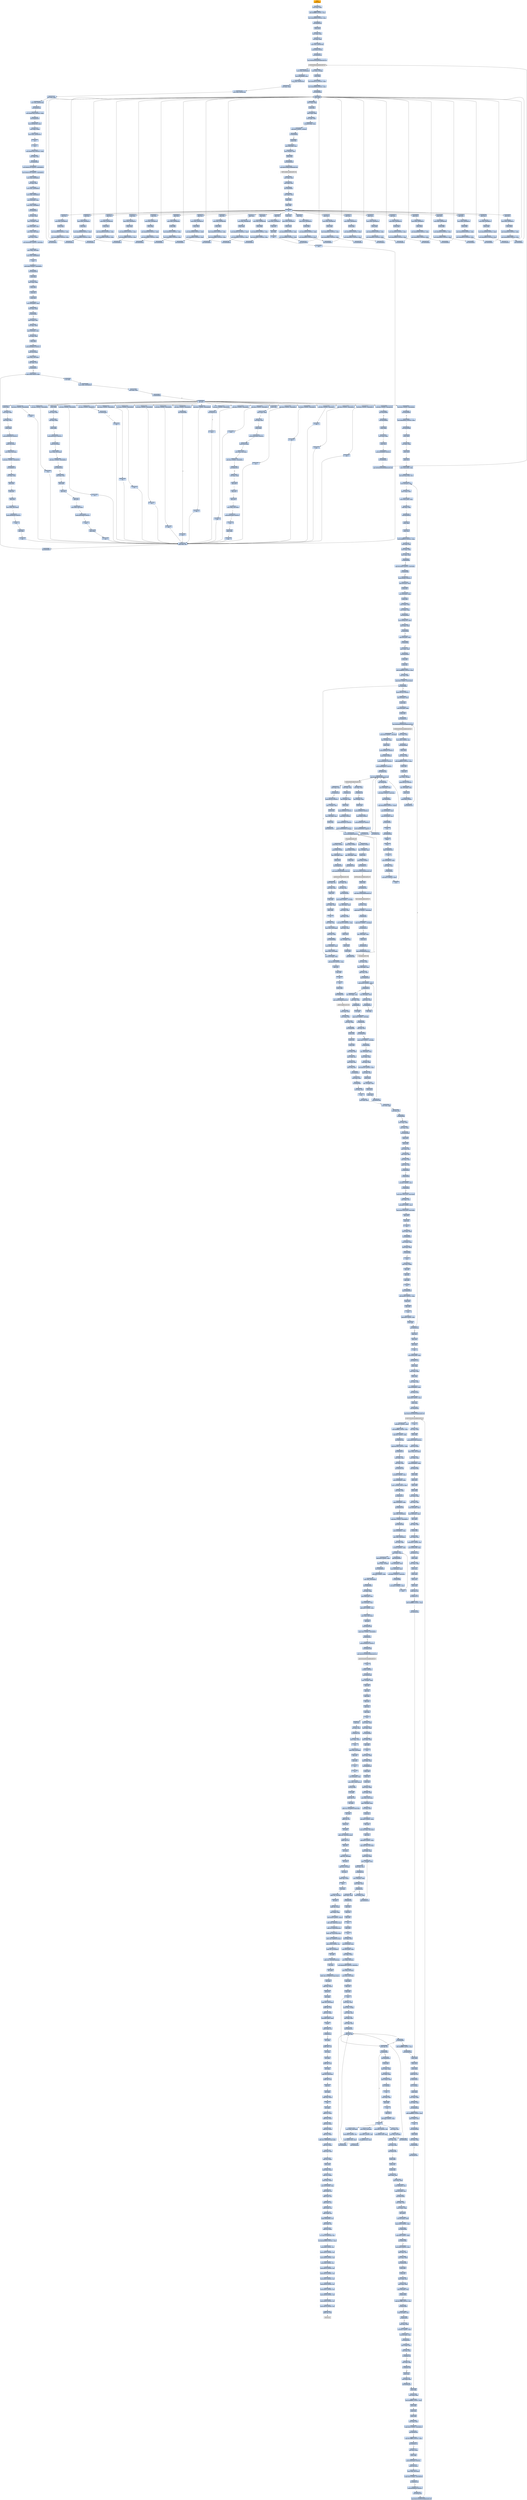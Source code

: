 digraph G {
node[shape=rectangle,style=filled,fillcolor=lightsteelblue,color=lightsteelblue]
bgcolor="transparent"
a0x00466850pushl_ebp[label="start\npushl %ebp",color="lightgrey",fillcolor="orange"];
a0x00466851movl_esp_ebp[label="0x00466851\nmovl %esp, %ebp"];
a0x00466853addl_0xfffffff0UINT8_esp[label="0x00466853\naddl $0xfffffff0<UINT8>, %esp"];
a0x00466856movl_0x466660UINT32_eax[label="0x00466856\nmovl $0x466660<UINT32>, %eax"];
a0x0046685bcall_0x00405c34[label="0x0046685b\ncall 0x00405c34"];
a0x00405c34pushl_ebx[label="0x00405c34\npushl %ebx"];
a0x00405c35movl_eax_ebx[label="0x00405c35\nmovl %eax, %ebx"];
a0x00405c37xorl_eax_eax[label="0x00405c37\nxorl %eax, %eax"];
a0x00405c39movl_eax_0x0046709c[label="0x00405c39\nmovl %eax, 0x0046709c"];
a0x00405c3epushl_0x0UINT8[label="0x00405c3e\npushl $0x0<UINT8>"];
a0x00405c40call_0x00405b70[label="0x00405c40\ncall 0x00405b70"];
a0x00405b70jmp_GetModuleHandleA_kernel32_dll[label="0x00405b70\njmp GetModuleHandleA@kernel32.dll"];
GetModuleHandleA_kernel32_dll[label="GetModuleHandleA@kernel32.dll",color="lightgrey",fillcolor="lightgrey"];
a0x00405c45movl_eax_0x00469664[label="0x00405c45\nmovl %eax, 0x00469664"];
a0x00405c4amovl_0x00469664_eax[label="0x00405c4a\nmovl 0x00469664, %eax"];
a0x00405c4fmovl_eax_0x004670a8[label="0x00405c4f\nmovl %eax, 0x004670a8"];
a0x00405c54xorl_eax_eax[label="0x00405c54\nxorl %eax, %eax"];
a0x00405c56movl_eax_0x004670ac[label="0x00405c56\nmovl %eax, 0x004670ac"];
a0x00405c5bxorl_eax_eax[label="0x00405c5b\nxorl %eax, %eax"];
a0x00405c5dmovl_eax_0x004670b0[label="0x00405c5d\nmovl %eax, 0x004670b0"];
a0x00405c62call_0x00405c28[label="0x00405c62\ncall 0x00405c28"];
a0x00405c28movl_0x4670a4UINT32_eax[label="0x00405c28\nmovl $0x4670a4<UINT32>, %eax"];
a0x00405c2dcall_0x00405438[label="0x00405c2d\ncall 0x00405438"];
a0x00405438movl_0x00467034_edx[label="0x00405438\nmovl 0x00467034, %edx"];
a0x0040543emovl_edx_eax_[label="0x0040543e\nmovl %edx, (%eax)"];
a0x00405440movl_eax_0x00467034[label="0x00405440\nmovl %eax, 0x00467034"];
a0x00405445ret[label="0x00405445\nret"];
a0x00405c32ret[label="0x00405c32\nret"];
a0x00405c67movl_0x4670a4UINT32_edx[label="0x00405c67\nmovl $0x4670a4<UINT32>, %edx"];
a0x00405c6cmovl_ebx_eax[label="0x00405c6c\nmovl %ebx, %eax"];
a0x00405c6ecall_0x00403b94[label="0x00405c6e\ncall 0x00403b94"];
a0x00403b94movl_0x4011fcUINT32_0x00469014[label="0x00403b94\nmovl $0x4011fc<UINT32>, 0x00469014"];
a0x00403b9emovl_0x401204UINT32_0x00469018[label="0x00403b9e\nmovl $0x401204<UINT32>, 0x00469018"];
a0x00403ba8movl_eax_0x0046963c[label="0x00403ba8\nmovl %eax, 0x0046963c"];
a0x00403badxorl_eax_eax[label="0x00403bad\nxorl %eax, %eax"];
a0x00403bafmovl_eax_0x00469640[label="0x00403baf\nmovl %eax, 0x00469640"];
a0x00403bb4movl_edx_0x00469644[label="0x00403bb4\nmovl %edx, 0x00469644"];
a0x00403bbamovl_0x4edx__eax[label="0x00403bba\nmovl 0x4(%edx), %eax"];
a0x00403bbdmovl_eax_0x0046902c[label="0x00403bbd\nmovl %eax, 0x0046902c"];
a0x00403bc2call_0x00403a8c[label="0x00403bc2\ncall 0x00403a8c"];
a0x00403a8cxorl_edx_edx[label="0x00403a8c\nxorl %edx, %edx"];
a0x00403a8eleal__12ebp__eax[label="0x00403a8e\nleal -12(%ebp), %eax"];
a0x00403a91movl_fs_edx__ecx[label="0x00403a91\nmovl %fs:(%edx), %ecx"];
a0x00403a94movl_eax_fs_edx_[label="0x00403a94\nmovl %eax, %fs:(%edx)"];
a0x00403a97movl_ecx_eax_[label="0x00403a97\nmovl %ecx, (%eax)"];
a0x00403a99movl_0x4039ecUINT32_0x4eax_[label="0x00403a99\nmovl $0x4039ec<UINT32>, 0x4(%eax)"];
a0x00403aa0movl_ebp_0x8eax_[label="0x00403aa0\nmovl %ebp, 0x8(%eax)"];
a0x00403aa3movl_eax_0x00469638[label="0x00403aa3\nmovl %eax, 0x00469638"];
a0x00403aa8ret[label="0x00403aa8\nret"];
a0x00403bc7movb_0x0UINT8_0x00469034[label="0x00403bc7\nmovb $0x0<UINT8>, 0x00469034"];
a0x00403bcecall_0x00403b34[label="0x00403bce\ncall 0x00403b34"];
a0x00403b34pushl_ebp[label="0x00403b34\npushl %ebp"];
a0x00403b35movl_esp_ebp[label="0x00403b35\nmovl %esp, %ebp"];
a0x00403b37pushl_ebx[label="0x00403b37\npushl %ebx"];
a0x00403b38pushl_esi[label="0x00403b38\npushl %esi"];
a0x00403b39pushl_edi[label="0x00403b39\npushl %edi"];
a0x00403b3amovl_0x0046963c_eax[label="0x00403b3a\nmovl 0x0046963c, %eax"];
a0x00403b3ftestl_eax_eax[label="0x00403b3f\ntestl %eax, %eax"];
a0x00403b41je_0x00403b8e[label="0x00403b41\nje 0x00403b8e"];
a0x00403b43movl_eax__esi[label="0x00403b43\nmovl (%eax), %esi"];
a0x00403b45xorl_ebx_ebx[label="0x00403b45\nxorl %ebx, %ebx"];
a0x00403b47movl_0x4eax__edi[label="0x00403b47\nmovl 0x4(%eax), %edi"];
a0x00403b4axorl_edx_edx[label="0x00403b4a\nxorl %edx, %edx"];
a0x00403b4cpushl_ebp[label="0x00403b4c\npushl %ebp"];
a0x00403b4dpushl_0x403b7aUINT32[label="0x00403b4d\npushl $0x403b7a<UINT32>"];
a0x00403b52pushl_fs_edx_[label="0x00403b52\npushl %fs:(%edx)"];
a0x00403b55movl_esp_fs_edx_[label="0x00403b55\nmovl %esp, %fs:(%edx)"];
a0x00403b58cmpl_ebx_esi[label="0x00403b58\ncmpl %ebx, %esi"];
a0x00403b5ajle_0x00403b70[label="0x00403b5a\njle 0x00403b70"];
a0x00403b5cmovl_ediebx8__eax[label="0x00403b5c\nmovl (%edi,%ebx,8), %eax"];
a0x00403b5fincl_ebx[label="0x00403b5f\nincl %ebx"];
a0x00403b60movl_ebx_0x00469640[label="0x00403b60\nmovl %ebx, 0x00469640"];
a0x00403b66testl_eax_eax[label="0x00403b66\ntestl %eax, %eax"];
a0x00403b68je_0x00403b6c[label="0x00403b68\nje 0x00403b6c"];
a0x00403b6acall_eax[label="0x00403b6a\ncall %eax"];
a0x00405ca8subl_0x1UINT8_0x00469668[label="0x00405ca8\nsubl $0x1<UINT8>, 0x00469668"];
a0x00405cafret[label="0x00405caf\nret"];
a0x00403b6ccmpl_ebx_esi[label="0x00403b6c\ncmpl %ebx, %esi"];
a0x00403b6ejg_0x00403b5c[label="0x00403b6e\njg 0x00403b5c"];
a0x00405a9csubl_0x1UINT8_0x004695b8[label="0x00405a9c\nsubl $0x1<UINT8>, 0x004695b8"];
a0x00405aa3jae_0x00405b6e[label="0x00405aa3\njae 0x00405b6e"];
a0x00405b6eret[label="0x00405b6e\nret"];
a0x00405d20subl_0x1UINT8_0x00469670[label="0x00405d20\nsubl $0x1<UINT8>, 0x00469670"];
a0x00405d27ret[label="0x00405d27\nret"];
a0x0040697csubl_0x1UINT8_0x00469674[label="0x0040697c\nsubl $0x1<UINT8>, 0x00469674"];
a0x00406983ret[label="0x00406983\nret"];
a0x004069b4subl_0x1UINT8_0x00469678[label="0x004069b4\nsubl $0x1<UINT8>, 0x00469678"];
a0x004069bbret[label="0x004069bb\nret"];
a0x00410d74subl_0x1UINT8_0x00469844[label="0x00410d74\nsubl $0x1<UINT8>, 0x00469844"];
a0x00410d7bret[label="0x00410d7b\nret"];
a0x00406cc4subl_0x1UINT8_0x0046967c[label="0x00406cc4\nsubl $0x1<UINT8>, 0x0046967c"];
a0x00406ccbret[label="0x00406ccb\nret"];
a0x0040d120pushl_ebp[label="0x0040d120\npushl %ebp"];
a0x0040d121movl_esp_ebp[label="0x0040d121\nmovl %esp, %ebp"];
a0x0040d123xorl_eax_eax[label="0x0040d123\nxorl %eax, %eax"];
a0x0040d125pushl_ebp[label="0x0040d125\npushl %ebp"];
a0x0040d126pushl_0x40d188UINT32[label="0x0040d126\npushl $0x40d188<UINT32>"];
a0x0040d12bpushl_fs_eax_[label="0x0040d12b\npushl %fs:(%eax)"];
a0x0040d12emovl_esp_fs_eax_[label="0x0040d12e\nmovl %esp, %fs:(%eax)"];
a0x0040d131subl_0x1UINT8_0x00469790[label="0x0040d131\nsubl $0x1<UINT8>, 0x00469790"];
a0x0040d138jae_0x0040d17a[label="0x0040d138\njae 0x0040d17a"];
a0x0040d17axorl_eax_eax[label="0x0040d17a\nxorl %eax, %eax"];
a0x0040d17cpopl_edx[label="0x0040d17c\npopl %edx"];
a0x0040d17dpopl_ecx[label="0x0040d17d\npopl %ecx"];
a0x0040d17epopl_ecx[label="0x0040d17e\npopl %ecx"];
a0x0040d17fmovl_edx_fs_eax_[label="0x0040d17f\nmovl %edx, %fs:(%eax)"];
a0x0040d182pushl_0x40d18fUINT32[label="0x0040d182\npushl $0x40d18f<UINT32>"];
a0x0040d187ret[label="0x0040d187\nret"];
a0x0040d18fpopl_ebp[label="0x0040d18f\npopl %ebp"];
a0x0040d190ret[label="0x0040d190\nret"];
a0x0040d98csubl_0x1UINT8_0x004697f8[label="0x0040d98c\nsubl $0x1<UINT8>, 0x004697f8"];
a0x0040d993jae_0x0040d99a[label="0x0040d993\njae 0x0040d99a"];
a0x0040d995call_0x0040d650[label="0x0040d995\ncall 0x0040d650"];
a0x0040d650pushl_ebp[label="0x0040d650\npushl %ebp"];
a0x0040d651movl_esp_ebp[label="0x0040d651\nmovl %esp, %ebp"];
a0x0040d653pushl_ecx[label="0x0040d653\npushl %ecx"];
a0x0040d654pushl_0x40d848UINT32[label="0x0040d654\npushl $0x40d848<UINT32>"];
a0x0040d659call_0x00405ecc[label="0x0040d659\ncall 0x00405ecc"];
a0x00405eccjmp_GetModuleHandleA_kernel32_dll[label="0x00405ecc\njmp GetModuleHandleA@kernel32.dll"];
a0x0040d65emovl_eax__4ebp_[label="0x0040d65e\nmovl %eax, -4(%ebp)"];
a0x0040d661pushl_ebp[label="0x0040d661\npushl %ebp"];
a0x0040d662movl_0x40d1c0UINT32_edx[label="0x0040d662\nmovl $0x40d1c0<UINT32>, %edx"];
a0x0040d667movl_0x40d858UINT32_eax[label="0x0040d667\nmovl $0x40d858<UINT32>, %eax"];
a0x0040d66ccall_0x0040d624[label="0x0040d66c\ncall 0x0040d624"];
a0x0040d624pushl_ebp[label="0x0040d624\npushl %ebp"];
a0x0040d625movl_esp_ebp[label="0x0040d625\nmovl %esp, %ebp"];
a0x0040d627pushl_ebx[label="0x0040d627\npushl %ebx"];
a0x0040d628movl_edx_ebx[label="0x0040d628\nmovl %edx, %ebx"];
a0x0040d62amovl_ebx_edx[label="0x0040d62a\nmovl %ebx, %edx"];
a0x0040d62cmovl_0x8ebp__ecx[label="0x0040d62c\nmovl 0x8(%ebp), %ecx"];
a0x0040d62fcmpl_0x0UINT8__4ecx_[label="0x0040d62f\ncmpl $0x0<UINT8>, -4(%ecx)"];
a0x0040d633je_0x0040d64a[label="0x0040d633\nje 0x0040d64a"];
a0x0040d635pushl_eax[label="0x0040d635\npushl %eax"];
a0x0040d636movl_0x8ebp__eax[label="0x0040d636\nmovl 0x8(%ebp), %eax"];
a0x0040d639movl__4eax__eax[label="0x0040d639\nmovl -4(%eax), %eax"];
a0x0040d63cpushl_eax[label="0x0040d63c\npushl %eax"];
a0x0040d63dcall_0x00405ed4[label="0x0040d63d\ncall 0x00405ed4"];
a0x00405ed4jmp_GetProcAddress_kernel32_dll[label="0x00405ed4\njmp GetProcAddress@kernel32.dll"];
GetProcAddress_kernel32_dll[label="GetProcAddress@kernel32.dll",color="lightgrey",fillcolor="lightgrey"];
a0x0040d642movl_eax_edx[label="0x0040d642\nmovl %eax, %edx"];
a0x0040d644testl_edx_edx[label="0x0040d644\ntestl %edx, %edx"];
a0x0040d646jne_0x0040d64a[label="0x0040d646\njne 0x0040d64a"];
a0x0040d64amovl_edx_eax[label="0x0040d64a\nmovl %edx, %eax"];
a0x0040d64cpopl_ebx[label="0x0040d64c\npopl %ebx"];
a0x0040d64dpopl_ebp[label="0x0040d64d\npopl %ebp"];
a0x0040d64eret[label="0x0040d64e\nret"];
a0x0040d671popl_ecx[label="0x0040d671\npopl %ecx"];
a0x0040d672movl_eax_0x004697a0[label="0x0040d672\nmovl %eax, 0x004697a0"];
a0x0040d677pushl_ebp[label="0x0040d677\npushl %ebp"];
a0x0040d678movl_0x40d1f0UINT32_edx[label="0x0040d678\nmovl $0x40d1f0<UINT32>, %edx"];
a0x0040d67dmovl_0x40d86cUINT32_eax[label="0x0040d67d\nmovl $0x40d86c<UINT32>, %eax"];
a0x0040d682call_0x0040d624[label="0x0040d682\ncall 0x0040d624"];
a0x0040d687popl_ecx[label="0x0040d687\npopl %ecx"];
a0x0040d688movl_eax_0x004697a4[label="0x0040d688\nmovl %eax, 0x004697a4"];
a0x0040d68dpushl_ebp[label="0x0040d68d\npushl %ebp"];
a0x0040d68emovl_0x40d1f0UINT32_edx[label="0x0040d68e\nmovl $0x40d1f0<UINT32>, %edx"];
a0x0040d693movl_0x40d874UINT32_eax[label="0x0040d693\nmovl $0x40d874<UINT32>, %eax"];
a0x0040d698call_0x0040d624[label="0x0040d698\ncall 0x0040d624"];
a0x0040d69dpopl_ecx[label="0x0040d69d\npopl %ecx"];
a0x0040d69emovl_eax_0x004697a8[label="0x0040d69e\nmovl %eax, 0x004697a8"];
a0x0040d6a3pushl_ebp[label="0x0040d6a3\npushl %ebp"];
a0x0040d6a4movl_0x40d1fcUINT32_edx[label="0x0040d6a4\nmovl $0x40d1fc<UINT32>, %edx"];
a0x0040d6a9movl_0x40d87cUINT32_eax[label="0x0040d6a9\nmovl $0x40d87c<UINT32>, %eax"];
a0x0040d6aecall_0x0040d624[label="0x0040d6ae\ncall 0x0040d624"];
a0x0040d6b3popl_ecx[label="0x0040d6b3\npopl %ecx"];
a0x0040d6b4movl_eax_0x004697ac[label="0x0040d6b4\nmovl %eax, 0x004697ac"];
a0x0040d6b9pushl_ebp[label="0x0040d6b9\npushl %ebp"];
a0x0040d6bamovl_0x40d1fcUINT32_edx[label="0x0040d6ba\nmovl $0x40d1fc<UINT32>, %edx"];
a0x0040d6bfmovl_0x40d884UINT32_eax[label="0x0040d6bf\nmovl $0x40d884<UINT32>, %eax"];
a0x0040d6c4call_0x0040d624[label="0x0040d6c4\ncall 0x0040d624"];
a0x0040d6c9popl_ecx[label="0x0040d6c9\npopl %ecx"];
a0x0040d6camovl_eax_0x004697b0[label="0x0040d6ca\nmovl %eax, 0x004697b0"];
a0x0040d6cfpushl_ebp[label="0x0040d6cf\npushl %ebp"];
a0x0040d6d0movl_0x40d1fcUINT32_edx[label="0x0040d6d0\nmovl $0x40d1fc<UINT32>, %edx"];
a0x0040d6d5movl_0x40d88cUINT32_eax[label="0x0040d6d5\nmovl $0x40d88c<UINT32>, %eax"];
a0x0040d6dacall_0x0040d624[label="0x0040d6da\ncall 0x0040d624"];
a0x0040d6dfpopl_ecx[label="0x0040d6df\npopl %ecx"];
a0x0040d6e0movl_eax_0x004697b4[label="0x0040d6e0\nmovl %eax, 0x004697b4"];
a0x0040d6e5pushl_ebp[label="0x0040d6e5\npushl %ebp"];
a0x0040d6e6movl_0x40d1fcUINT32_edx[label="0x0040d6e6\nmovl $0x40d1fc<UINT32>, %edx"];
a0x0040d6ebmovl_0x40d894UINT32_eax[label="0x0040d6eb\nmovl $0x40d894<UINT32>, %eax"];
a0x0040d6f0call_0x0040d624[label="0x0040d6f0\ncall 0x0040d624"];
a0x0040d6f5popl_ecx[label="0x0040d6f5\npopl %ecx"];
a0x0040d6f6movl_eax_0x004697b8[label="0x0040d6f6\nmovl %eax, 0x004697b8"];
a0x0040d6fbpushl_ebp[label="0x0040d6fb\npushl %ebp"];
a0x0040d6fcmovl_0x40d1fcUINT32_edx[label="0x0040d6fc\nmovl $0x40d1fc<UINT32>, %edx"];
a0x0040d701movl_0x40d89cUINT32_eax[label="0x0040d701\nmovl $0x40d89c<UINT32>, %eax"];
a0x0040d706call_0x0040d624[label="0x0040d706\ncall 0x0040d624"];
a0x0040d70bpopl_ecx[label="0x0040d70b\npopl %ecx"];
a0x0040d70cmovl_eax_0x004697bc[label="0x0040d70c\nmovl %eax, 0x004697bc"];
a0x0040d711pushl_ebp[label="0x0040d711\npushl %ebp"];
a0x0040d712movl_0x40d1fcUINT32_edx[label="0x0040d712\nmovl $0x40d1fc<UINT32>, %edx"];
a0x0040d717movl_0x40d8a4UINT32_eax[label="0x0040d717\nmovl $0x40d8a4<UINT32>, %eax"];
a0x0040d71ccall_0x0040d624[label="0x0040d71c\ncall 0x0040d624"];
a0x0040d721popl_ecx[label="0x0040d721\npopl %ecx"];
a0x0040d722movl_eax_0x004697c0[label="0x0040d722\nmovl %eax, 0x004697c0"];
a0x0040d727pushl_ebp[label="0x0040d727\npushl %ebp"];
a0x0040d728movl_0x40d1fcUINT32_edx[label="0x0040d728\nmovl $0x40d1fc<UINT32>, %edx"];
a0x0040d72dmovl_0x40d8acUINT32_eax[label="0x0040d72d\nmovl $0x40d8ac<UINT32>, %eax"];
a0x0040d732call_0x0040d624[label="0x0040d732\ncall 0x0040d624"];
a0x0040d737popl_ecx[label="0x0040d737\npopl %ecx"];
a0x0040d738movl_eax_0x004697c4[label="0x0040d738\nmovl %eax, 0x004697c4"];
a0x0040d73dpushl_ebp[label="0x0040d73d\npushl %ebp"];
a0x0040d73emovl_0x40d1fcUINT32_edx[label="0x0040d73e\nmovl $0x40d1fc<UINT32>, %edx"];
a0x0040d743movl_0x40d8b4UINT32_eax[label="0x0040d743\nmovl $0x40d8b4<UINT32>, %eax"];
a0x0040d748call_0x0040d624[label="0x0040d748\ncall 0x0040d624"];
a0x0040d74dpopl_ecx[label="0x0040d74d\npopl %ecx"];
a0x0040d74emovl_eax_0x004697c8[label="0x0040d74e\nmovl %eax, 0x004697c8"];
a0x0040d753pushl_ebp[label="0x0040d753\npushl %ebp"];
a0x0040d754movl_0x40d1fcUINT32_edx[label="0x0040d754\nmovl $0x40d1fc<UINT32>, %edx"];
a0x0040d759movl_0x40d8bcUINT32_eax[label="0x0040d759\nmovl $0x40d8bc<UINT32>, %eax"];
a0x0040d75ecall_0x0040d624[label="0x0040d75e\ncall 0x0040d624"];
a0x0040d763popl_ecx[label="0x0040d763\npopl %ecx"];
a0x0040d764movl_eax_0x004697cc[label="0x0040d764\nmovl %eax, 0x004697cc"];
a0x0040d769pushl_ebp[label="0x0040d769\npushl %ebp"];
a0x0040d76amovl_0x40d208UINT32_edx[label="0x0040d76a\nmovl $0x40d208<UINT32>, %edx"];
a0x0040d76fmovl_0x40d8c4UINT32_eax[label="0x0040d76f\nmovl $0x40d8c4<UINT32>, %eax"];
a0x0040d774call_0x0040d624[label="0x0040d774\ncall 0x0040d624"];
a0x0040d779popl_ecx[label="0x0040d779\npopl %ecx"];
a0x0040d77amovl_eax_0x004697d0[label="0x0040d77a\nmovl %eax, 0x004697d0"];
a0x0040d77fpushl_ebp[label="0x0040d77f\npushl %ebp"];
a0x0040d780movl_0x40d214UINT32_edx[label="0x0040d780\nmovl $0x40d214<UINT32>, %edx"];
a0x0040d785movl_0x40d8ccUINT32_eax[label="0x0040d785\nmovl $0x40d8cc<UINT32>, %eax"];
a0x0040d78acall_0x0040d624[label="0x0040d78a\ncall 0x0040d624"];
a0x0040d78fpopl_ecx[label="0x0040d78f\npopl %ecx"];
a0x0040d790movl_eax_0x004697d4[label="0x0040d790\nmovl %eax, 0x004697d4"];
a0x0040d795pushl_ebp[label="0x0040d795\npushl %ebp"];
a0x0040d796movl_0x40d280UINT32_edx[label="0x0040d796\nmovl $0x40d280<UINT32>, %edx"];
a0x0040d79bmovl_0x40d8dcUINT32_eax[label="0x0040d79b\nmovl $0x40d8dc<UINT32>, %eax"];
a0x0040d7a0call_0x0040d624[label="0x0040d7a0\ncall 0x0040d624"];
a0x0040d7a5popl_ecx[label="0x0040d7a5\npopl %ecx"];
a0x0040d7a6movl_eax_0x004697d8[label="0x0040d7a6\nmovl %eax, 0x004697d8"];
a0x0040d7abpushl_ebp[label="0x0040d7ab\npushl %ebp"];
a0x0040d7acmovl_0x40d2ecUINT32_edx[label="0x0040d7ac\nmovl $0x40d2ec<UINT32>, %edx"];
a0x0040d7b1movl_0x40d8ecUINT32_eax[label="0x0040d7b1\nmovl $0x40d8ec<UINT32>, %eax"];
a0x0040d7b6call_0x0040d624[label="0x0040d7b6\ncall 0x0040d624"];
a0x0040d7bbpopl_ecx[label="0x0040d7bb\npopl %ecx"];
a0x0040d7bcmovl_eax_0x004697dc[label="0x0040d7bc\nmovl %eax, 0x004697dc"];
a0x0040d7c1pushl_ebp[label="0x0040d7c1\npushl %ebp"];
a0x0040d7c2movl_0x40d358UINT32_edx[label="0x0040d7c2\nmovl $0x40d358<UINT32>, %edx"];
a0x0040d7c7movl_0x40d8fcUINT32_eax[label="0x0040d7c7\nmovl $0x40d8fc<UINT32>, %eax"];
a0x0040d7cccall_0x0040d624[label="0x0040d7cc\ncall 0x0040d624"];
a0x0040d7d1popl_ecx[label="0x0040d7d1\npopl %ecx"];
a0x0040d7d2movl_eax_0x004697e0[label="0x0040d7d2\nmovl %eax, 0x004697e0"];
a0x0040d7d7pushl_ebp[label="0x0040d7d7\npushl %ebp"];
a0x0040d7d8movl_0x40d3c4UINT32_edx[label="0x0040d7d8\nmovl $0x40d3c4<UINT32>, %edx"];
a0x0040d7ddmovl_0x40d90cUINT32_eax[label="0x0040d7dd\nmovl $0x40d90c<UINT32>, %eax"];
a0x0040d7e2call_0x0040d624[label="0x0040d7e2\ncall 0x0040d624"];
a0x0040d7e7popl_ecx[label="0x0040d7e7\npopl %ecx"];
a0x0040d7e8movl_eax_0x004697e4[label="0x0040d7e8\nmovl %eax, 0x004697e4"];
a0x0040d7edpushl_ebp[label="0x0040d7ed\npushl %ebp"];
a0x0040d7eemovl_0x40d430UINT32_edx[label="0x0040d7ee\nmovl $0x40d430<UINT32>, %edx"];
a0x0040d7f3movl_0x40d91cUINT32_eax[label="0x0040d7f3\nmovl $0x40d91c<UINT32>, %eax"];
a0x0040d7f8call_0x0040d624[label="0x0040d7f8\ncall 0x0040d624"];
a0x0040d7fdpopl_ecx[label="0x0040d7fd\npopl %ecx"];
a0x0040d7femovl_eax_0x004697e8[label="0x0040d7fe\nmovl %eax, 0x004697e8"];
a0x0040d803pushl_ebp[label="0x0040d803\npushl %ebp"];
a0x0040d804movl_0x40d4b0UINT32_edx[label="0x0040d804\nmovl $0x40d4b0<UINT32>, %edx"];
a0x0040d809movl_0x40d92cUINT32_eax[label="0x0040d809\nmovl $0x40d92c<UINT32>, %eax"];
a0x0040d80ecall_0x0040d624[label="0x0040d80e\ncall 0x0040d624"];
a0x0040d813popl_ecx[label="0x0040d813\npopl %ecx"];
a0x0040d814movl_eax_0x004697ec[label="0x0040d814\nmovl %eax, 0x004697ec"];
a0x0040d819pushl_ebp[label="0x0040d819\npushl %ebp"];
a0x0040d81amovl_0x40d520UINT32_edx[label="0x0040d81a\nmovl $0x40d520<UINT32>, %edx"];
a0x0040d81fmovl_0x40d93cUINT32_eax[label="0x0040d81f\nmovl $0x40d93c<UINT32>, %eax"];
a0x0040d824call_0x0040d624[label="0x0040d824\ncall 0x0040d624"];
a0x0040d829popl_ecx[label="0x0040d829\npopl %ecx"];
a0x0040d82amovl_eax_0x004697f0[label="0x0040d82a\nmovl %eax, 0x004697f0"];
a0x0040d82fpushl_ebp[label="0x0040d82f\npushl %ebp"];
a0x0040d830movl_0x40d590UINT32_edx[label="0x0040d830\nmovl $0x40d590<UINT32>, %edx"];
a0x0040d835movl_0x40d94cUINT32_eax[label="0x0040d835\nmovl $0x40d94c<UINT32>, %eax"];
a0x0040d83acall_0x0040d624[label="0x0040d83a\ncall 0x0040d624"];
a0x0040d83fpopl_ecx[label="0x0040d83f\npopl %ecx"];
a0x0040d840movl_eax_0x004697f4[label="0x0040d840\nmovl %eax, 0x004697f4"];
a0x0040d845popl_ecx[label="0x0040d845\npopl %ecx"];
a0x0040d846popl_ebp[label="0x0040d846\npopl %ebp"];
a0x0040d847ret[label="0x0040d847\nret"];
a0x0040d99aret[label="0x0040d99a\nret"];
a0x00410334pushl_ebp[label="0x00410334\npushl %ebp"];
a0x00410335movl_esp_ebp[label="0x00410335\nmovl %esp, %ebp"];
a0x00410337xorl_eax_eax[label="0x00410337\nxorl %eax, %eax"];
a0x00410339pushl_ebp[label="0x00410339\npushl %ebp"];
a0x0041033apushl_0x4103d5UINT32[label="0x0041033a\npushl $0x4103d5<UINT32>"];
a0x0041033fpushl_fs_eax_[label="0x0041033f\npushl %fs:(%eax)"];
a0x00410342movl_esp_fs_eax_[label="0x00410342\nmovl %esp, %fs:(%eax)"];
a0x00410345subl_0x1UINT8_0x0046981c[label="0x00410345\nsubl $0x1<UINT8>, 0x0046981c"];
a0x0041034cjae_0x004103c7[label="0x0041034c\njae 0x004103c7"];
a0x004103c7xorl_eax_eax[label="0x004103c7\nxorl %eax, %eax"];
a0x004103c9popl_edx[label="0x004103c9\npopl %edx"];
a0x004103capopl_ecx[label="0x004103ca\npopl %ecx"];
a0x004103cbpopl_ecx[label="0x004103cb\npopl %ecx"];
a0x004103ccmovl_edx_fs_eax_[label="0x004103cc\nmovl %edx, %fs:(%eax)"];
a0x004103cfpushl_0x4103dcUINT32[label="0x004103cf\npushl $0x4103dc<UINT32>"];
a0x004103d4ret[label="0x004103d4\nret"];
a0x004103dcpopl_ebp[label="0x004103dc\npopl %ebp"];
a0x004103ddret[label="0x004103dd\nret"];
a0x00410500subl_0x1UINT8_0x0046983c[label="0x00410500\nsubl $0x1<UINT8>, 0x0046983c"];
a0x00410507ret[label="0x00410507\nret"];
a0x00410d3csubl_0x1UINT8_0x00469840[label="0x00410d3c\nsubl $0x1<UINT8>, 0x00469840"];
a0x00410d43ret[label="0x00410d43\nret"];
a0x0041ada8pushl_ebp[label="0x0041ada8\npushl %ebp"];
a0x0041ada9movl_esp_ebp[label="0x0041ada9\nmovl %esp, %ebp"];
a0x0041adabxorl_eax_eax[label="0x0041adab\nxorl %eax, %eax"];
a0x0041adadpushl_ebp[label="0x0041adad\npushl %ebp"];
a0x0041adaepushl_0x41ae31UINT32[label="0x0041adae\npushl $0x41ae31<UINT32>"];
a0x0041adb3pushl_fs_eax_[label="0x0041adb3\npushl %fs:(%eax)"];
a0x0041adb6movl_esp_fs_eax_[label="0x0041adb6\nmovl %esp, %fs:(%eax)"];
a0x0041adb9subl_0x1UINT8_0x00469854[label="0x0041adb9\nsubl $0x1<UINT8>, 0x00469854"];
a0x0041adc0jae_0x0041ae23[label="0x0041adc0\njae 0x0041ae23"];
a0x0041ae23xorl_eax_eax[label="0x0041ae23\nxorl %eax, %eax"];
a0x0041ae25popl_edx[label="0x0041ae25\npopl %edx"];
a0x0041ae26popl_ecx[label="0x0041ae26\npopl %ecx"];
a0x0041ae27popl_ecx[label="0x0041ae27\npopl %ecx"];
a0x0041ae28movl_edx_fs_eax_[label="0x0041ae28\nmovl %edx, %fs:(%eax)"];
a0x0041ae2bpushl_0x41ae38UINT32[label="0x0041ae2b\npushl $0x41ae38<UINT32>"];
a0x0041ae30ret[label="0x0041ae30\nret"];
a0x0041ae38popl_ebp[label="0x0041ae38\npopl %ebp"];
a0x0041ae39ret[label="0x0041ae39\nret"];
a0x00424154subl_0x1UINT8_0x004698ec[label="0x00424154\nsubl $0x1<UINT8>, 0x004698ec"];
a0x0042415bret[label="0x0042415b\nret"];
a0x0042440csubl_0x1UINT8_0x004698f0[label="0x0042440c\nsubl $0x1<UINT8>, 0x004698f0"];
a0x00424413ret[label="0x00424413\nret"];
a0x00425d54subl_0x1UINT8_0x00469938[label="0x00425d54\nsubl $0x1<UINT8>, 0x00469938"];
a0x00425d5bret[label="0x00425d5b\nret"];
a0x00424d1csubl_0x1UINT8_0x00469920[label="0x00424d1c\nsubl $0x1<UINT8>, 0x00469920"];
a0x00424d23jae_0x00424d2a[label="0x00424d23\njae 0x00424d2a"];
a0x00424d2aret[label="0x00424d2a\nret"];
a0x0042459csubl_0x1UINT8_0x004698f4[label="0x0042459c\nsubl $0x1<UINT8>, 0x004698f4"];
a0x004245a3ret[label="0x004245a3\nret"];
a0x0041b104subl_0x1UINT8_0x00469888[label="0x0041b104\nsubl $0x1<UINT8>, 0x00469888"];
a0x0041b10bret[label="0x0041b10b\nret"];
a0x00424018subl_0x1UINT8_0x00469890[label="0x00424018\nsubl $0x1<UINT8>, 0x00469890"];
a0x0042401fjae_0x00424112[label="0x0042401f\njae 0x00424112"];
a0x00424112ret[label="0x00424112\nret"];
a0x004403a0subl_0x1UINT8_0x00469b9c[label="0x004403a0\nsubl $0x1<UINT8>, 0x00469b9c"];
a0x004403a7ret[label="0x004403a7\nret"];
a0x00424d5csubl_0x1UINT8_0x00469934[label="0x00424d5c\nsubl $0x1<UINT8>, 0x00469934"];
a0x00424d63ret[label="0x00424d63\nret"];
a0x0044695csubl_0x1UINT8_0x00469bb0[label="0x0044695c\nsubl $0x1<UINT8>, 0x00469bb0"];
a0x00446963jae_0x004469e0[label="0x00446963\njae 0x004469e0"];
a0x00446965movl_0x446858UINT32_eax[label="0x00446965\nmovl $0x446858<UINT32>, %eax"];
a0x0044696acall_0x00403bf8[label="0x0044696a\ncall 0x00403bf8"];
a0x00403bf8pushl_ebx[label="0x00403bf8\npushl %ebx"];
a0x00403bf9xorl_ebx_ebx[label="0x00403bf9\nxorl %ebx, %ebx"];
a0x00403bfbpushl_edi[label="0x00403bfb\npushl %edi"];
a0x00403bfcpushl_esi[label="0x00403bfc\npushl %esi"];
a0x00403bfdmovl_eaxebx__edi[label="0x00403bfd\nmovl (%eax,%ebx), %edi"];
a0x00403c00leal_0x4eaxebx__esi[label="0x00403c00\nleal 0x4(%eax,%ebx), %esi"];
a0x00403c04movl_0x4esi__eax[label="0x00403c04\nmovl 0x4(%esi), %eax"];
a0x00403c07movl_esi__edx[label="0x00403c07\nmovl (%esi), %edx"];
a0x00403c09movl_eaxebx__eax[label="0x00403c09\nmovl (%eax,%ebx), %eax"];
a0x00403c0caddl_ebx_edx[label="0x00403c0c\naddl %ebx, %edx"];
a0x00403c0ecall_0x0040597c[label="0x00403c0e\ncall 0x0040597c"];
a0x0040597cpushl_ebx[label="0x0040597c\npushl %ebx"];
a0x0040597dpushl_esi[label="0x0040597d\npushl %esi"];
a0x0040597eaddl_0xfffffc00UINT32_esp[label="0x0040597e\naddl $0xfffffc00<UINT32>, %esp"];
a0x00405984movl_edx_esi[label="0x00405984\nmovl %edx, %esi"];
a0x00405986movl_eax_ebx[label="0x00405986\nmovl %eax, %ebx"];
a0x00405988testl_ebx_ebx[label="0x00405988\ntestl %ebx, %ebx"];
a0x0040598aje_0x004059c9[label="0x0040598a\nje 0x004059c9"];
a0x0040598ccmpl_0x10000UINT32_0x4ebx_[label="0x0040598c\ncmpl $0x10000<UINT32>, 0x4(%ebx)"];
a0x00405993jnl_0x004059bf[label="0x00405993\njnl 0x004059bf"];
a0x00405995pushl_0x400UINT32[label="0x00405995\npushl $0x400<UINT32>"];
a0x0040599aleal_0x4esp__eax[label="0x0040599a\nleal 0x4(%esp), %eax"];
a0x0040599epushl_eax[label="0x0040599e\npushl %eax"];
a0x0040599fmovl_0x4ebx__eax[label="0x0040599f\nmovl 0x4(%ebx), %eax"];
a0x004059a2pushl_eax[label="0x004059a2\npushl %eax"];
a0x004059a3movl_ebx__eax[label="0x004059a3\nmovl (%ebx), %eax"];
a0x004059a5movl_eax__eax[label="0x004059a5\nmovl (%eax), %eax"];
a0x004059a7call_0x00404ee8[label="0x004059a7\ncall 0x00404ee8"];
a0x00404ee8movl_0x00467034_edx[label="0x00404ee8\nmovl 0x00467034, %edx"];
a0x00404eeetestl_edx_edx[label="0x00404eee\ntestl %edx, %edx"];
a0x00404ef0je_0x00404f0f[label="0x00404ef0\nje 0x00404f0f"];
a0x00404ef2cmpl_0x4edx__eax[label="0x00404ef2\ncmpl 0x4(%edx), %eax"];
a0x00404ef5je_0x00404f01[label="0x00404ef5\nje 0x00404f01"];
a0x00404f01movl_edx_eax[label="0x00404f01\nmovl %edx, %eax"];
a0x00404f03call_0x00404ea0[label="0x00404f03\ncall 0x00404ea0"];
a0x00404ea0pushl_ebx[label="0x00404ea0\npushl %ebx"];
a0x00404ea1pushl_esi[label="0x00404ea1\npushl %esi"];
a0x00404ea2addl_0xfffffef8UINT32_esp[label="0x00404ea2\naddl $0xfffffef8<UINT32>, %esp"];
a0x00404ea8movl_eax_ebx[label="0x00404ea8\nmovl %eax, %ebx"];
a0x00404eaacmpl_0x0UINT8_0x10ebx_[label="0x00404eaa\ncmpl $0x0<UINT8>, 0x10(%ebx)"];
a0x00404eaejne_0x00404edb[label="0x00404eae\njne 0x00404edb"];
a0x00404eb0pushl_0x105UINT32[label="0x00404eb0\npushl $0x105<UINT32>"];
a0x00404eb5leal_0x4esp__eax[label="0x00404eb5\nleal 0x4(%esp), %eax"];
a0x00404eb9pushl_eax[label="0x00404eb9\npushl %eax"];
a0x00404ebamovl_0x4ebx__eax[label="0x00404eba\nmovl 0x4(%ebx), %eax"];
a0x00404ebdpushl_eax[label="0x00404ebd\npushl %eax"];
a0x00404ebecall_0x0040125c[label="0x00404ebe\ncall 0x0040125c"];
a0x0040125cjmp_GetModuleFileNameA_kernel32_dll[label="0x0040125c\njmp GetModuleFileNameA@kernel32.dll"];
GetModuleFileNameA_kernel32_dll[label="GetModuleFileNameA@kernel32.dll",color="lightgrey",fillcolor="lightgrey"];
a0x00404ec3movl_esp_eax[label="0x00404ec3\nmovl %esp, %eax"];
a0x00404ec5movb_0x1UINT8_dl[label="0x00404ec5\nmovb $0x1<UINT8>, %dl"];
a0x00404ec7call_0x004050dc[label="0x00404ec7\ncall 0x004050dc"];
a0x004050dcpushl_ebp[label="0x004050dc\npushl %ebp"];
a0x004050ddmovl_esp_ebp[label="0x004050dd\nmovl %esp, %ebp"];
a0x004050dfaddl_0xfffffee0UINT32_esp[label="0x004050df\naddl $0xfffffee0<UINT32>, %esp"];
a0x004050e5pushl_ebx[label="0x004050e5\npushl %ebx"];
a0x004050e6pushl_esi[label="0x004050e6\npushl %esi"];
a0x004050e7movl_eax__4ebp_[label="0x004050e7\nmovl %eax, -4(%ebp)"];
a0x004050eapushl_0x105UINT32[label="0x004050ea\npushl $0x105<UINT32>"];
a0x004050efleal__285ebp__eax[label="0x004050ef\nleal -285(%ebp), %eax"];
a0x004050f5pushl_eax[label="0x004050f5\npushl %eax"];
a0x004050f6pushl_0x0UINT8[label="0x004050f6\npushl $0x0<UINT8>"];
a0x004050f8call_0x0040125c[label="0x004050f8\ncall 0x0040125c"];
a0x004050fdmovb_0x0UINT8__18ebp_[label="0x004050fd\nmovb $0x0<UINT8>, -18(%ebp)"];
a0x00405101leal__8ebp__eax[label="0x00405101\nleal -8(%ebp), %eax"];
a0x00405104pushl_eax[label="0x00405104\npushl %eax"];
a0x00405105pushl_0xf0019UINT32[label="0x00405105\npushl $0xf0019<UINT32>"];
a0x0040510apushl_0x0UINT8[label="0x0040510a\npushl $0x0<UINT8>"];
a0x0040510cpushl_0x40530cUINT32[label="0x0040510c\npushl $0x40530c<UINT32>"];
a0x00405111pushl_0x80000001UINT32[label="0x00405111\npushl $0x80000001<UINT32>"];
a0x00405116call_0x004012b4[label="0x00405116\ncall 0x004012b4"];
a0x004012b4jmp_RegOpenKeyExA_advapi32_dll[label="0x004012b4\njmp RegOpenKeyExA@advapi32.dll"];
a0x00403b7ajmp_0x0040359c[label="0x00403b7a\njmp 0x0040359c"];
a0x0040359cmovl_0x4esp__eax[label="0x0040359c\nmovl 0x4(%esp), %eax"];
a0x004035a0testl_0x6UINT32_0x4eax_[label="0x004035a0\ntestl $0x6<UINT32>, 0x4(%eax)"];
a0x004035a7jne_0x004036c0[label="0x004035a7\njne 0x004036c0"];
a0x004035adcmpl_0xeedfadeUINT32_eax_[label="0x004035ad\ncmpl $0xeedfade<UINT32>, (%eax)"];
a0x004035b3movl_0x18eax__edx[label="0x004035b3\nmovl 0x18(%eax), %edx"];
a0x004035b6movl_0x14eax__ecx[label="0x004035b6\nmovl 0x14(%eax), %ecx"];
a0x004035b9je_0x00403629[label="0x004035b9\nje 0x00403629"];
a0x004035bbcld_[label="0x004035bb\ncld "];
a0x004035bccall_0x00403038[label="0x004035bc\ncall 0x00403038"];
a0x00403038fninit_[label="0x00403038\nfninit "];
a0x0040303afwait_[label="0x0040303a\nfwait "];
a0x0040303bfldcw_0x00467020[label="0x0040303b\nfldcw 0x00467020"];
a0x00403041ret[label="0x00403041\nret"];
a0x004035c1movl_0x00469010_edx[label="0x004035c1\nmovl 0x00469010, %edx"];
a0x004035c7testl_edx_edx[label="0x004035c7\ntestl %edx, %edx"];
a0x004035c9je_0x004036c0[label="0x004035c9\nje 0x004036c0"];
a0x004036c0movl_0x1UINT32_eax[label="0x004036c0\nmovl $0x1<UINT32>, %eax"];
a0x004036c5ret[label="0x004036c5\nret"];
RegOpenKeyExA_advapi32_dll[label="RegOpenKeyExA@advapi32.dll",color="lightgrey",fillcolor="lightgrey"];
a0x0040511btestl_eax_eax[label="0x0040511b\ntestl %eax, %eax"];
a0x0040511dje_0x0040515f[label="0x0040511d\nje 0x0040515f"];
a0x0040511fleal__8ebp__eax[label="0x0040511f\nleal -8(%ebp), %eax"];
a0x00405122pushl_eax[label="0x00405122\npushl %eax"];
a0x00405123pushl_0xf0019UINT32[label="0x00405123\npushl $0xf0019<UINT32>"];
a0x00405128pushl_0x0UINT8[label="0x00405128\npushl $0x0<UINT8>"];
a0x0040512apushl_0x40530cUINT32[label="0x0040512a\npushl $0x40530c<UINT32>"];
a0x0040512fpushl_0x80000002UINT32[label="0x0040512f\npushl $0x80000002<UINT32>"];
a0x00405134call_0x004012b4[label="0x00405134\ncall 0x004012b4"];
a0x00405139testl_eax_eax[label="0x00405139\ntestl %eax, %eax"];
a0x0040513bje_0x0040515f[label="0x0040513b\nje 0x0040515f"];
a0x0040513dleal__8ebp__eax[label="0x0040513d\nleal -8(%ebp), %eax"];
a0x00405140pushl_eax[label="0x00405140\npushl %eax"];
a0x00405141pushl_0xf0019UINT32[label="0x00405141\npushl $0xf0019<UINT32>"];
a0x00405146pushl_0x0UINT8[label="0x00405146\npushl $0x0<UINT8>"];
a0x00405148pushl_0x405328UINT32[label="0x00405148\npushl $0x405328<UINT32>"];
a0x0040514dpushl_0x80000001UINT32[label="0x0040514d\npushl $0x80000001<UINT32>"];
a0x00405152call_0x004012b4[label="0x00405152\ncall 0x004012b4"];
a0x00405157testl_eax_eax[label="0x00405157\ntestl %eax, %eax"];
a0x00405159jne_0x004051e8[label="0x00405159\njne 0x004051e8"];
a0x004051e8pushl_0x105UINT32[label="0x004051e8\npushl $0x105<UINT32>"];
a0x004051edmovl__4ebp__eax[label="0x004051ed\nmovl -4(%ebp), %eax"];
a0x004051f0pushl_eax[label="0x004051f0\npushl %eax"];
a0x004051f1leal__285ebp__eax[label="0x004051f1\nleal -285(%ebp), %eax"];
a0x004051f7pushl_eax[label="0x004051f7\npushl %eax"];
a0x004051f8call_0x00401294[label="0x004051f8\ncall 0x00401294"];
a0x00401294jmp_lstrcpynA_kernel32_dll[label="0x00401294\njmp lstrcpynA@kernel32.dll"];
lstrcpyn_kernel32_dll[label="lstrcpyn@kernel32.dll",color="lightgrey",fillcolor="lightgrey"];
a0x004051fdpushl_0x5UINT8[label="0x004051fd\npushl $0x5<UINT8>"];
a0x004051ffleal__13ebp__eax[label="0x004051ff\nleal -13(%ebp), %eax"];
a0x00405202pushl_eax[label="0x00405202\npushl %eax"];
a0x00405203pushl_0x3UINT8[label="0x00405203\npushl $0x3<UINT8>"];
a0x00405205call_0x0040127c[label="0x00405205\ncall 0x0040127c"];
a0x0040127cjmp_GetThreadLocale_kernel32_dll[label="0x0040127c\njmp GetThreadLocale@kernel32.dll"];
GetThreadLocale_kernel32_dll[label="GetThreadLocale@kernel32.dll",color="lightgrey",fillcolor="lightgrey"];
a0x0040520apushl_eax[label="0x0040520a\npushl %eax"];
a0x0040520bcall_0x00401254[label="0x0040520b\ncall 0x00401254"];
a0x00401254jmp_GetLocaleInfoA_kernel32_dll[label="0x00401254\njmp GetLocaleInfoA@kernel32.dll"];
GetLocaleInfoA_kernel32_dll[label="GetLocaleInfoA@kernel32.dll",color="lightgrey",fillcolor="lightgrey"];
a0x00405210xorl_esi_esi[label="0x00405210\nxorl %esi, %esi"];
a0x00405212cmpb_0x0UINT8__285ebp_[label="0x00405212\ncmpb $0x0<UINT8>, -285(%ebp)"];
a0x00405219je_0x00405302[label="0x00405219\nje 0x00405302"];
a0x0040521fcmpb_0x0UINT8__13ebp_[label="0x0040521f\ncmpb $0x0<UINT8>, -13(%ebp)"];
a0x00405223jne_0x0040522f[label="0x00405223\njne 0x0040522f"];
a0x0040522fleal__285ebp__eax[label="0x0040522f\nleal -285(%ebp), %eax"];
a0x00405235pushl_eax[label="0x00405235\npushl %eax"];
a0x00405236call_0x0040129c[label="0x00405236\ncall 0x0040129c"];
a0x0040129cjmp_lstrlenA_kernel32_dll[label="0x0040129c\njmp lstrlenA@kernel32.dll"];
lstrlen_kernel32_dll[label="lstrlen@kernel32.dll",color="lightgrey",fillcolor="lightgrey"];
a0x0040523bmovl_eax_ebx[label="0x0040523b\nmovl %eax, %ebx"];
a0x0040523dleal__285ebp__eax[label="0x0040523d\nleal -285(%ebp), %eax"];
a0x00405243addl_eax_ebx[label="0x00405243\naddl %eax, %ebx"];
a0x00405245jmp_0x00405248[label="0x00405245\njmp 0x00405248"];
a0x00405248cmpb_0x2eUINT8_ebx_[label="0x00405248\ncmpb $0x2e<UINT8>, (%ebx)"];
a0x0040524bje_0x00405257[label="0x0040524b\nje 0x00405257"];
a0x0040524dleal__285ebp__eax[label="0x0040524d\nleal -285(%ebp), %eax"];
a0x00405253cmpl_eax_ebx[label="0x00405253\ncmpl %eax, %ebx"];
a0x00405255jne_0x00405247[label="0x00405255\njne 0x00405247"];
a0x00405247decl_ebx[label="0x00405247\ndecl %ebx"];
a0x00405257leal__285ebp__eax[label="0x00405257\nleal -285(%ebp), %eax"];
a0x0040525dcmpl_eax_ebx[label="0x0040525d\ncmpl %eax, %ebx"];
a0x0040525fje_0x00405302[label="0x0040525f\nje 0x00405302"];
a0x00405265incl_ebx[label="0x00405265\nincl %ebx"];
a0x00405266cmpb_0x0UINT8__18ebp_[label="0x00405266\ncmpb $0x0<UINT8>, -18(%ebp)"];
a0x0040526aje_0x00405294[label="0x0040526a\nje 0x00405294"];
a0x00405294testl_esi_esi[label="0x00405294\ntestl %esi, %esi"];
a0x00405296jne_0x00405302[label="0x00405296\njne 0x00405302"];
a0x00405298cmpb_0x0UINT8__13ebp_[label="0x00405298\ncmpb $0x0<UINT8>, -13(%ebp)"];
a0x0040529cje_0x00405302[label="0x0040529c\nje 0x00405302"];
a0x0040529eleal__285ebp__eax[label="0x0040529e\nleal -285(%ebp), %eax"];
a0x004052a4movl_ebx_edx[label="0x004052a4\nmovl %ebx, %edx"];
a0x004052a6subl_eax_edx[label="0x004052a6\nsubl %eax, %edx"];
a0x004052a8movl_0x105UINT32_eax[label="0x004052a8\nmovl $0x105<UINT32>, %eax"];
a0x004052adsubl_edx_eax[label="0x004052ad\nsubl %edx, %eax"];
a0x004052afpushl_eax[label="0x004052af\npushl %eax"];
a0x004052b0leal__13ebp__eax[label="0x004052b0\nleal -13(%ebp), %eax"];
a0x004052b3pushl_eax[label="0x004052b3\npushl %eax"];
a0x004052b4pushl_ebx[label="0x004052b4\npushl %ebx"];
a0x004052b5call_0x00401294[label="0x004052b5\ncall 0x00401294"];
a0x004052bapushl_0x2UINT8[label="0x004052ba\npushl $0x2<UINT8>"];
a0x004052bcpushl_0x0UINT8[label="0x004052bc\npushl $0x0<UINT8>"];
a0x004052beleal__285ebp__eax[label="0x004052be\nleal -285(%ebp), %eax"];
a0x004052c4pushl_eax[label="0x004052c4\npushl %eax"];
a0x004052c5call_0x00401284[label="0x004052c5\ncall 0x00401284"];
a0x00401284jmp_LoadLibraryExA_kernel32_dll[label="0x00401284\njmp LoadLibraryExA@kernel32.dll"];
LoadLibraryExA_kernel32_dll[label="LoadLibraryExA@kernel32.dll",color="lightgrey",fillcolor="lightgrey"];
a0x004052camovl_eax_esi[label="0x004052ca\nmovl %eax, %esi"];
a0x004052cctestl_esi_esi[label="0x004052cc\ntestl %esi, %esi"];
a0x004052cejne_0x00405302[label="0x004052ce\njne 0x00405302"];
a0x004052d0movb_0x0UINT8__11ebp_[label="0x004052d0\nmovb $0x0<UINT8>, -11(%ebp)"];
a0x004052d4leal__285ebp__eax[label="0x004052d4\nleal -285(%ebp), %eax"];
a0x004052damovl_ebx_edx[label="0x004052da\nmovl %ebx, %edx"];
a0x004052dcsubl_eax_edx[label="0x004052dc\nsubl %eax, %edx"];
a0x004052demovl_0x105UINT32_eax[label="0x004052de\nmovl $0x105<UINT32>, %eax"];
a0x004052e3subl_edx_eax[label="0x004052e3\nsubl %edx, %eax"];
a0x004052e5pushl_eax[label="0x004052e5\npushl %eax"];
a0x004052e6leal__13ebp__eax[label="0x004052e6\nleal -13(%ebp), %eax"];
a0x004052e9pushl_eax[label="0x004052e9\npushl %eax"];
a0x004052eapushl_ebx[label="0x004052ea\npushl %ebx"];
a0x004052ebcall_0x00401294[label="0x004052eb\ncall 0x00401294"];
a0x004052f0pushl_0x2UINT8[label="0x004052f0\npushl $0x2<UINT8>"];
a0x004052f2pushl_0x0UINT8[label="0x004052f2\npushl $0x0<UINT8>"];
a0x004052f4leal__285ebp__eax[label="0x004052f4\nleal -285(%ebp), %eax"];
a0x004052fapushl_eax[label="0x004052fa\npushl %eax"];
a0x004052fbcall_0x00401284[label="0x004052fb\ncall 0x00401284"];
a0x00405300movl_eax_esi[label="0x00405300\nmovl %eax, %esi"];
a0x00405302movl_esi_eax[label="0x00405302\nmovl %esi, %eax"];
a0x00405304popl_esi[label="0x00405304\npopl %esi"];
a0x00405305popl_ebx[label="0x00405305\npopl %ebx"];
a0x00405306movl_ebp_esp[label="0x00405306\nmovl %ebp, %esp"];
a0x00405308popl_ebp[label="0x00405308\npopl %ebp"];
a0x00405309ret[label="0x00405309\nret"];
a0x00404eccmovl_eax_esi[label="0x00404ecc\nmovl %eax, %esi"];
a0x00404ecemovl_esi_0x10ebx_[label="0x00404ece\nmovl %esi, 0x10(%ebx)"];
a0x00404ed1testl_esi_esi[label="0x00404ed1\ntestl %esi, %esi"];
a0x00404ed3jne_0x00404edb[label="0x00404ed3\njne 0x00404edb"];
a0x00404ed5movl_0x4ebx__eax[label="0x00404ed5\nmovl 0x4(%ebx), %eax"];
a0x00404ed8movl_eax_0x10ebx_[label="0x00404ed8\nmovl %eax, 0x10(%ebx)"];
a0x00404edbmovl_0x10ebx__eax[label="0x00404edb\nmovl 0x10(%ebx), %eax"];
a0x00404edeaddl_0x108UINT32_esp[label="0x00404ede\naddl $0x108<UINT32>, %esp"];
a0x00404ee4popl_esi[label="0x00404ee4\npopl %esi"];
a0x00404ee5popl_ebx[label="0x00404ee5\npopl %ebx"];
a0x00404ee6ret[label="0x00404ee6\nret"];
a0x00404f08ret[label="0x00404f08\nret"];
a0x004059acpushl_eax[label="0x004059ac\npushl %eax"];
a0x004059adcall_0x0040128c[label="0x004059ad\ncall 0x0040128c"];
a0x0040128cjmp_LoadStringA_user32_dll[label="0x0040128c\njmp LoadStringA@user32.dll"];
LoadStringA_user32_dll[label="LoadStringA@user32.dll",color="lightgrey",fillcolor="lightgrey"];
a0x004059b2movl_eax_ecx[label="0x004059b2\nmovl %eax, %ecx"];
a0x004059b4movl_esp_edx[label="0x004059b4\nmovl %esp, %edx"];
a0x004059b6movl_esi_eax[label="0x004059b6\nmovl %esi, %eax"];
a0x004059b8call_0x00403f3c[label="0x004059b8\ncall 0x00403f3c"];
a0x00403f3cpushl_ebx[label="0x00403f3c\npushl %ebx"];
a0x00403f3dpushl_esi[label="0x00403f3d\npushl %esi"];
a0x00403f3epushl_edi[label="0x00403f3e\npushl %edi"];
a0x00403f3fmovl_eax_ebx[label="0x00403f3f\nmovl %eax, %ebx"];
a0x00403f41movl_edx_esi[label="0x00403f41\nmovl %edx, %esi"];
a0x00403f43movl_ecx_edi[label="0x00403f43\nmovl %ecx, %edi"];
a0x00403f45movl_edi_eax[label="0x00403f45\nmovl %edi, %eax"];
a0x00403f47call_0x00403f10[label="0x00403f47\ncall 0x00403f10"];
a0x00403f10testl_eax_eax[label="0x00403f10\ntestl %eax, %eax"];
a0x00403f12jle_0x00403f38[label="0x00403f12\njle 0x00403f38"];
a0x00403f38xorl_eax_eax[label="0x00403f38\nxorl %eax, %eax"];
a0x00403f3aret[label="0x00403f3a\nret"];
a0x00403f4cmovl_edi_ecx[label="0x00403f4c\nmovl %edi, %ecx"];
a0x00403f4emovl_eax_edi[label="0x00403f4e\nmovl %eax, %edi"];
a0x00403f50testl_esi_esi[label="0x00403f50\ntestl %esi, %esi"];
a0x00403f52je_0x00403f5d[label="0x00403f52\nje 0x00403f5d"];
a0x00403f54movl_eax_edx[label="0x00403f54\nmovl %eax, %edx"];
a0x00403f56movl_esi_eax[label="0x00403f56\nmovl %esi, %eax"];
a0x00403f58call_0x004028b8[label="0x00403f58\ncall 0x004028b8"];
a0x004028b8pushl_esi[label="0x004028b8\npushl %esi"];
a0x004028b9pushl_edi[label="0x004028b9\npushl %edi"];
a0x004028bamovl_eax_esi[label="0x004028ba\nmovl %eax, %esi"];
a0x004028bcmovl_edx_edi[label="0x004028bc\nmovl %edx, %edi"];
a0x004028bemovl_ecx_eax[label="0x004028be\nmovl %ecx, %eax"];
a0x004028c0cmpl_esi_edi[label="0x004028c0\ncmpl %esi, %edi"];
a0x004028c2ja_0x004028d7[label="0x004028c2\nja 0x004028d7"];
a0x004028c4je_0x004028f5[label="0x004028c4\nje 0x004028f5"];
a0x004028c6sarl_0x2UINT8_ecx[label="0x004028c6\nsarl $0x2<UINT8>, %ecx"];
a0x004028c9js_0x004028f5[label="0x004028c9\njs 0x004028f5"];
a0x004028cbrepz_movsl_ds_esi__es_edi_[label="0x004028cb\nrepz movsl %ds:(%esi), %es:(%edi)"];
a0x004028cdmovl_eax_ecx[label="0x004028cd\nmovl %eax, %ecx"];
a0x004028cfandl_0x3UINT8_ecx[label="0x004028cf\nandl $0x3<UINT8>, %ecx"];
a0x004028d2repz_movsb_ds_esi__es_edi_[label="0x004028d2\nrepz movsb %ds:(%esi), %es:(%edi)"];
a0x004028d4popl_edi[label="0x004028d4\npopl %edi"];
a0x004028d5popl_esi[label="0x004028d5\npopl %esi"];
a0x004028d6ret[label="0x004028d6\nret"];
a0x00403f5dmovl_ebx_eax[label="0x00403f5d\nmovl %ebx, %eax"];
a0x00403f5fcall_0x00403e4c[label="0x00403f5f\ncall 0x00403e4c"];
a0x00403e4cmovl_eax__edx[label="0x00403e4c\nmovl (%eax), %edx"];
a0x00403e4etestl_edx_edx[label="0x00403e4e\ntestl %edx, %edx"];
a0x00403e50je_0x00403e6e[label="0x00403e50\nje 0x00403e6e"];
a0x00403e6eret[label="0x00403e6e\nret"];
a0x00403f64movl_edi_ebx_[label="0x00403f64\nmovl %edi, (%ebx)"];
a0x00403f66popl_edi[label="0x00403f66\npopl %edi"];
a0x00403f67popl_esi[label="0x00403f67\npopl %esi"];
a0x00403f68popl_ebx[label="0x00403f68\npopl %ebx"];
a0x00403f69ret[label="0x00403f69\nret"];
a0x004059bdjmp_0x004059c9[label="0x004059bd\njmp 0x004059c9"];
a0x004059c9addl_0x400UINT32_esp[label="0x004059c9\naddl $0x400<UINT32>, %esp"];
a0x004059cfpopl_esi[label="0x004059cf\npopl %esi"];
a0x004059d0popl_ebx[label="0x004059d0\npopl %ebx"];
a0x004059d1ret[label="0x004059d1\nret"];
a0x00403c13addl_0x8UINT8_esi[label="0x00403c13\naddl $0x8<UINT8>, %esi"];
a0x00403c16decl_edi[label="0x00403c16\ndecl %edi"];
a0x00403c17jne_0x00403c04[label="0x00403c17\njne 0x00403c04"];
a0x00403c19popl_esi[label="0x00403c19\npopl %esi"];
a0x00403c1apopl_edi[label="0x00403c1a\npopl %edi"];
a0x00403c1bpopl_ebx[label="0x00403c1b\npopl %ebx"];
a0x00403c1cret[label="0x00403c1c\nret"];
a0x0044696fmovl_0x0042e0b0_eax[label="0x0044696f\nmovl 0x0042e0b0, %eax"];
a0x00446974call_0x004131c4[label="0x00446974\ncall 0x004131c4"];
a0x004131c4pushl_ebp[label="0x004131c4\npushl %ebp"];
a0x004131c5movl_esp_ebp[label="0x004131c5\nmovl %esp, %ebp"];
a0x004131c7pushl_ebx[label="0x004131c7\npushl %ebx"];
a0x004131c8movl_eax_ebx[label="0x004131c8\nmovl %eax, %ebx"];
a0x004131camovl_0x0046985c_eax[label="0x004131ca\nmovl 0x0046985c, %eax"];
a0x004131cfcall_0x00412d24[label="0x004131cf\ncall 0x00412d24"];
a0x00412d24addl_0x8UINT8_eax[label="0x00412d24\naddl $0x8<UINT8>, %eax"];
a0x00412d27pushl_eax[label="0x00412d27\npushl %eax"];
a0x00412d28call_0x00405e3c[label="0x00412d28\ncall 0x00405e3c"];
a0x00405e3cjmp_EnterCriticalSection_kernel32_dll[label="0x00405e3c\njmp EnterCriticalSection@kernel32.dll"];
EnterCriticalSection_kernel32_dll[label="EnterCriticalSection@kernel32.dll",color="lightgrey",fillcolor="lightgrey"];
a0x00412d2dret[label="0x00412d2d\nret"];
a0x004131d4xorl_eax_eax[label="0x004131d4\nxorl %eax, %eax"];
a0x004131d6pushl_ebp[label="0x004131d6\npushl %ebp"];
a0x004131d7pushl_0x413206UINT32[label="0x004131d7\npushl $0x413206<UINT32>"];
a0x004131dcpushl_fs_eax_[label="0x004131dc\npushl %fs:(%eax)"];
a0x004131dfmovl_esp_fs_eax_[label="0x004131df\nmovl %esp, %fs:(%eax)"];
a0x004131e2movl_ebx_edx[label="0x004131e2\nmovl %ebx, %edx"];
a0x004131e4movl_0x0046985c_eax[label="0x004131e4\nmovl 0x0046985c, %eax"];
a0x004131e9call_0x00412d8c[label="0x004131e9\ncall 0x00412d8c"];
a0x00412d8cpushl_ebx[label="0x00412d8c\npushl %ebx"];
a0x00412d8dpushl_esi[label="0x00412d8d\npushl %esi"];
a0x00412d8epushl_edi[label="0x00412d8e\npushl %edi"];
a0x00412d8fpushl_ebp[label="0x00412d8f\npushl %ebp"];
a0x00412d90movl_edx_ebp[label="0x00412d90\nmovl %edx, %ebp"];
a0x00412d92movl_eax_edi[label="0x00412d92\nmovl %eax, %edi"];
a0x00412d94movl_0x4edi__eax[label="0x00412d94\nmovl 0x4(%edi), %eax"];
a0x00412d97movl_0x8eax__ebx[label="0x00412d97\nmovl 0x8(%eax), %ebx"];
a0x00412d9adecl_ebx[label="0x00412d9a\ndecl %ebx"];
a0x00412d9btestl_ebx_ebx[label="0x00412d9b\ntestl %ebx, %ebx"];
a0x00412d9djl_0x00412dbe[label="0x00412d9d\njl 0x00412dbe"];
a0x00412dbemovl_ebp_ecx[label="0x00412dbe\nmovl %ebp, %ecx"];
a0x00412dc0movb_0x1UINT8_dl[label="0x00412dc0\nmovb $0x1<UINT8>, %dl"];
a0x00412dc2movl_0x004125b8_eax[label="0x00412dc2\nmovl 0x004125b8, %eax"];
a0x00412dc7call_0x00412744[label="0x00412dc7\ncall 0x00412744"];
a0x00412744pushl_ebp[label="0x00412744\npushl %ebp"];
a0x00412745movl_esp_ebp[label="0x00412745\nmovl %esp, %ebp"];
a0x00412747pushl_ecx[label="0x00412747\npushl %ecx"];
a0x00412748pushl_ebx[label="0x00412748\npushl %ebx"];
a0x00412749pushl_esi[label="0x00412749\npushl %esi"];
a0x0041274apushl_edi[label="0x0041274a\npushl %edi"];
a0x0041274btestb_dl_dl[label="0x0041274b\ntestb %dl, %dl"];
a0x0041274dje_0x00412757[label="0x0041274d\nje 0x00412757"];
a0x0041274faddl_0xfffffff0UINT8_esp[label="0x0041274f\naddl $0xfffffff0<UINT8>, %esp"];
a0x00412752call_0x00403420[label="0x00412752\ncall 0x00403420"];
a0x00403420pushl_edx[label="0x00403420\npushl %edx"];
a0x00403421pushl_ecx[label="0x00403421\npushl %ecx"];
a0x00403422pushl_ebx[label="0x00403422\npushl %ebx"];
a0x00403423testb_dl_dl[label="0x00403423\ntestb %dl, %dl"];
a0x00403425jl_0x0040342a[label="0x00403425\njl 0x0040342a"];
a0x00403427call__12eax_[label="0x00403427\ncall -12(%eax)"];
a0x00403094pushl_ebx[label="0x00403094\npushl %ebx"];
a0x00403095movl_eax_ebx[label="0x00403095\nmovl %eax, %ebx"];
a0x00403097movl_ebx_eax[label="0x00403097\nmovl %ebx, %eax"];
a0x00403099call_0x004030c4[label="0x00403099\ncall 0x004030c4"];
a0x004030c4addl_0xffffffd8UINT8_eax[label="0x004030c4\naddl $0xffffffd8<UINT8>, %eax"];
a0x004030c7movl_eax__eax[label="0x004030c7\nmovl (%eax), %eax"];
a0x004030c9ret[label="0x004030c9\nret"];
a0x0040309ecall_0x004026bc[label="0x0040309e\ncall 0x004026bc"];
a0x004026bcpushl_ebx[label="0x004026bc\npushl %ebx"];
a0x004026bdtestl_eax_eax[label="0x004026bd\ntestl %eax, %eax"];
a0x004026bfjle_0x004026d6[label="0x004026bf\njle 0x004026d6"];
a0x004026c1call_0x0046703c[label="0x004026c1\ncall 0x0046703c"];
a0x004020e8pushl_ebp[label="0x004020e8\npushl %ebp"];
a0x004020e9movl_esp_ebp[label="0x004020e9\nmovl %esp, %ebp"];
a0x004020ebaddl_0xfffffff8UINT8_esp[label="0x004020eb\naddl $0xfffffff8<UINT8>, %esp"];
a0x004020eepushl_ebx[label="0x004020ee\npushl %ebx"];
a0x004020efpushl_esi[label="0x004020ef\npushl %esi"];
a0x004020f0pushl_edi[label="0x004020f0\npushl %edi"];
a0x004020f1movl_eax_ebx[label="0x004020f1\nmovl %eax, %ebx"];
a0x004020f3cmpb_0x0UINT8_0x004695c0[label="0x004020f3\ncmpb $0x0<UINT8>, 0x004695c0"];
a0x004020fajne_0x00402105[label="0x004020fa\njne 0x00402105"];
a0x00402105cmpl_0x7ffffff8UINT32_ebx[label="0x00402105\ncmpl $0x7ffffff8<UINT32>, %ebx"];
a0x0040210bjle_0x00402117[label="0x0040210b\njle 0x00402117"];
a0x00402117xorl_ecx_ecx[label="0x00402117\nxorl %ecx, %ecx"];
a0x00402119pushl_ebp[label="0x00402119\npushl %ebp"];
a0x0040211apushl_0x402264UINT32[label="0x0040211a\npushl $0x402264<UINT32>"];
a0x0040211fpushl_fs_ecx_[label="0x0040211f\npushl %fs:(%ecx)"];
a0x00402122movl_esp_fs_ecx_[label="0x00402122\nmovl %esp, %fs:(%ecx)"];
a0x00402125cmpb_0x0UINT8_0x00469049[label="0x00402125\ncmpb $0x0<UINT8>, 0x00469049"];
a0x0040212cje_0x00402138[label="0x0040212c\nje 0x00402138"];
a0x0040212epushl_0x4695c8UINT32[label="0x0040212e\npushl $0x4695c8<UINT32>"];
a0x00402133call_0x00401358[label="0x00402133\ncall 0x00401358"];
a0x00401358jmp_EnterCriticalSection_kernel32_dll[label="0x00401358\njmp EnterCriticalSection@kernel32.dll"];
a0x00402138addl_0x7UINT8_ebx[label="0x00402138\naddl $0x7<UINT8>, %ebx"];
a0x0040213bandl_0xfffffffcUINT8_ebx[label="0x0040213b\nandl $0xfffffffc<UINT8>, %ebx"];
a0x0040213ecmpl_0xcUINT8_ebx[label="0x0040213e\ncmpl $0xc<UINT8>, %ebx"];
a0x00402141jnl_0x00402148[label="0x00402141\njnl 0x00402148"];
a0x00402148cmpl_0x1000UINT32_ebx[label="0x00402148\ncmpl $0x1000<UINT32>, %ebx"];
a0x0040214ejg_0x004021e7[label="0x0040214e\njg 0x004021e7"];
a0x00402154movl_ebx_eax[label="0x00402154\nmovl %ebx, %eax"];
a0x00402156testl_eax_eax[label="0x00402156\ntestl %eax, %eax"];
a0x00402158jns_0x0040215d[label="0x00402158\njns 0x0040215d"];
a0x0040215dsarl_0x2UINT8_eax[label="0x0040215d\nsarl $0x2<UINT8>, %eax"];
a0x00402160movl_0x00469620_edx[label="0x00402160\nmovl 0x00469620, %edx"];
a0x00402166movl__12edxeax4__edx[label="0x00402166\nmovl -12(%edx,%eax,4), %edx"];
a0x0040216atestl_edx_edx[label="0x0040216a\ntestl %edx, %edx"];
a0x0040216cje_0x004021e7[label="0x0040216c\nje 0x004021e7"];
a0x004021e7cmpl_0x00469618_ebx[label="0x004021e7\ncmpl 0x00469618, %ebx"];
a0x004021edjg_0x00402239[label="0x004021ed\njg 0x00402239"];
a0x004021efsubl_ebx_0x00469618[label="0x004021ef\nsubl %ebx, 0x00469618"];
a0x004021f5cmpl_0xcUINT8_0x00469618[label="0x004021f5\ncmpl $0xc<UINT8>, 0x00469618"];
a0x004021fcjnl_0x0040220b[label="0x004021fc\njnl 0x0040220b"];
a0x0040220bmovl_0x0046961c_eax[label="0x0040220b\nmovl 0x0046961c, %eax"];
a0x00402210addl_ebx_0x0046961c[label="0x00402210\naddl %ebx, 0x0046961c"];
a0x00402216movl_ebx_edx[label="0x00402216\nmovl %ebx, %edx"];
a0x00402218orl_0x2UINT8_edx[label="0x00402218\norl $0x2<UINT8>, %edx"];
a0x0040221bmovl_edx_eax_[label="0x0040221b\nmovl %edx, (%eax)"];
a0x00402264jmp_0x00403850[label="0x00402264\njmp 0x00403850"];
a0x00403850movl_0x4esp__eax[label="0x00403850\nmovl 0x4(%esp), %eax"];
a0x00403854movl_0x8esp__edx[label="0x00403854\nmovl 0x8(%esp), %edx"];
a0x00403858testl_0x6UINT32_0x4eax_[label="0x00403858\ntestl $0x6<UINT32>, 0x4(%eax)"];
a0x0040385fje_0x00403880[label="0x0040385f\nje 0x00403880"];
a0x00403880movl_0x1UINT32_eax[label="0x00403880\nmovl $0x1<UINT32>, %eax"];
a0x00403885ret[label="0x00403885\nret"];
a0x0040221daddl_0x4UINT8_eax[label="0x0040221d\naddl $0x4<UINT8>, %eax"];
a0x00402220movl_eax__4ebp_[label="0x00402220\nmovl %eax, -4(%ebp)"];
a0x00402223incl_0x004695b0[label="0x00402223\nincl 0x004695b0"];
a0x00402229subl_0x4UINT8_ebx[label="0x00402229\nsubl $0x4<UINT8>, %ebx"];
a0x0040222caddl_ebx_0x004695b4[label="0x0040222c\naddl %ebx, 0x004695b4"];
a0x00402232call_0x00403934[label="0x00402232\ncall 0x00403934"];
a0x00403934xorl_edx_edx[label="0x00403934\nxorl %edx, %edx"];
a0x00403936movl_0x8esp__ecx[label="0x00403936\nmovl 0x8(%esp), %ecx"];
a0x0040393amovl_0x4esp__eax[label="0x0040393a\nmovl 0x4(%esp), %eax"];
a0x0040393eaddl_0x5UINT8_ecx[label="0x0040393e\naddl $0x5<UINT8>, %ecx"];
a0x00403941movl_eax_fs_edx_[label="0x00403941\nmovl %eax, %fs:(%edx)"];
a0x00403944call_ecx[label="0x00403944\ncall %ecx"];
a0x00402269jmp_0x00402250[label="0x00402269\njmp 0x00402250"];
a0x00402250cmpb_0x0UINT8_0x00469049[label="0x00402250\ncmpb $0x0<UINT8>, 0x00469049"];
a0x00402257je_0x00402263[label="0x00402257\nje 0x00402263"];
a0x00402259pushl_0x4695c8UINT32[label="0x00402259\npushl $0x4695c8<UINT32>"];
a0x0040225ecall_0x00401360[label="0x0040225e\ncall 0x00401360"];
a0x00401360jmp_LeaveCriticalSection_kernel32_dll[label="0x00401360\njmp LeaveCriticalSection@kernel32.dll"];
LeaveCriticalSection_kernel32_dll[label="LeaveCriticalSection@kernel32.dll",color="lightgrey",fillcolor="lightgrey"];
a0x00402263ret[label="0x00402263\nret"];
a0x00403946ret_0xcUINT16[label="0x00403946\nret $0xc<UINT16>"];
a0x00402237jmp_0x0040226b[label="0x00402237\njmp 0x0040226b"];
a0x0040226bmovl__4ebp__eax[label="0x0040226b\nmovl -4(%ebp), %eax"];
a0x0040226epopl_edi[label="0x0040226e\npopl %edi"];
a0x0040226fpopl_esi[label="0x0040226f\npopl %esi"];
a0x00402270popl_ebx[label="0x00402270\npopl %ebx"];
a0x00402271popl_ecx[label="0x00402271\npopl %ecx"];
a0x00402272popl_ecx[label="0x00402272\npopl %ecx"];
a0x00402273popl_ebp[label="0x00402273\npopl %ebp"];
a0x00402274ret[label="0x00402274\nret"];
a0x004026c7movl_eax_ebx[label="0x004026c7\nmovl %eax, %ebx"];
a0x004026c9testl_ebx_ebx[label="0x004026c9\ntestl %ebx, %ebx"];
a0x004026cbjne_0x004026d8[label="0x004026cb\njne 0x004026d8"];
a0x004026d8movl_ebx_eax[label="0x004026d8\nmovl %ebx, %eax"];
a0x004026dapopl_ebx[label="0x004026da\npopl %ebx"];
a0x004026dbret[label="0x004026db\nret"];
a0x004030a3movl_eax_edx[label="0x004030a3\nmovl %eax, %edx"];
a0x004030a5movl_ebx_eax[label="0x004030a5\nmovl %ebx, %eax"];
a0x004030a7call_0x00403108[label="0x004030a7\ncall 0x00403108"];
a0x00403108pushl_ebx[label="0x00403108\npushl %ebx"];
a0x00403109pushl_esi[label="0x00403109\npushl %esi"];
a0x0040310apushl_edi[label="0x0040310a\npushl %edi"];
a0x0040310bmovl_eax_ebx[label="0x0040310b\nmovl %eax, %ebx"];
a0x0040310dmovl_edx_edi[label="0x0040310d\nmovl %edx, %edi"];
a0x0040310fstosl_eax_es_edi_[label="0x0040310f\nstosl %eax, %es:(%edi)"];
a0x00403110movl__40ebx__ecx[label="0x00403110\nmovl -40(%ebx), %ecx"];
a0x00403113xorl_eax_eax[label="0x00403113\nxorl %eax, %eax"];
a0x00403115pushl_ecx[label="0x00403115\npushl %ecx"];
a0x00403116shrl_0x2UINT8_ecx[label="0x00403116\nshrl $0x2<UINT8>, %ecx"];
a0x00403119decl_ecx[label="0x00403119\ndecl %ecx"];
a0x0040311arepz_stosl_eax_es_edi_[label="0x0040311a\nrepz stosl %eax, %es:(%edi)"];
a0x0040311cpopl_ecx[label="0x0040311c\npopl %ecx"];
a0x0040311dandl_0x3UINT8_ecx[label="0x0040311d\nandl $0x3<UINT8>, %ecx"];
a0x00403120repz_stosb_al_es_edi_[label="0x00403120\nrepz stosb %al, %es:(%edi)"];
a0x00403122movl_edx_eax[label="0x00403122\nmovl %edx, %eax"];
a0x00403124movl_esp_edx[label="0x00403124\nmovl %esp, %edx"];
a0x00403126movl__72ebx__ecx[label="0x00403126\nmovl -72(%ebx), %ecx"];
a0x00403129testl_ecx_ecx[label="0x00403129\ntestl %ecx, %ecx"];
a0x0040312bje_0x0040312e[label="0x0040312b\nje 0x0040312e"];
a0x0040312emovl__36ebx__ebx[label="0x0040312e\nmovl -36(%ebx), %ebx"];
a0x00403131testl_ebx_ebx[label="0x00403131\ntestl %ebx, %ebx"];
a0x00403133je_0x00403139[label="0x00403133\nje 0x00403139"];
a0x00403135movl_ebx__ebx[label="0x00403135\nmovl (%ebx), %ebx"];
a0x00403137jmp_0x00403126[label="0x00403137\njmp 0x00403126"];
a0x00403139cmpl_edx_esp[label="0x00403139\ncmpl %edx, %esp"];
a0x0040313bje_0x0040315a[label="0x0040313b\nje 0x0040315a"];
a0x0040315apopl_edi[label="0x0040315a\npopl %edi"];
a0x0040315bpopl_esi[label="0x0040315b\npopl %esi"];
a0x0040315cpopl_ebx[label="0x0040315c\npopl %ebx"];
a0x0040315dret[label="0x0040315d\nret"];
a0x004030acpopl_ebx[label="0x004030ac\npopl %ebx"];
a0x004030adret[label="0x004030ad\nret"];
a0x0040342axorl_edx_edx[label="0x0040342a\nxorl %edx, %edx"];
a0x0040342cleal_0x10esp__ecx[label="0x0040342c\nleal 0x10(%esp), %ecx"];
a0x00403430movl_fs_edx__ebx[label="0x00403430\nmovl %fs:(%edx), %ebx"];
a0x00403433movl_ebx_ecx_[label="0x00403433\nmovl %ebx, (%ecx)"];
a0x00403435movl_ebp_0x8ecx_[label="0x00403435\nmovl %ebp, 0x8(%ecx)"];
a0x00403438movl_0x403449UINT32_0x4ecx_[label="0x00403438\nmovl $0x403449<UINT32>, 0x4(%ecx)"];
a0x0040343fmovl_eax_0xcecx_[label="0x0040343f\nmovl %eax, 0xc(%ecx)"];
a0x00403442movl_ecx_fs_edx_[label="0x00403442\nmovl %ecx, %fs:(%edx)"];
a0x00403445popl_ebx[label="0x00403445\npopl %ebx"];
a0x00403446popl_ecx[label="0x00403446\npopl %ecx"];
a0x00403447popl_edx[label="0x00403447\npopl %edx"];
a0x00403448ret[label="0x00403448\nret"];
a0x00412757movl_ecx_edi[label="0x00412757\nmovl %ecx, %edi"];
a0x00412759movb_dl__1ebp_[label="0x00412759\nmovb %dl, -1(%ebp)"];
a0x0041275cmovl_eax_ebx[label="0x0041275c\nmovl %eax, %ebx"];
a0x0041275exorl_edx_edx[label="0x0041275e\nxorl %edx, %edx"];
a0x00412760movl_ebx_eax[label="0x00412760\nmovl %ebx, %eax"];
a0x00412762call_0x004030cc[label="0x00412762\ncall 0x004030cc"];
a0x004030cctestb_dl_dl[label="0x004030cc\ntestb %dl, %dl"];
a0x004030ceje_0x004030d8[label="0x004030ce\nje 0x004030d8"];
a0x004030d8testb_dl_dl[label="0x004030d8\ntestb %dl, %dl"];
a0x004030daje_0x004030eb[label="0x004030da\nje 0x004030eb"];
a0x004030ebret[label="0x004030eb\nret"];
a0x00412767movb_0x1UINT8_dl[label="0x00412767\nmovb $0x1<UINT8>, %dl"];
a0x00412769movl_0x00411494_eax[label="0x00412769\nmovl 0x00411494, %eax"];
a0x0041276ecall_0x004030cc[label="0x0041276e\ncall 0x004030cc"];
a0x004030d0addl_0xfffffff0UINT8_esp[label="0x004030d0\naddl $0xfffffff0<UINT8>, %esp"];
a0x004030d3call_0x00403420[label="0x004030d3\ncall 0x00403420"];
a0x004030dccall_0x00403478[label="0x004030dc\ncall 0x00403478"];
a0x00403478pushl_ebx[label="0x00403478\npushl %ebx"];
a0x00403479movl_eax_ebx[label="0x00403479\nmovl %eax, %ebx"];
a0x0040347bmovl_ebx_eax[label="0x0040347b\nmovl %ebx, %eax"];
a0x0040347dmovl_eax__edx[label="0x0040347d\nmovl (%eax), %edx"];
a0x0040347fcall__28edx_[label="0x0040347f\ncall -28(%edx)"];
a0x00403350ret[label="0x00403350\nret"];
a0x00403482movl_ebx_eax[label="0x00403482\nmovl %ebx, %eax"];
a0x00403484popl_ebx[label="0x00403484\npopl %ebx"];
a0x00403485ret[label="0x00403485\nret"];
a0x004030e1popl_fs_0[label="0x004030e1\npopl %fs:0"];
a0x004030e8addl_0xcUINT8_esp[label="0x004030e8\naddl $0xc<UINT8>, %esp"];
a0x00412773movl_eax_0x4ebx_[label="0x00412773\nmovl %eax, 0x4(%ebx)"];
a0x00412776movb_0x1UINT8_dl[label="0x00412776\nmovb $0x1<UINT8>, %dl"];
a0x00412778movl_0x00411a3c_eax[label="0x00412778\nmovl 0x00411a3c, %eax"];
a0x0041277dcall_0x004030cc[label="0x0041277d\ncall 0x004030cc"];
a0x00412782movl_eax_0x8ebx_[label="0x00412782\nmovl %eax, 0x8(%ebx)"];
a0x00412785movb_0x1UINT8_dl[label="0x00412785\nmovb $0x1<UINT8>, %dl"];
a0x00412787movl_0x00411494_eax[label="0x00412787\nmovl 0x00411494, %eax"];
a0x0041278ccall_0x004030cc[label="0x0041278c\ncall 0x004030cc"];
a0x00412791movl_eax_esi[label="0x00412791\nmovl %eax, %esi"];
a0x00412793movl_esi_0xcebx_[label="0x00412793\nmovl %esi, 0xc(%ebx)"];
a0x00412796movl_esi_eax[label="0x00412796\nmovl %esi, %eax"];
a0x00412798movl_edi_edx[label="0x00412798\nmovl %edi, %edx"];
a0x0041279acall_0x0041382c[label="0x0041279a\ncall 0x0041382c"];
a0x0041382cpushl_ebx[label="0x0041382c\npushl %ebx"];
a0x0041382dpushl_esi[label="0x0041382d\npushl %esi"];
a0x0041382epushl_edi[label="0x0041382e\npushl %edi"];
a0x0041382fmovl_edx_edi[label="0x0041382f\nmovl %edx, %edi"];
a0x00413831movl_eax_ebx[label="0x00413831\nmovl %eax, %ebx"];
a0x00413833movl_0x8ebx__esi[label="0x00413833\nmovl 0x8(%ebx), %esi"];
a0x00413836cmpl_0xcebx__esi[label="0x00413836\ncmpl 0xc(%ebx), %esi"];
a0x00413839jne_0x00413841[label="0x00413839\njne 0x00413841"];
a0x0041383bmovl_ebx_eax[label="0x0041383b\nmovl %ebx, %eax"];
a0x0041383dmovl_eax__edx[label="0x0041383d\nmovl (%eax), %edx"];
a0x0041383fcall_edx_[label="0x0041383f\ncall (%edx)"];
a0x004139b0movl_0xceax__edx[label="0x004139b0\nmovl 0xc(%eax), %edx"];
a0x004139b3cmpl_0x40UINT8_edx[label="0x004139b3\ncmpl $0x40<UINT8>, %edx"];
a0x004139b6jle_0x004139c6[label="0x004139b6\njle 0x004139c6"];
a0x004139c6cmpl_0x8UINT8_edx[label="0x004139c6\ncmpl $0x8<UINT8>, %edx"];
a0x004139c9jle_0x004139d2[label="0x004139c9\njle 0x004139d2"];
a0x004139d2movl_0x4UINT32_ecx[label="0x004139d2\nmovl $0x4<UINT32>, %ecx"];
a0x004139d7addl_edx_ecx[label="0x004139d7\naddl %edx, %ecx"];
a0x004139d9movl_ecx_edx[label="0x004139d9\nmovl %ecx, %edx"];
a0x004139dbcall_0x00413b44[label="0x004139db\ncall 0x00413b44"];
a0x00413b44pushl_ebx[label="0x00413b44\npushl %ebx"];
a0x00413b45pushl_esi[label="0x00413b45\npushl %esi"];
a0x00413b46movl_edx_esi[label="0x00413b46\nmovl %edx, %esi"];
a0x00413b48movl_eax_ebx[label="0x00413b48\nmovl %eax, %ebx"];
a0x00413b4acmpl_0x8ebx__esi[label="0x00413b4a\ncmpl 0x8(%ebx), %esi"];
a0x00413b4djl_0x00413b57[label="0x00413b4d\njl 0x00413b57"];
a0x00413b4fcmpl_0x7ffffffUINT32_esi[label="0x00413b4f\ncmpl $0x7ffffff<UINT32>, %esi"];
a0x00413b55jle_0x00413b66[label="0x00413b55\njle 0x00413b66"];
a0x00413b66cmpl_0xcebx__esi[label="0x00413b66\ncmpl 0xc(%ebx), %esi"];
a0x00413b69je_0x00413b7b[label="0x00413b69\nje 0x00413b7b"];
a0x00413b6bmovl_esi_edx[label="0x00413b6b\nmovl %esi, %edx"];
a0x00413b6dshll_0x2UINT8_edx[label="0x00413b6d\nshll $0x2<UINT8>, %edx"];
a0x00413b70leal_0x4ebx__eax[label="0x00413b70\nleal 0x4(%ebx), %eax"];
a0x00413b73call_0x004026fc[label="0x00413b73\ncall 0x004026fc"];
a0x004026fcmovl_eax__ecx[label="0x004026fc\nmovl (%eax), %ecx"];
a0x004026fetestl_ecx_ecx[label="0x004026fe\ntestl %ecx, %ecx"];
a0x00402700je_0x00402734[label="0x00402700\nje 0x00402734"];
a0x00402734testl_edx_edx[label="0x00402734\ntestl %edx, %edx"];
a0x00402736je_0x00402748[label="0x00402736\nje 0x00402748"];
a0x00402738pushl_eax[label="0x00402738\npushl %eax"];
a0x00402739movl_edx_eax[label="0x00402739\nmovl %edx, %eax"];
a0x0040273bcall_0x0046703c[label="0x0040273b\ncall 0x0046703c"];
a0x00402741popl_ecx[label="0x00402741\npopl %ecx"];
a0x00402742orl_eax_eax[label="0x00402742\norl %eax, %eax"];
a0x00402744je_0x0040272d[label="0x00402744\nje 0x0040272d"];
a0x00402746movl_eax_ecx_[label="0x00402746\nmovl %eax, (%ecx)"];
a0x00402748ret[label="0x00402748\nret"];
a0x00413b78movl_esi_0xcebx_[label="0x00413b78\nmovl %esi, 0xc(%ebx)"];
a0x00413b7bpopl_esi[label="0x00413b7b\npopl %esi"];
a0x00413b7cpopl_ebx[label="0x00413b7c\npopl %ebx"];
a0x00413b7dret[label="0x00413b7d\nret"];
a0x004139e0ret[label="0x004139e0\nret"];
a0x00413841movl_0x4ebx__eax[label="0x00413841\nmovl 0x4(%ebx), %eax"];
a0x00413844movl_edi_eaxesi4_[label="0x00413844\nmovl %edi, (%eax,%esi,4)"];
a0x0042e0fclock_incl_edx[label="0x0042e0fc\nlock incl %edx"];
a0x0042e0feincl_ebx[label="0x0042e0fe\nincl %ebx"];
a0x0042e0ffaddb_ch_al[label="0x0042e0ff\naddb %ch, %al"];
a0x0042e101incl_ebx[label="0x0042e101\nincl %ebx"];
a0x0042e103addb_al_0x42b80041ediedi_[label="0x0042e103\naddb %al, 0x42b80041(%edi,%edi)"];
a0x0042e10aincl_ebx[label="0x0042e10a\nincl %ebx"];
a0x0042e10baddb_ch_al[label="0x0042e10b\naddb %ch, %al"];
a0x0042e10dpushl_ss[label="0x0042e10d\npushl %ss"];
a0x0042e10eincl_ebx[label="0x0042e10e\nincl %ebx"];
a0x0042e10faddb_dl_0x43esiedx_[label="0x0042e10f\naddb %dl, 0x43(%esi,%edx)"];
a0x0042e113addb_dh_al[label="0x0042e113\naddb %dh, %al"];
a0x0042e115popl_ds[label="0x0042e115\npopl %ds"];
a0x0042e116incl_ebx[label="0x0042e116\nincl %ebx"];
a0x0042e117addb_bl__94eax_[label="0x0042e117\naddb %bl, -94(%eax)"];
a0x0042e11aincl_ecx[label="0x0042e11a\nincl %ecx"];
a0x0042e11baddb_al__97eax_[label="0x0042e11b\naddb %al, -97(%eax)"];
a0x0042e11eincl_ecx[label="0x0042e11e\nincl %ecx"];
a0x0042e11faddb_bh_eax_[label="0x0042e11f\naddb %bh, (%eax)"];
a0x0042e121lahf_[label="0x0042e121\nlahf "];
a0x0042e122incl_ecx[label="0x0042e122\nincl %ecx"];
a0x0042e123addb_ah__94eax_[label="0x0042e123\naddb %ah, -94(%eax)"];
a0x0042e126incl_ecx[label="0x0042e126\nincl %ecx"];
a0x0042e127addb_bl_eax_[label="0x0042e127\naddb %bl, (%eax)"];
a0x0042e129adcl_ebx__eax[label="0x0042e129\nadcl (%ebx), %eax"];
a0x0042e12cxorb_0x43UINT8_ecx_[label="0x0042e12c\nxorb $0x43<UINT8>, (%ecx)"];
a0x0042e12faddb_bh_0x43ecxesi_[label="0x0042e12f\naddb %bh, 0x43(%ecx,%esi)"];
a0x0042e133addb_cl_0x43edxesi_[label="0x0042e133\naddb %cl, 0x43(%edx,%esi)"];
a0x0042e137addb_bl_0x43ebpedx_[label="0x0042e137\naddb %bl, 0x43(%ebp,%edx)"];
a0x0042e13baddb_ah_0x400431ceax_[label="0x0042e13b\naddb %ah, 0x400431c(%eax)"];
a0x0042e141sbbb_0x43UINT8_al[label="0x0042e141\nsbbb $0x43<UINT8>, %al"];
a0x0042e143addb_bl_0x14a40043[label="0x0042e143\naddb %bl, 0x14a40043"];
a0x0042e14aincl_ebx[label="0x0042e14a\nincl %ebx"];
a0x0042e14baddb_ch__2013248748eax_[label="0x0042e14b\naddb %ch, -2013248748(%eax)"];
a0x0042e151incl_esp[label="0x0042e151\nincl %esp"];
a0x0042e152incl_ebx[label="0x0042e152\nincl %ebx"];
a0x0042e153addb_dh_0x1fd80043espeax2_[label="0x0042e153\naddb %dh, 0x1fd80043(%esp,%eax,2)"];
a0x0042e15aincl_ebx[label="0x0042e15a\nincl %ebx"];
a0x0042e15baddb_ah_eax_[label="0x0042e15b\naddb %ah, (%eax)"];
a0x0042e15dpushl_ss[label="0x0042e15d\npushl %ss"];
a0x0042e15eincl_ebx[label="0x0042e15e\nincl %ebx"];
a0x0042e15faddb_ah_0x43ecx_[label="0x0042e15f\naddb %ah, 0x43(%ecx)"];
a0x0042e163addb_bl_ah[label="0x0042e163\naddb %bl, %ah"];
a0x0042e165andb_al_ebx_[label="0x0042e165\nandb %al, (%ebx)"];
a0x0042e168lock_andl_ebx__eax[label="0x0042e168\nlock andl (%ebx), %eax"];
a0x0042e16cpushfl_[label="0x0042e16c\npushfl "];
a0x0042e16dandb_ebx__al[label="0x0042e16d\nandb (%ebx), %al"];
a0x0042e170jl_0x0042e1a6[label="0x0042e170\njl 0x0042e1a6"];
a0x0042e172incl_ebx[label="0x0042e172\nincl %ebx"];
a0x0042e173addb_bh_al[label="0x0042e173\naddb %bh, %al"];
a0x0042e175incl_esp[label="0x0042e175\nincl %esp"];
a0x0042e176incl_ebx[label="0x0042e176\nincl %ebx"];
a0x0042e177addb_bl_ah[label="0x0042e177\naddb %bl, %ah"];
a0x0042e179incl_ebx[label="0x0042e179\nincl %ebx"];
a0x0042e17baddb_al_0x43edi_[label="0x0042e17b\naddb %al, 0x43(%edi)"];
a0x0042e17faddb_dl_ah[label="0x0042e17f\naddb %dl, %ah"];
a0x0042e181popl_ss[label="0x0042e181\npopl %ss"];
a0x0042e182incl_ebx[label="0x0042e182\nincl %ebx"];
a0x0042e183addb_dh_eax_[label="0x0042e183\naddb %dh, (%eax)"];
a0x0042e185daa_[label="0x0042e185\ndaa "];
a0x0042e186incl_ebx[label="0x0042e186\nincl %ebx"];
a0x0042e187addb_cl_esi_[label="0x0042e187\naddb %cl, (%esi)"];
a0x0042e189addb_al_eax_[label="0x0042e189\naddb %al, (%eax)"];
a0x0042e18baddb_al_eax_[label="0x0042e18b\naddb %al, (%eax)"];
a0x0042e18daddb_al_edx_[label="0x0042e18d\naddb %al, (%edx)"];
a0x0042e18faddb_al_eax_[label="0x0042e18f\naddb %al, (%eax)"];
a0x0042e191addb_dl_0x800040eaxedx_[label="0x0042e191\naddb %dl, 0x800040(%eax,%edx)"];
a0x0042e198addb_al_eax_[label="0x0042e198\naddb %al, (%eax)"];
a0x0042e19axchgl_eax_esp[label="0x0042e19a\nxchgl %eax, %esp"];
a0x0042e19badcb_al_eax_[label="0x0042e19b\nadcb %al, (%eax)"];
a0x0042e19epushl_esp[label="0x0042e19e\npushl %esp"];
a0x0042e19faddl_eax_eax_[label="0x0042e19f\naddl %eax, (%eax)"];
a0x0042e1a1addb_cl_ebx_[label="0x0042e1a1\naddb %cl, (%ebx)"];
a0x0042e1a4addl_eax_edx_[label="0x0042e1a4\naddl %eax, (%edx)"];
a0x0042e1a6movl_0x07020400_eax[label="0x0042e1a6\nmovl 0x07020400, %eax"];
a0x0042e1abaddb_ebx__al[label="0x0042e1ab\naddb (%ebx), %al"];
a0x0042e1adaddb_esi__al[label="0x0042e1ad\naddb (%esi), %al"];
a0x0042e1afaddb_ecx__cl[label="0x0042e1af\naddb (%ecx), %cl"];
a0x0042e1b1addb_eax__al[label="0x0042e1b1\naddb (%eax), %al"];
a0x0042e1b3addb_edx__al[label="0x0042e1b3\naddb (%edx), %al"];
a0x0042e1b5addb_0x0a020802_al[label="0x0042e1b5\naddb 0x0a020802, %al"];
a0x0042e1bbaddb_edi__bl[label="0x0042e1bb\naddb (%edi), %bl"];
a0x0042e1bdaddb_al_edi_[label="0x0042e1bd\naddb %al, (%edi)"];
a0x0042e1c0orl__1341214708eax__esi[label="0x0042e1c0\norl -1341214708(%eax), %esi"];
a0x0042e1c6orl_0x35b008b0UINT32_eax[label="0x0042e1c6\norl $0x35b008b0<UINT32>, %eax"];
a0x0042e1cbmovb_0x9UINT8_al[label="0x0042e1cb\nmovb $0x9<UINT8>, %al"];
a0x0042e1cdmovb_0x23UINT8_al[label="0x0042e1cd\nmovb $0x23<UINT8>, %al"];
a0x0042e1cfmovb_0x30UINT8_al[label="0x0042e1cf\nmovb $0x30<UINT8>, %al"];
a0x0042e1d1movb_0xaUINT8_al[label="0x0042e1d1\nmovb $0xa<UINT8>, %al"];
a0x0042e1d3movb_0x13UINT8_al[label="0x0042e1d3\nmovb $0x13<UINT8>, %al"];
a0x0042e1d5movb_0x14UINT8_al[label="0x0042e1d5\nmovb $0x14<UINT8>, %al"];
a0x0042e1d7movb_0x1cUINT8_al[label="0x0042e1d7\nmovb $0x1c<UINT8>, %al"];
a0x0042e1d9movb_0x3aUINT8_al[label="0x0042e1d9\nmovb $0x3a<UINT8>, %al"];
a0x0042e1dbmovb_0x3cUINT8_al[label="0x0042e1db\nmovb $0x3c<UINT8>, %al"];
a0x0042e1ddmovb_0x3dUINT8_al[label="0x0042e1dd\nmovb $0x3d<UINT8>, %al"];
a0x0042e1dfmovb_0x43UINT8_al[label="0x0042e1df\nmovb $0x43<UINT8>, %al"];
a0x0042e1e1movb_0x7bUINT8_al[label="0x0042e1e1\nmovb $0x7b<UINT8>, %al"];
a0x0042e1e3addb_ch_bh[label="0x0042e1e3\naddb %ch, %bh"];
a0x0042e1e5[label="0x0042e1e5",color="lightgrey",fillcolor="lightgrey"];
a0x00466850pushl_ebp -> a0x00466851movl_esp_ebp [color="#000000"];
a0x00466851movl_esp_ebp -> a0x00466853addl_0xfffffff0UINT8_esp [color="#000000"];
a0x00466853addl_0xfffffff0UINT8_esp -> a0x00466856movl_0x466660UINT32_eax [color="#000000"];
a0x00466856movl_0x466660UINT32_eax -> a0x0046685bcall_0x00405c34 [color="#000000"];
a0x0046685bcall_0x00405c34 -> a0x00405c34pushl_ebx [color="#000000"];
a0x00405c34pushl_ebx -> a0x00405c35movl_eax_ebx [color="#000000"];
a0x00405c35movl_eax_ebx -> a0x00405c37xorl_eax_eax [color="#000000"];
a0x00405c37xorl_eax_eax -> a0x00405c39movl_eax_0x0046709c [color="#000000"];
a0x00405c39movl_eax_0x0046709c -> a0x00405c3epushl_0x0UINT8 [color="#000000"];
a0x00405c3epushl_0x0UINT8 -> a0x00405c40call_0x00405b70 [color="#000000"];
a0x00405c40call_0x00405b70 -> a0x00405b70jmp_GetModuleHandleA_kernel32_dll [color="#000000"];
a0x00405b70jmp_GetModuleHandleA_kernel32_dll -> GetModuleHandleA_kernel32_dll [color="#000000"];
GetModuleHandleA_kernel32_dll -> a0x00405c45movl_eax_0x00469664 [color="#000000"];
a0x00405c45movl_eax_0x00469664 -> a0x00405c4amovl_0x00469664_eax [color="#000000"];
a0x00405c4amovl_0x00469664_eax -> a0x00405c4fmovl_eax_0x004670a8 [color="#000000"];
a0x00405c4fmovl_eax_0x004670a8 -> a0x00405c54xorl_eax_eax [color="#000000"];
a0x00405c54xorl_eax_eax -> a0x00405c56movl_eax_0x004670ac [color="#000000"];
a0x00405c56movl_eax_0x004670ac -> a0x00405c5bxorl_eax_eax [color="#000000"];
a0x00405c5bxorl_eax_eax -> a0x00405c5dmovl_eax_0x004670b0 [color="#000000"];
a0x00405c5dmovl_eax_0x004670b0 -> a0x00405c62call_0x00405c28 [color="#000000"];
a0x00405c62call_0x00405c28 -> a0x00405c28movl_0x4670a4UINT32_eax [color="#000000"];
a0x00405c28movl_0x4670a4UINT32_eax -> a0x00405c2dcall_0x00405438 [color="#000000"];
a0x00405c2dcall_0x00405438 -> a0x00405438movl_0x00467034_edx [color="#000000"];
a0x00405438movl_0x00467034_edx -> a0x0040543emovl_edx_eax_ [color="#000000"];
a0x0040543emovl_edx_eax_ -> a0x00405440movl_eax_0x00467034 [color="#000000"];
a0x00405440movl_eax_0x00467034 -> a0x00405445ret [color="#000000"];
a0x00405445ret -> a0x00405c32ret [color="#000000"];
a0x00405c32ret -> a0x00405c67movl_0x4670a4UINT32_edx [color="#000000"];
a0x00405c67movl_0x4670a4UINT32_edx -> a0x00405c6cmovl_ebx_eax [color="#000000"];
a0x00405c6cmovl_ebx_eax -> a0x00405c6ecall_0x00403b94 [color="#000000"];
a0x00405c6ecall_0x00403b94 -> a0x00403b94movl_0x4011fcUINT32_0x00469014 [color="#000000"];
a0x00403b94movl_0x4011fcUINT32_0x00469014 -> a0x00403b9emovl_0x401204UINT32_0x00469018 [color="#000000"];
a0x00403b9emovl_0x401204UINT32_0x00469018 -> a0x00403ba8movl_eax_0x0046963c [color="#000000"];
a0x00403ba8movl_eax_0x0046963c -> a0x00403badxorl_eax_eax [color="#000000"];
a0x00403badxorl_eax_eax -> a0x00403bafmovl_eax_0x00469640 [color="#000000"];
a0x00403bafmovl_eax_0x00469640 -> a0x00403bb4movl_edx_0x00469644 [color="#000000"];
a0x00403bb4movl_edx_0x00469644 -> a0x00403bbamovl_0x4edx__eax [color="#000000"];
a0x00403bbamovl_0x4edx__eax -> a0x00403bbdmovl_eax_0x0046902c [color="#000000"];
a0x00403bbdmovl_eax_0x0046902c -> a0x00403bc2call_0x00403a8c [color="#000000"];
a0x00403bc2call_0x00403a8c -> a0x00403a8cxorl_edx_edx [color="#000000"];
a0x00403a8cxorl_edx_edx -> a0x00403a8eleal__12ebp__eax [color="#000000"];
a0x00403a8eleal__12ebp__eax -> a0x00403a91movl_fs_edx__ecx [color="#000000"];
a0x00403a91movl_fs_edx__ecx -> a0x00403a94movl_eax_fs_edx_ [color="#000000"];
a0x00403a94movl_eax_fs_edx_ -> a0x00403a97movl_ecx_eax_ [color="#000000"];
a0x00403a97movl_ecx_eax_ -> a0x00403a99movl_0x4039ecUINT32_0x4eax_ [color="#000000"];
a0x00403a99movl_0x4039ecUINT32_0x4eax_ -> a0x00403aa0movl_ebp_0x8eax_ [color="#000000"];
a0x00403aa0movl_ebp_0x8eax_ -> a0x00403aa3movl_eax_0x00469638 [color="#000000"];
a0x00403aa3movl_eax_0x00469638 -> a0x00403aa8ret [color="#000000"];
a0x00403aa8ret -> a0x00403bc7movb_0x0UINT8_0x00469034 [color="#000000"];
a0x00403bc7movb_0x0UINT8_0x00469034 -> a0x00403bcecall_0x00403b34 [color="#000000"];
a0x00403bcecall_0x00403b34 -> a0x00403b34pushl_ebp [color="#000000"];
a0x00403b34pushl_ebp -> a0x00403b35movl_esp_ebp [color="#000000"];
a0x00403b35movl_esp_ebp -> a0x00403b37pushl_ebx [color="#000000"];
a0x00403b37pushl_ebx -> a0x00403b38pushl_esi [color="#000000"];
a0x00403b38pushl_esi -> a0x00403b39pushl_edi [color="#000000"];
a0x00403b39pushl_edi -> a0x00403b3amovl_0x0046963c_eax [color="#000000"];
a0x00403b3amovl_0x0046963c_eax -> a0x00403b3ftestl_eax_eax [color="#000000"];
a0x00403b3ftestl_eax_eax -> a0x00403b41je_0x00403b8e [color="#000000"];
a0x00403b41je_0x00403b8e -> a0x00403b43movl_eax__esi [color="#000000",label="F"];
a0x00403b43movl_eax__esi -> a0x00403b45xorl_ebx_ebx [color="#000000"];
a0x00403b45xorl_ebx_ebx -> a0x00403b47movl_0x4eax__edi [color="#000000"];
a0x00403b47movl_0x4eax__edi -> a0x00403b4axorl_edx_edx [color="#000000"];
a0x00403b4axorl_edx_edx -> a0x00403b4cpushl_ebp [color="#000000"];
a0x00403b4cpushl_ebp -> a0x00403b4dpushl_0x403b7aUINT32 [color="#000000"];
a0x00403b4dpushl_0x403b7aUINT32 -> a0x00403b52pushl_fs_edx_ [color="#000000"];
a0x00403b52pushl_fs_edx_ -> a0x00403b55movl_esp_fs_edx_ [color="#000000"];
a0x00403b55movl_esp_fs_edx_ -> a0x00403b58cmpl_ebx_esi [color="#000000"];
a0x00403b58cmpl_ebx_esi -> a0x00403b5ajle_0x00403b70 [color="#000000"];
a0x00403b5ajle_0x00403b70 -> a0x00403b5cmovl_ediebx8__eax [color="#000000",label="F"];
a0x00403b5cmovl_ediebx8__eax -> a0x00403b5fincl_ebx [color="#000000"];
a0x00403b5fincl_ebx -> a0x00403b60movl_ebx_0x00469640 [color="#000000"];
a0x00403b60movl_ebx_0x00469640 -> a0x00403b66testl_eax_eax [color="#000000"];
a0x00403b66testl_eax_eax -> a0x00403b68je_0x00403b6c [color="#000000"];
a0x00403b68je_0x00403b6c -> a0x00403b6acall_eax [color="#000000",label="F"];
a0x00403b6acall_eax -> a0x00405ca8subl_0x1UINT8_0x00469668 [color="#000000"];
a0x00405ca8subl_0x1UINT8_0x00469668 -> a0x00405cafret [color="#000000"];
a0x00405cafret -> a0x00403b6ccmpl_ebx_esi [color="#000000"];
a0x00403b6ccmpl_ebx_esi -> a0x00403b6ejg_0x00403b5c [color="#000000"];
a0x00403b6ejg_0x00403b5c -> a0x00403b5cmovl_ediebx8__eax [color="#000000",label="T"];
a0x00403b6acall_eax -> a0x00405a9csubl_0x1UINT8_0x004695b8 [color="#000000"];
a0x00405a9csubl_0x1UINT8_0x004695b8 -> a0x00405aa3jae_0x00405b6e [color="#000000"];
a0x00405aa3jae_0x00405b6e -> a0x00405b6eret [color="#000000",label="T"];
a0x00405b6eret -> a0x00403b6ccmpl_ebx_esi [color="#000000"];
a0x00403b6acall_eax -> a0x00405d20subl_0x1UINT8_0x00469670 [color="#000000"];
a0x00405d20subl_0x1UINT8_0x00469670 -> a0x00405d27ret [color="#000000"];
a0x00405d27ret -> a0x00403b6ccmpl_ebx_esi [color="#000000"];
a0x00403b6acall_eax -> a0x0040697csubl_0x1UINT8_0x00469674 [color="#000000"];
a0x0040697csubl_0x1UINT8_0x00469674 -> a0x00406983ret [color="#000000"];
a0x00406983ret -> a0x00403b6ccmpl_ebx_esi [color="#000000"];
a0x00403b6acall_eax -> a0x004069b4subl_0x1UINT8_0x00469678 [color="#000000"];
a0x004069b4subl_0x1UINT8_0x00469678 -> a0x004069bbret [color="#000000"];
a0x004069bbret -> a0x00403b6ccmpl_ebx_esi [color="#000000"];
a0x00403b6acall_eax -> a0x00410d74subl_0x1UINT8_0x00469844 [color="#000000"];
a0x00410d74subl_0x1UINT8_0x00469844 -> a0x00410d7bret [color="#000000"];
a0x00410d7bret -> a0x00403b6ccmpl_ebx_esi [color="#000000"];
a0x00403b6acall_eax -> a0x00406cc4subl_0x1UINT8_0x0046967c [color="#000000"];
a0x00406cc4subl_0x1UINT8_0x0046967c -> a0x00406ccbret [color="#000000"];
a0x00406ccbret -> a0x00403b6ccmpl_ebx_esi [color="#000000"];
a0x00403b6acall_eax -> a0x0040d120pushl_ebp [color="#000000"];
a0x0040d120pushl_ebp -> a0x0040d121movl_esp_ebp [color="#000000"];
a0x0040d121movl_esp_ebp -> a0x0040d123xorl_eax_eax [color="#000000"];
a0x0040d123xorl_eax_eax -> a0x0040d125pushl_ebp [color="#000000"];
a0x0040d125pushl_ebp -> a0x0040d126pushl_0x40d188UINT32 [color="#000000"];
a0x0040d126pushl_0x40d188UINT32 -> a0x0040d12bpushl_fs_eax_ [color="#000000"];
a0x0040d12bpushl_fs_eax_ -> a0x0040d12emovl_esp_fs_eax_ [color="#000000"];
a0x0040d12emovl_esp_fs_eax_ -> a0x0040d131subl_0x1UINT8_0x00469790 [color="#000000"];
a0x0040d131subl_0x1UINT8_0x00469790 -> a0x0040d138jae_0x0040d17a [color="#000000"];
a0x0040d138jae_0x0040d17a -> a0x0040d17axorl_eax_eax [color="#000000",label="T"];
a0x0040d17axorl_eax_eax -> a0x0040d17cpopl_edx [color="#000000"];
a0x0040d17cpopl_edx -> a0x0040d17dpopl_ecx [color="#000000"];
a0x0040d17dpopl_ecx -> a0x0040d17epopl_ecx [color="#000000"];
a0x0040d17epopl_ecx -> a0x0040d17fmovl_edx_fs_eax_ [color="#000000"];
a0x0040d17fmovl_edx_fs_eax_ -> a0x0040d182pushl_0x40d18fUINT32 [color="#000000"];
a0x0040d182pushl_0x40d18fUINT32 -> a0x0040d187ret [color="#000000"];
a0x0040d187ret -> a0x0040d18fpopl_ebp [color="#000000"];
a0x0040d18fpopl_ebp -> a0x0040d190ret [color="#000000"];
a0x0040d190ret -> a0x00403b6ccmpl_ebx_esi [color="#000000"];
a0x00403b6acall_eax -> a0x0040d98csubl_0x1UINT8_0x004697f8 [color="#000000"];
a0x0040d98csubl_0x1UINT8_0x004697f8 -> a0x0040d993jae_0x0040d99a [color="#000000"];
a0x0040d993jae_0x0040d99a -> a0x0040d995call_0x0040d650 [color="#000000",label="F"];
a0x0040d995call_0x0040d650 -> a0x0040d650pushl_ebp [color="#000000"];
a0x0040d650pushl_ebp -> a0x0040d651movl_esp_ebp [color="#000000"];
a0x0040d651movl_esp_ebp -> a0x0040d653pushl_ecx [color="#000000"];
a0x0040d653pushl_ecx -> a0x0040d654pushl_0x40d848UINT32 [color="#000000"];
a0x0040d654pushl_0x40d848UINT32 -> a0x0040d659call_0x00405ecc [color="#000000"];
a0x0040d659call_0x00405ecc -> a0x00405eccjmp_GetModuleHandleA_kernel32_dll [color="#000000"];
a0x00405eccjmp_GetModuleHandleA_kernel32_dll -> GetModuleHandleA_kernel32_dll [color="#000000"];
GetModuleHandleA_kernel32_dll -> a0x0040d65emovl_eax__4ebp_ [color="#000000"];
a0x0040d65emovl_eax__4ebp_ -> a0x0040d661pushl_ebp [color="#000000"];
a0x0040d661pushl_ebp -> a0x0040d662movl_0x40d1c0UINT32_edx [color="#000000"];
a0x0040d662movl_0x40d1c0UINT32_edx -> a0x0040d667movl_0x40d858UINT32_eax [color="#000000"];
a0x0040d667movl_0x40d858UINT32_eax -> a0x0040d66ccall_0x0040d624 [color="#000000"];
a0x0040d66ccall_0x0040d624 -> a0x0040d624pushl_ebp [color="#000000"];
a0x0040d624pushl_ebp -> a0x0040d625movl_esp_ebp [color="#000000"];
a0x0040d625movl_esp_ebp -> a0x0040d627pushl_ebx [color="#000000"];
a0x0040d627pushl_ebx -> a0x0040d628movl_edx_ebx [color="#000000"];
a0x0040d628movl_edx_ebx -> a0x0040d62amovl_ebx_edx [color="#000000"];
a0x0040d62amovl_ebx_edx -> a0x0040d62cmovl_0x8ebp__ecx [color="#000000"];
a0x0040d62cmovl_0x8ebp__ecx -> a0x0040d62fcmpl_0x0UINT8__4ecx_ [color="#000000"];
a0x0040d62fcmpl_0x0UINT8__4ecx_ -> a0x0040d633je_0x0040d64a [color="#000000"];
a0x0040d633je_0x0040d64a -> a0x0040d635pushl_eax [color="#000000",label="F"];
a0x0040d635pushl_eax -> a0x0040d636movl_0x8ebp__eax [color="#000000"];
a0x0040d636movl_0x8ebp__eax -> a0x0040d639movl__4eax__eax [color="#000000"];
a0x0040d639movl__4eax__eax -> a0x0040d63cpushl_eax [color="#000000"];
a0x0040d63cpushl_eax -> a0x0040d63dcall_0x00405ed4 [color="#000000"];
a0x0040d63dcall_0x00405ed4 -> a0x00405ed4jmp_GetProcAddress_kernel32_dll [color="#000000"];
a0x00405ed4jmp_GetProcAddress_kernel32_dll -> GetProcAddress_kernel32_dll [color="#000000"];
GetProcAddress_kernel32_dll -> a0x0040d642movl_eax_edx [color="#000000"];
a0x0040d642movl_eax_edx -> a0x0040d644testl_edx_edx [color="#000000"];
a0x0040d644testl_edx_edx -> a0x0040d646jne_0x0040d64a [color="#000000"];
a0x0040d646jne_0x0040d64a -> a0x0040d64amovl_edx_eax [color="#000000",label="T"];
a0x0040d64amovl_edx_eax -> a0x0040d64cpopl_ebx [color="#000000"];
a0x0040d64cpopl_ebx -> a0x0040d64dpopl_ebp [color="#000000"];
a0x0040d64dpopl_ebp -> a0x0040d64eret [color="#000000"];
a0x0040d64eret -> a0x0040d671popl_ecx [color="#000000"];
a0x0040d671popl_ecx -> a0x0040d672movl_eax_0x004697a0 [color="#000000"];
a0x0040d672movl_eax_0x004697a0 -> a0x0040d677pushl_ebp [color="#000000"];
a0x0040d677pushl_ebp -> a0x0040d678movl_0x40d1f0UINT32_edx [color="#000000"];
a0x0040d678movl_0x40d1f0UINT32_edx -> a0x0040d67dmovl_0x40d86cUINT32_eax [color="#000000"];
a0x0040d67dmovl_0x40d86cUINT32_eax -> a0x0040d682call_0x0040d624 [color="#000000"];
a0x0040d682call_0x0040d624 -> a0x0040d624pushl_ebp [color="#000000"];
a0x0040d64eret -> a0x0040d687popl_ecx [color="#000000"];
a0x0040d687popl_ecx -> a0x0040d688movl_eax_0x004697a4 [color="#000000"];
a0x0040d688movl_eax_0x004697a4 -> a0x0040d68dpushl_ebp [color="#000000"];
a0x0040d68dpushl_ebp -> a0x0040d68emovl_0x40d1f0UINT32_edx [color="#000000"];
a0x0040d68emovl_0x40d1f0UINT32_edx -> a0x0040d693movl_0x40d874UINT32_eax [color="#000000"];
a0x0040d693movl_0x40d874UINT32_eax -> a0x0040d698call_0x0040d624 [color="#000000"];
a0x0040d698call_0x0040d624 -> a0x0040d624pushl_ebp [color="#000000"];
a0x0040d64eret -> a0x0040d69dpopl_ecx [color="#000000"];
a0x0040d69dpopl_ecx -> a0x0040d69emovl_eax_0x004697a8 [color="#000000"];
a0x0040d69emovl_eax_0x004697a8 -> a0x0040d6a3pushl_ebp [color="#000000"];
a0x0040d6a3pushl_ebp -> a0x0040d6a4movl_0x40d1fcUINT32_edx [color="#000000"];
a0x0040d6a4movl_0x40d1fcUINT32_edx -> a0x0040d6a9movl_0x40d87cUINT32_eax [color="#000000"];
a0x0040d6a9movl_0x40d87cUINT32_eax -> a0x0040d6aecall_0x0040d624 [color="#000000"];
a0x0040d6aecall_0x0040d624 -> a0x0040d624pushl_ebp [color="#000000"];
a0x0040d64eret -> a0x0040d6b3popl_ecx [color="#000000"];
a0x0040d6b3popl_ecx -> a0x0040d6b4movl_eax_0x004697ac [color="#000000"];
a0x0040d6b4movl_eax_0x004697ac -> a0x0040d6b9pushl_ebp [color="#000000"];
a0x0040d6b9pushl_ebp -> a0x0040d6bamovl_0x40d1fcUINT32_edx [color="#000000"];
a0x0040d6bamovl_0x40d1fcUINT32_edx -> a0x0040d6bfmovl_0x40d884UINT32_eax [color="#000000"];
a0x0040d6bfmovl_0x40d884UINT32_eax -> a0x0040d6c4call_0x0040d624 [color="#000000"];
a0x0040d6c4call_0x0040d624 -> a0x0040d624pushl_ebp [color="#000000"];
a0x0040d64eret -> a0x0040d6c9popl_ecx [color="#000000"];
a0x0040d6c9popl_ecx -> a0x0040d6camovl_eax_0x004697b0 [color="#000000"];
a0x0040d6camovl_eax_0x004697b0 -> a0x0040d6cfpushl_ebp [color="#000000"];
a0x0040d6cfpushl_ebp -> a0x0040d6d0movl_0x40d1fcUINT32_edx [color="#000000"];
a0x0040d6d0movl_0x40d1fcUINT32_edx -> a0x0040d6d5movl_0x40d88cUINT32_eax [color="#000000"];
a0x0040d6d5movl_0x40d88cUINT32_eax -> a0x0040d6dacall_0x0040d624 [color="#000000"];
a0x0040d6dacall_0x0040d624 -> a0x0040d624pushl_ebp [color="#000000"];
a0x0040d64eret -> a0x0040d6dfpopl_ecx [color="#000000"];
a0x0040d6dfpopl_ecx -> a0x0040d6e0movl_eax_0x004697b4 [color="#000000"];
a0x0040d6e0movl_eax_0x004697b4 -> a0x0040d6e5pushl_ebp [color="#000000"];
a0x0040d6e5pushl_ebp -> a0x0040d6e6movl_0x40d1fcUINT32_edx [color="#000000"];
a0x0040d6e6movl_0x40d1fcUINT32_edx -> a0x0040d6ebmovl_0x40d894UINT32_eax [color="#000000"];
a0x0040d6ebmovl_0x40d894UINT32_eax -> a0x0040d6f0call_0x0040d624 [color="#000000"];
a0x0040d6f0call_0x0040d624 -> a0x0040d624pushl_ebp [color="#000000"];
a0x0040d64eret -> a0x0040d6f5popl_ecx [color="#000000"];
a0x0040d6f5popl_ecx -> a0x0040d6f6movl_eax_0x004697b8 [color="#000000"];
a0x0040d6f6movl_eax_0x004697b8 -> a0x0040d6fbpushl_ebp [color="#000000"];
a0x0040d6fbpushl_ebp -> a0x0040d6fcmovl_0x40d1fcUINT32_edx [color="#000000"];
a0x0040d6fcmovl_0x40d1fcUINT32_edx -> a0x0040d701movl_0x40d89cUINT32_eax [color="#000000"];
a0x0040d701movl_0x40d89cUINT32_eax -> a0x0040d706call_0x0040d624 [color="#000000"];
a0x0040d706call_0x0040d624 -> a0x0040d624pushl_ebp [color="#000000"];
a0x0040d64eret -> a0x0040d70bpopl_ecx [color="#000000"];
a0x0040d70bpopl_ecx -> a0x0040d70cmovl_eax_0x004697bc [color="#000000"];
a0x0040d70cmovl_eax_0x004697bc -> a0x0040d711pushl_ebp [color="#000000"];
a0x0040d711pushl_ebp -> a0x0040d712movl_0x40d1fcUINT32_edx [color="#000000"];
a0x0040d712movl_0x40d1fcUINT32_edx -> a0x0040d717movl_0x40d8a4UINT32_eax [color="#000000"];
a0x0040d717movl_0x40d8a4UINT32_eax -> a0x0040d71ccall_0x0040d624 [color="#000000"];
a0x0040d71ccall_0x0040d624 -> a0x0040d624pushl_ebp [color="#000000"];
a0x0040d64eret -> a0x0040d721popl_ecx [color="#000000"];
a0x0040d721popl_ecx -> a0x0040d722movl_eax_0x004697c0 [color="#000000"];
a0x0040d722movl_eax_0x004697c0 -> a0x0040d727pushl_ebp [color="#000000"];
a0x0040d727pushl_ebp -> a0x0040d728movl_0x40d1fcUINT32_edx [color="#000000"];
a0x0040d728movl_0x40d1fcUINT32_edx -> a0x0040d72dmovl_0x40d8acUINT32_eax [color="#000000"];
a0x0040d72dmovl_0x40d8acUINT32_eax -> a0x0040d732call_0x0040d624 [color="#000000"];
a0x0040d732call_0x0040d624 -> a0x0040d624pushl_ebp [color="#000000"];
a0x0040d64eret -> a0x0040d737popl_ecx [color="#000000"];
a0x0040d737popl_ecx -> a0x0040d738movl_eax_0x004697c4 [color="#000000"];
a0x0040d738movl_eax_0x004697c4 -> a0x0040d73dpushl_ebp [color="#000000"];
a0x0040d73dpushl_ebp -> a0x0040d73emovl_0x40d1fcUINT32_edx [color="#000000"];
a0x0040d73emovl_0x40d1fcUINT32_edx -> a0x0040d743movl_0x40d8b4UINT32_eax [color="#000000"];
a0x0040d743movl_0x40d8b4UINT32_eax -> a0x0040d748call_0x0040d624 [color="#000000"];
a0x0040d748call_0x0040d624 -> a0x0040d624pushl_ebp [color="#000000"];
a0x0040d64eret -> a0x0040d74dpopl_ecx [color="#000000"];
a0x0040d74dpopl_ecx -> a0x0040d74emovl_eax_0x004697c8 [color="#000000"];
a0x0040d74emovl_eax_0x004697c8 -> a0x0040d753pushl_ebp [color="#000000"];
a0x0040d753pushl_ebp -> a0x0040d754movl_0x40d1fcUINT32_edx [color="#000000"];
a0x0040d754movl_0x40d1fcUINT32_edx -> a0x0040d759movl_0x40d8bcUINT32_eax [color="#000000"];
a0x0040d759movl_0x40d8bcUINT32_eax -> a0x0040d75ecall_0x0040d624 [color="#000000"];
a0x0040d75ecall_0x0040d624 -> a0x0040d624pushl_ebp [color="#000000"];
a0x0040d64eret -> a0x0040d763popl_ecx [color="#000000"];
a0x0040d763popl_ecx -> a0x0040d764movl_eax_0x004697cc [color="#000000"];
a0x0040d764movl_eax_0x004697cc -> a0x0040d769pushl_ebp [color="#000000"];
a0x0040d769pushl_ebp -> a0x0040d76amovl_0x40d208UINT32_edx [color="#000000"];
a0x0040d76amovl_0x40d208UINT32_edx -> a0x0040d76fmovl_0x40d8c4UINT32_eax [color="#000000"];
a0x0040d76fmovl_0x40d8c4UINT32_eax -> a0x0040d774call_0x0040d624 [color="#000000"];
a0x0040d774call_0x0040d624 -> a0x0040d624pushl_ebp [color="#000000"];
a0x0040d64eret -> a0x0040d779popl_ecx [color="#000000"];
a0x0040d779popl_ecx -> a0x0040d77amovl_eax_0x004697d0 [color="#000000"];
a0x0040d77amovl_eax_0x004697d0 -> a0x0040d77fpushl_ebp [color="#000000"];
a0x0040d77fpushl_ebp -> a0x0040d780movl_0x40d214UINT32_edx [color="#000000"];
a0x0040d780movl_0x40d214UINT32_edx -> a0x0040d785movl_0x40d8ccUINT32_eax [color="#000000"];
a0x0040d785movl_0x40d8ccUINT32_eax -> a0x0040d78acall_0x0040d624 [color="#000000"];
a0x0040d78acall_0x0040d624 -> a0x0040d624pushl_ebp [color="#000000"];
a0x0040d64eret -> a0x0040d78fpopl_ecx [color="#000000"];
a0x0040d78fpopl_ecx -> a0x0040d790movl_eax_0x004697d4 [color="#000000"];
a0x0040d790movl_eax_0x004697d4 -> a0x0040d795pushl_ebp [color="#000000"];
a0x0040d795pushl_ebp -> a0x0040d796movl_0x40d280UINT32_edx [color="#000000"];
a0x0040d796movl_0x40d280UINT32_edx -> a0x0040d79bmovl_0x40d8dcUINT32_eax [color="#000000"];
a0x0040d79bmovl_0x40d8dcUINT32_eax -> a0x0040d7a0call_0x0040d624 [color="#000000"];
a0x0040d7a0call_0x0040d624 -> a0x0040d624pushl_ebp [color="#000000"];
a0x0040d64eret -> a0x0040d7a5popl_ecx [color="#000000"];
a0x0040d7a5popl_ecx -> a0x0040d7a6movl_eax_0x004697d8 [color="#000000"];
a0x0040d7a6movl_eax_0x004697d8 -> a0x0040d7abpushl_ebp [color="#000000"];
a0x0040d7abpushl_ebp -> a0x0040d7acmovl_0x40d2ecUINT32_edx [color="#000000"];
a0x0040d7acmovl_0x40d2ecUINT32_edx -> a0x0040d7b1movl_0x40d8ecUINT32_eax [color="#000000"];
a0x0040d7b1movl_0x40d8ecUINT32_eax -> a0x0040d7b6call_0x0040d624 [color="#000000"];
a0x0040d7b6call_0x0040d624 -> a0x0040d624pushl_ebp [color="#000000"];
a0x0040d64eret -> a0x0040d7bbpopl_ecx [color="#000000"];
a0x0040d7bbpopl_ecx -> a0x0040d7bcmovl_eax_0x004697dc [color="#000000"];
a0x0040d7bcmovl_eax_0x004697dc -> a0x0040d7c1pushl_ebp [color="#000000"];
a0x0040d7c1pushl_ebp -> a0x0040d7c2movl_0x40d358UINT32_edx [color="#000000"];
a0x0040d7c2movl_0x40d358UINT32_edx -> a0x0040d7c7movl_0x40d8fcUINT32_eax [color="#000000"];
a0x0040d7c7movl_0x40d8fcUINT32_eax -> a0x0040d7cccall_0x0040d624 [color="#000000"];
a0x0040d7cccall_0x0040d624 -> a0x0040d624pushl_ebp [color="#000000"];
a0x0040d64eret -> a0x0040d7d1popl_ecx [color="#000000"];
a0x0040d7d1popl_ecx -> a0x0040d7d2movl_eax_0x004697e0 [color="#000000"];
a0x0040d7d2movl_eax_0x004697e0 -> a0x0040d7d7pushl_ebp [color="#000000"];
a0x0040d7d7pushl_ebp -> a0x0040d7d8movl_0x40d3c4UINT32_edx [color="#000000"];
a0x0040d7d8movl_0x40d3c4UINT32_edx -> a0x0040d7ddmovl_0x40d90cUINT32_eax [color="#000000"];
a0x0040d7ddmovl_0x40d90cUINT32_eax -> a0x0040d7e2call_0x0040d624 [color="#000000"];
a0x0040d7e2call_0x0040d624 -> a0x0040d624pushl_ebp [color="#000000"];
a0x0040d64eret -> a0x0040d7e7popl_ecx [color="#000000"];
a0x0040d7e7popl_ecx -> a0x0040d7e8movl_eax_0x004697e4 [color="#000000"];
a0x0040d7e8movl_eax_0x004697e4 -> a0x0040d7edpushl_ebp [color="#000000"];
a0x0040d7edpushl_ebp -> a0x0040d7eemovl_0x40d430UINT32_edx [color="#000000"];
a0x0040d7eemovl_0x40d430UINT32_edx -> a0x0040d7f3movl_0x40d91cUINT32_eax [color="#000000"];
a0x0040d7f3movl_0x40d91cUINT32_eax -> a0x0040d7f8call_0x0040d624 [color="#000000"];
a0x0040d7f8call_0x0040d624 -> a0x0040d624pushl_ebp [color="#000000"];
a0x0040d64eret -> a0x0040d7fdpopl_ecx [color="#000000"];
a0x0040d7fdpopl_ecx -> a0x0040d7femovl_eax_0x004697e8 [color="#000000"];
a0x0040d7femovl_eax_0x004697e8 -> a0x0040d803pushl_ebp [color="#000000"];
a0x0040d803pushl_ebp -> a0x0040d804movl_0x40d4b0UINT32_edx [color="#000000"];
a0x0040d804movl_0x40d4b0UINT32_edx -> a0x0040d809movl_0x40d92cUINT32_eax [color="#000000"];
a0x0040d809movl_0x40d92cUINT32_eax -> a0x0040d80ecall_0x0040d624 [color="#000000"];
a0x0040d80ecall_0x0040d624 -> a0x0040d624pushl_ebp [color="#000000"];
a0x0040d64eret -> a0x0040d813popl_ecx [color="#000000"];
a0x0040d813popl_ecx -> a0x0040d814movl_eax_0x004697ec [color="#000000"];
a0x0040d814movl_eax_0x004697ec -> a0x0040d819pushl_ebp [color="#000000"];
a0x0040d819pushl_ebp -> a0x0040d81amovl_0x40d520UINT32_edx [color="#000000"];
a0x0040d81amovl_0x40d520UINT32_edx -> a0x0040d81fmovl_0x40d93cUINT32_eax [color="#000000"];
a0x0040d81fmovl_0x40d93cUINT32_eax -> a0x0040d824call_0x0040d624 [color="#000000"];
a0x0040d824call_0x0040d624 -> a0x0040d624pushl_ebp [color="#000000"];
a0x0040d64eret -> a0x0040d829popl_ecx [color="#000000"];
a0x0040d829popl_ecx -> a0x0040d82amovl_eax_0x004697f0 [color="#000000"];
a0x0040d82amovl_eax_0x004697f0 -> a0x0040d82fpushl_ebp [color="#000000"];
a0x0040d82fpushl_ebp -> a0x0040d830movl_0x40d590UINT32_edx [color="#000000"];
a0x0040d830movl_0x40d590UINT32_edx -> a0x0040d835movl_0x40d94cUINT32_eax [color="#000000"];
a0x0040d835movl_0x40d94cUINT32_eax -> a0x0040d83acall_0x0040d624 [color="#000000"];
a0x0040d83acall_0x0040d624 -> a0x0040d624pushl_ebp [color="#000000"];
a0x0040d64eret -> a0x0040d83fpopl_ecx [color="#000000"];
a0x0040d83fpopl_ecx -> a0x0040d840movl_eax_0x004697f4 [color="#000000"];
a0x0040d840movl_eax_0x004697f4 -> a0x0040d845popl_ecx [color="#000000"];
a0x0040d845popl_ecx -> a0x0040d846popl_ebp [color="#000000"];
a0x0040d846popl_ebp -> a0x0040d847ret [color="#000000"];
a0x0040d847ret -> a0x0040d99aret [color="#000000"];
a0x0040d99aret -> a0x00403b6ccmpl_ebx_esi [color="#000000"];
a0x00403b6acall_eax -> a0x00410334pushl_ebp [color="#000000"];
a0x00410334pushl_ebp -> a0x00410335movl_esp_ebp [color="#000000"];
a0x00410335movl_esp_ebp -> a0x00410337xorl_eax_eax [color="#000000"];
a0x00410337xorl_eax_eax -> a0x00410339pushl_ebp [color="#000000"];
a0x00410339pushl_ebp -> a0x0041033apushl_0x4103d5UINT32 [color="#000000"];
a0x0041033apushl_0x4103d5UINT32 -> a0x0041033fpushl_fs_eax_ [color="#000000"];
a0x0041033fpushl_fs_eax_ -> a0x00410342movl_esp_fs_eax_ [color="#000000"];
a0x00410342movl_esp_fs_eax_ -> a0x00410345subl_0x1UINT8_0x0046981c [color="#000000"];
a0x00410345subl_0x1UINT8_0x0046981c -> a0x0041034cjae_0x004103c7 [color="#000000"];
a0x0041034cjae_0x004103c7 -> a0x004103c7xorl_eax_eax [color="#000000",label="T"];
a0x004103c7xorl_eax_eax -> a0x004103c9popl_edx [color="#000000"];
a0x004103c9popl_edx -> a0x004103capopl_ecx [color="#000000"];
a0x004103capopl_ecx -> a0x004103cbpopl_ecx [color="#000000"];
a0x004103cbpopl_ecx -> a0x004103ccmovl_edx_fs_eax_ [color="#000000"];
a0x004103ccmovl_edx_fs_eax_ -> a0x004103cfpushl_0x4103dcUINT32 [color="#000000"];
a0x004103cfpushl_0x4103dcUINT32 -> a0x004103d4ret [color="#000000"];
a0x004103d4ret -> a0x004103dcpopl_ebp [color="#000000"];
a0x004103dcpopl_ebp -> a0x004103ddret [color="#000000"];
a0x004103ddret -> a0x00403b6ccmpl_ebx_esi [color="#000000"];
a0x00403b6acall_eax -> a0x00410500subl_0x1UINT8_0x0046983c [color="#000000"];
a0x00410500subl_0x1UINT8_0x0046983c -> a0x00410507ret [color="#000000"];
a0x00410507ret -> a0x00403b6ccmpl_ebx_esi [color="#000000"];
a0x00403b6acall_eax -> a0x00410d3csubl_0x1UINT8_0x00469840 [color="#000000"];
a0x00410d3csubl_0x1UINT8_0x00469840 -> a0x00410d43ret [color="#000000"];
a0x00410d43ret -> a0x00403b6ccmpl_ebx_esi [color="#000000"];
a0x00403b6acall_eax -> a0x0041ada8pushl_ebp [color="#000000"];
a0x0041ada8pushl_ebp -> a0x0041ada9movl_esp_ebp [color="#000000"];
a0x0041ada9movl_esp_ebp -> a0x0041adabxorl_eax_eax [color="#000000"];
a0x0041adabxorl_eax_eax -> a0x0041adadpushl_ebp [color="#000000"];
a0x0041adadpushl_ebp -> a0x0041adaepushl_0x41ae31UINT32 [color="#000000"];
a0x0041adaepushl_0x41ae31UINT32 -> a0x0041adb3pushl_fs_eax_ [color="#000000"];
a0x0041adb3pushl_fs_eax_ -> a0x0041adb6movl_esp_fs_eax_ [color="#000000"];
a0x0041adb6movl_esp_fs_eax_ -> a0x0041adb9subl_0x1UINT8_0x00469854 [color="#000000"];
a0x0041adb9subl_0x1UINT8_0x00469854 -> a0x0041adc0jae_0x0041ae23 [color="#000000"];
a0x0041adc0jae_0x0041ae23 -> a0x0041ae23xorl_eax_eax [color="#000000",label="T"];
a0x0041ae23xorl_eax_eax -> a0x0041ae25popl_edx [color="#000000"];
a0x0041ae25popl_edx -> a0x0041ae26popl_ecx [color="#000000"];
a0x0041ae26popl_ecx -> a0x0041ae27popl_ecx [color="#000000"];
a0x0041ae27popl_ecx -> a0x0041ae28movl_edx_fs_eax_ [color="#000000"];
a0x0041ae28movl_edx_fs_eax_ -> a0x0041ae2bpushl_0x41ae38UINT32 [color="#000000"];
a0x0041ae2bpushl_0x41ae38UINT32 -> a0x0041ae30ret [color="#000000"];
a0x0041ae30ret -> a0x0041ae38popl_ebp [color="#000000"];
a0x0041ae38popl_ebp -> a0x0041ae39ret [color="#000000"];
a0x0041ae39ret -> a0x00403b6ccmpl_ebx_esi [color="#000000"];
a0x00403b6acall_eax -> a0x00424154subl_0x1UINT8_0x004698ec [color="#000000"];
a0x00424154subl_0x1UINT8_0x004698ec -> a0x0042415bret [color="#000000"];
a0x0042415bret -> a0x00403b6ccmpl_ebx_esi [color="#000000"];
a0x00403b6acall_eax -> a0x0042440csubl_0x1UINT8_0x004698f0 [color="#000000"];
a0x0042440csubl_0x1UINT8_0x004698f0 -> a0x00424413ret [color="#000000"];
a0x00424413ret -> a0x00403b6ccmpl_ebx_esi [color="#000000"];
a0x00403b6acall_eax -> a0x00425d54subl_0x1UINT8_0x00469938 [color="#000000"];
a0x00425d54subl_0x1UINT8_0x00469938 -> a0x00425d5bret [color="#000000"];
a0x00425d5bret -> a0x00403b6ccmpl_ebx_esi [color="#000000"];
a0x00403b6acall_eax -> a0x00424d1csubl_0x1UINT8_0x00469920 [color="#000000"];
a0x00424d1csubl_0x1UINT8_0x00469920 -> a0x00424d23jae_0x00424d2a [color="#000000"];
a0x00424d23jae_0x00424d2a -> a0x00424d2aret [color="#000000",label="T"];
a0x00424d2aret -> a0x00403b6ccmpl_ebx_esi [color="#000000"];
a0x00403b6acall_eax -> a0x0042459csubl_0x1UINT8_0x004698f4 [color="#000000"];
a0x0042459csubl_0x1UINT8_0x004698f4 -> a0x004245a3ret [color="#000000"];
a0x004245a3ret -> a0x00403b6ccmpl_ebx_esi [color="#000000"];
a0x00403b6acall_eax -> a0x0041b104subl_0x1UINT8_0x00469888 [color="#000000"];
a0x0041b104subl_0x1UINT8_0x00469888 -> a0x0041b10bret [color="#000000"];
a0x0041b10bret -> a0x00403b6ccmpl_ebx_esi [color="#000000"];
a0x00403b6acall_eax -> a0x00424018subl_0x1UINT8_0x00469890 [color="#000000"];
a0x00424018subl_0x1UINT8_0x00469890 -> a0x0042401fjae_0x00424112 [color="#000000"];
a0x0042401fjae_0x00424112 -> a0x00424112ret [color="#000000",label="T"];
a0x00424112ret -> a0x00403b6ccmpl_ebx_esi [color="#000000"];
a0x00403b6acall_eax -> a0x004403a0subl_0x1UINT8_0x00469b9c [color="#000000"];
a0x004403a0subl_0x1UINT8_0x00469b9c -> a0x004403a7ret [color="#000000"];
a0x004403a7ret -> a0x00403b6ccmpl_ebx_esi [color="#000000"];
a0x00403b6acall_eax -> a0x00424d5csubl_0x1UINT8_0x00469934 [color="#000000"];
a0x00424d5csubl_0x1UINT8_0x00469934 -> a0x00424d63ret [color="#000000"];
a0x00424d63ret -> a0x00403b6ccmpl_ebx_esi [color="#000000"];
a0x00403b6acall_eax -> a0x0044695csubl_0x1UINT8_0x00469bb0 [color="#000000"];
a0x0044695csubl_0x1UINT8_0x00469bb0 -> a0x00446963jae_0x004469e0 [color="#000000"];
a0x00446963jae_0x004469e0 -> a0x00446965movl_0x446858UINT32_eax [color="#000000",label="F"];
a0x00446965movl_0x446858UINT32_eax -> a0x0044696acall_0x00403bf8 [color="#000000"];
a0x0044696acall_0x00403bf8 -> a0x00403bf8pushl_ebx [color="#000000"];
a0x00403bf8pushl_ebx -> a0x00403bf9xorl_ebx_ebx [color="#000000"];
a0x00403bf9xorl_ebx_ebx -> a0x00403bfbpushl_edi [color="#000000"];
a0x00403bfbpushl_edi -> a0x00403bfcpushl_esi [color="#000000"];
a0x00403bfcpushl_esi -> a0x00403bfdmovl_eaxebx__edi [color="#000000"];
a0x00403bfdmovl_eaxebx__edi -> a0x00403c00leal_0x4eaxebx__esi [color="#000000"];
a0x00403c00leal_0x4eaxebx__esi -> a0x00403c04movl_0x4esi__eax [color="#000000"];
a0x00403c04movl_0x4esi__eax -> a0x00403c07movl_esi__edx [color="#000000"];
a0x00403c07movl_esi__edx -> a0x00403c09movl_eaxebx__eax [color="#000000"];
a0x00403c09movl_eaxebx__eax -> a0x00403c0caddl_ebx_edx [color="#000000"];
a0x00403c0caddl_ebx_edx -> a0x00403c0ecall_0x0040597c [color="#000000"];
a0x00403c0ecall_0x0040597c -> a0x0040597cpushl_ebx [color="#000000"];
a0x0040597cpushl_ebx -> a0x0040597dpushl_esi [color="#000000"];
a0x0040597dpushl_esi -> a0x0040597eaddl_0xfffffc00UINT32_esp [color="#000000"];
a0x0040597eaddl_0xfffffc00UINT32_esp -> a0x00405984movl_edx_esi [color="#000000"];
a0x00405984movl_edx_esi -> a0x00405986movl_eax_ebx [color="#000000"];
a0x00405986movl_eax_ebx -> a0x00405988testl_ebx_ebx [color="#000000"];
a0x00405988testl_ebx_ebx -> a0x0040598aje_0x004059c9 [color="#000000"];
a0x0040598aje_0x004059c9 -> a0x0040598ccmpl_0x10000UINT32_0x4ebx_ [color="#000000",label="F"];
a0x0040598ccmpl_0x10000UINT32_0x4ebx_ -> a0x00405993jnl_0x004059bf [color="#000000"];
a0x00405993jnl_0x004059bf -> a0x00405995pushl_0x400UINT32 [color="#000000",label="F"];
a0x00405995pushl_0x400UINT32 -> a0x0040599aleal_0x4esp__eax [color="#000000"];
a0x0040599aleal_0x4esp__eax -> a0x0040599epushl_eax [color="#000000"];
a0x0040599epushl_eax -> a0x0040599fmovl_0x4ebx__eax [color="#000000"];
a0x0040599fmovl_0x4ebx__eax -> a0x004059a2pushl_eax [color="#000000"];
a0x004059a2pushl_eax -> a0x004059a3movl_ebx__eax [color="#000000"];
a0x004059a3movl_ebx__eax -> a0x004059a5movl_eax__eax [color="#000000"];
a0x004059a5movl_eax__eax -> a0x004059a7call_0x00404ee8 [color="#000000"];
a0x004059a7call_0x00404ee8 -> a0x00404ee8movl_0x00467034_edx [color="#000000"];
a0x00404ee8movl_0x00467034_edx -> a0x00404eeetestl_edx_edx [color="#000000"];
a0x00404eeetestl_edx_edx -> a0x00404ef0je_0x00404f0f [color="#000000"];
a0x00404ef0je_0x00404f0f -> a0x00404ef2cmpl_0x4edx__eax [color="#000000",label="F"];
a0x00404ef2cmpl_0x4edx__eax -> a0x00404ef5je_0x00404f01 [color="#000000"];
a0x00404ef5je_0x00404f01 -> a0x00404f01movl_edx_eax [color="#000000",label="T"];
a0x00404f01movl_edx_eax -> a0x00404f03call_0x00404ea0 [color="#000000"];
a0x00404f03call_0x00404ea0 -> a0x00404ea0pushl_ebx [color="#000000"];
a0x00404ea0pushl_ebx -> a0x00404ea1pushl_esi [color="#000000"];
a0x00404ea1pushl_esi -> a0x00404ea2addl_0xfffffef8UINT32_esp [color="#000000"];
a0x00404ea2addl_0xfffffef8UINT32_esp -> a0x00404ea8movl_eax_ebx [color="#000000"];
a0x00404ea8movl_eax_ebx -> a0x00404eaacmpl_0x0UINT8_0x10ebx_ [color="#000000"];
a0x00404eaacmpl_0x0UINT8_0x10ebx_ -> a0x00404eaejne_0x00404edb [color="#000000"];
a0x00404eaejne_0x00404edb -> a0x00404eb0pushl_0x105UINT32 [color="#000000",label="F"];
a0x00404eb0pushl_0x105UINT32 -> a0x00404eb5leal_0x4esp__eax [color="#000000"];
a0x00404eb5leal_0x4esp__eax -> a0x00404eb9pushl_eax [color="#000000"];
a0x00404eb9pushl_eax -> a0x00404ebamovl_0x4ebx__eax [color="#000000"];
a0x00404ebamovl_0x4ebx__eax -> a0x00404ebdpushl_eax [color="#000000"];
a0x00404ebdpushl_eax -> a0x00404ebecall_0x0040125c [color="#000000"];
a0x00404ebecall_0x0040125c -> a0x0040125cjmp_GetModuleFileNameA_kernel32_dll [color="#000000"];
a0x0040125cjmp_GetModuleFileNameA_kernel32_dll -> GetModuleFileNameA_kernel32_dll [color="#000000"];
GetModuleFileNameA_kernel32_dll -> a0x00404ec3movl_esp_eax [color="#000000"];
a0x00404ec3movl_esp_eax -> a0x00404ec5movb_0x1UINT8_dl [color="#000000"];
a0x00404ec5movb_0x1UINT8_dl -> a0x00404ec7call_0x004050dc [color="#000000"];
a0x00404ec7call_0x004050dc -> a0x004050dcpushl_ebp [color="#000000"];
a0x004050dcpushl_ebp -> a0x004050ddmovl_esp_ebp [color="#000000"];
a0x004050ddmovl_esp_ebp -> a0x004050dfaddl_0xfffffee0UINT32_esp [color="#000000"];
a0x004050dfaddl_0xfffffee0UINT32_esp -> a0x004050e5pushl_ebx [color="#000000"];
a0x004050e5pushl_ebx -> a0x004050e6pushl_esi [color="#000000"];
a0x004050e6pushl_esi -> a0x004050e7movl_eax__4ebp_ [color="#000000"];
a0x004050e7movl_eax__4ebp_ -> a0x004050eapushl_0x105UINT32 [color="#000000"];
a0x004050eapushl_0x105UINT32 -> a0x004050efleal__285ebp__eax [color="#000000"];
a0x004050efleal__285ebp__eax -> a0x004050f5pushl_eax [color="#000000"];
a0x004050f5pushl_eax -> a0x004050f6pushl_0x0UINT8 [color="#000000"];
a0x004050f6pushl_0x0UINT8 -> a0x004050f8call_0x0040125c [color="#000000"];
a0x004050f8call_0x0040125c -> a0x0040125cjmp_GetModuleFileNameA_kernel32_dll [color="#000000"];
GetModuleFileNameA_kernel32_dll -> a0x004050fdmovb_0x0UINT8__18ebp_ [color="#000000"];
a0x004050fdmovb_0x0UINT8__18ebp_ -> a0x00405101leal__8ebp__eax [color="#000000"];
a0x00405101leal__8ebp__eax -> a0x00405104pushl_eax [color="#000000"];
a0x00405104pushl_eax -> a0x00405105pushl_0xf0019UINT32 [color="#000000"];
a0x00405105pushl_0xf0019UINT32 -> a0x0040510apushl_0x0UINT8 [color="#000000"];
a0x0040510apushl_0x0UINT8 -> a0x0040510cpushl_0x40530cUINT32 [color="#000000"];
a0x0040510cpushl_0x40530cUINT32 -> a0x00405111pushl_0x80000001UINT32 [color="#000000"];
a0x00405111pushl_0x80000001UINT32 -> a0x00405116call_0x004012b4 [color="#000000"];
a0x00405116call_0x004012b4 -> a0x004012b4jmp_RegOpenKeyExA_advapi32_dll [color="#000000"];
a0x004012b4jmp_RegOpenKeyExA_advapi32_dll -> a0x00403b7ajmp_0x0040359c [color="#000000"];
a0x00403b7ajmp_0x0040359c -> a0x0040359cmovl_0x4esp__eax [color="#000000"];
a0x0040359cmovl_0x4esp__eax -> a0x004035a0testl_0x6UINT32_0x4eax_ [color="#000000"];
a0x004035a0testl_0x6UINT32_0x4eax_ -> a0x004035a7jne_0x004036c0 [color="#000000"];
a0x004035a7jne_0x004036c0 -> a0x004035adcmpl_0xeedfadeUINT32_eax_ [color="#000000",label="F"];
a0x004035adcmpl_0xeedfadeUINT32_eax_ -> a0x004035b3movl_0x18eax__edx [color="#000000"];
a0x004035b3movl_0x18eax__edx -> a0x004035b6movl_0x14eax__ecx [color="#000000"];
a0x004035b6movl_0x14eax__ecx -> a0x004035b9je_0x00403629 [color="#000000"];
a0x004035b9je_0x00403629 -> a0x004035bbcld_ [color="#000000",label="F"];
a0x004035bbcld_ -> a0x004035bccall_0x00403038 [color="#000000"];
a0x004035bccall_0x00403038 -> a0x00403038fninit_ [color="#000000"];
a0x00403038fninit_ -> a0x0040303afwait_ [color="#000000"];
a0x0040303afwait_ -> a0x0040303bfldcw_0x00467020 [color="#000000"];
a0x0040303bfldcw_0x00467020 -> a0x00403041ret [color="#000000"];
a0x00403041ret -> a0x004035c1movl_0x00469010_edx [color="#000000"];
a0x004035c1movl_0x00469010_edx -> a0x004035c7testl_edx_edx [color="#000000"];
a0x004035c7testl_edx_edx -> a0x004035c9je_0x004036c0 [color="#000000"];
a0x004035c9je_0x004036c0 -> a0x004036c0movl_0x1UINT32_eax [color="#000000",label="T"];
a0x004036c0movl_0x1UINT32_eax -> a0x004036c5ret [color="#000000"];
a0x004036c5ret -> a0x004012b4jmp_RegOpenKeyExA_advapi32_dll [color="#000000"];
a0x004012b4jmp_RegOpenKeyExA_advapi32_dll -> RegOpenKeyExA_advapi32_dll [color="#000000"];
RegOpenKeyExA_advapi32_dll -> a0x0040511btestl_eax_eax [color="#000000"];
a0x0040511btestl_eax_eax -> a0x0040511dje_0x0040515f [color="#000000"];
a0x0040511dje_0x0040515f -> a0x0040511fleal__8ebp__eax [color="#000000",label="F"];
a0x0040511fleal__8ebp__eax -> a0x00405122pushl_eax [color="#000000"];
a0x00405122pushl_eax -> a0x00405123pushl_0xf0019UINT32 [color="#000000"];
a0x00405123pushl_0xf0019UINT32 -> a0x00405128pushl_0x0UINT8 [color="#000000"];
a0x00405128pushl_0x0UINT8 -> a0x0040512apushl_0x40530cUINT32 [color="#000000"];
a0x0040512apushl_0x40530cUINT32 -> a0x0040512fpushl_0x80000002UINT32 [color="#000000"];
a0x0040512fpushl_0x80000002UINT32 -> a0x00405134call_0x004012b4 [color="#000000"];
a0x00405134call_0x004012b4 -> a0x004012b4jmp_RegOpenKeyExA_advapi32_dll [color="#000000"];
RegOpenKeyExA_advapi32_dll -> a0x00405139testl_eax_eax [color="#000000"];
a0x00405139testl_eax_eax -> a0x0040513bje_0x0040515f [color="#000000"];
a0x0040513bje_0x0040515f -> a0x0040513dleal__8ebp__eax [color="#000000",label="F"];
a0x0040513dleal__8ebp__eax -> a0x00405140pushl_eax [color="#000000"];
a0x00405140pushl_eax -> a0x00405141pushl_0xf0019UINT32 [color="#000000"];
a0x00405141pushl_0xf0019UINT32 -> a0x00405146pushl_0x0UINT8 [color="#000000"];
a0x00405146pushl_0x0UINT8 -> a0x00405148pushl_0x405328UINT32 [color="#000000"];
a0x00405148pushl_0x405328UINT32 -> a0x0040514dpushl_0x80000001UINT32 [color="#000000"];
a0x0040514dpushl_0x80000001UINT32 -> a0x00405152call_0x004012b4 [color="#000000"];
a0x00405152call_0x004012b4 -> a0x004012b4jmp_RegOpenKeyExA_advapi32_dll [color="#000000"];
RegOpenKeyExA_advapi32_dll -> a0x00405157testl_eax_eax [color="#000000"];
a0x00405157testl_eax_eax -> a0x00405159jne_0x004051e8 [color="#000000"];
a0x00405159jne_0x004051e8 -> a0x004051e8pushl_0x105UINT32 [color="#000000",label="T"];
a0x004051e8pushl_0x105UINT32 -> a0x004051edmovl__4ebp__eax [color="#000000"];
a0x004051edmovl__4ebp__eax -> a0x004051f0pushl_eax [color="#000000"];
a0x004051f0pushl_eax -> a0x004051f1leal__285ebp__eax [color="#000000"];
a0x004051f1leal__285ebp__eax -> a0x004051f7pushl_eax [color="#000000"];
a0x004051f7pushl_eax -> a0x004051f8call_0x00401294 [color="#000000"];
a0x004051f8call_0x00401294 -> a0x00401294jmp_lstrcpynA_kernel32_dll [color="#000000"];
a0x00401294jmp_lstrcpynA_kernel32_dll -> lstrcpyn_kernel32_dll [color="#000000"];
lstrcpyn_kernel32_dll -> a0x004051fdpushl_0x5UINT8 [color="#000000"];
a0x004051fdpushl_0x5UINT8 -> a0x004051ffleal__13ebp__eax [color="#000000"];
a0x004051ffleal__13ebp__eax -> a0x00405202pushl_eax [color="#000000"];
a0x00405202pushl_eax -> a0x00405203pushl_0x3UINT8 [color="#000000"];
a0x00405203pushl_0x3UINT8 -> a0x00405205call_0x0040127c [color="#000000"];
a0x00405205call_0x0040127c -> a0x0040127cjmp_GetThreadLocale_kernel32_dll [color="#000000"];
a0x0040127cjmp_GetThreadLocale_kernel32_dll -> GetThreadLocale_kernel32_dll [color="#000000"];
GetThreadLocale_kernel32_dll -> a0x0040520apushl_eax [color="#000000"];
a0x0040520apushl_eax -> a0x0040520bcall_0x00401254 [color="#000000"];
a0x0040520bcall_0x00401254 -> a0x00401254jmp_GetLocaleInfoA_kernel32_dll [color="#000000"];
a0x00401254jmp_GetLocaleInfoA_kernel32_dll -> GetLocaleInfoA_kernel32_dll [color="#000000"];
GetLocaleInfoA_kernel32_dll -> a0x00405210xorl_esi_esi [color="#000000"];
a0x00405210xorl_esi_esi -> a0x00405212cmpb_0x0UINT8__285ebp_ [color="#000000"];
a0x00405212cmpb_0x0UINT8__285ebp_ -> a0x00405219je_0x00405302 [color="#000000"];
a0x00405219je_0x00405302 -> a0x0040521fcmpb_0x0UINT8__13ebp_ [color="#000000",label="F"];
a0x0040521fcmpb_0x0UINT8__13ebp_ -> a0x00405223jne_0x0040522f [color="#000000"];
a0x00405223jne_0x0040522f -> a0x0040522fleal__285ebp__eax [color="#000000",label="T"];
a0x0040522fleal__285ebp__eax -> a0x00405235pushl_eax [color="#000000"];
a0x00405235pushl_eax -> a0x00405236call_0x0040129c [color="#000000"];
a0x00405236call_0x0040129c -> a0x0040129cjmp_lstrlenA_kernel32_dll [color="#000000"];
a0x0040129cjmp_lstrlenA_kernel32_dll -> lstrlen_kernel32_dll [color="#000000"];
lstrlen_kernel32_dll -> a0x0040523bmovl_eax_ebx [color="#000000"];
a0x0040523bmovl_eax_ebx -> a0x0040523dleal__285ebp__eax [color="#000000"];
a0x0040523dleal__285ebp__eax -> a0x00405243addl_eax_ebx [color="#000000"];
a0x00405243addl_eax_ebx -> a0x00405245jmp_0x00405248 [color="#000000"];
a0x00405245jmp_0x00405248 -> a0x00405248cmpb_0x2eUINT8_ebx_ [color="#000000"];
a0x00405248cmpb_0x2eUINT8_ebx_ -> a0x0040524bje_0x00405257 [color="#000000"];
a0x0040524bje_0x00405257 -> a0x0040524dleal__285ebp__eax [color="#000000",label="F"];
a0x0040524dleal__285ebp__eax -> a0x00405253cmpl_eax_ebx [color="#000000"];
a0x00405253cmpl_eax_ebx -> a0x00405255jne_0x00405247 [color="#000000"];
a0x00405255jne_0x00405247 -> a0x00405247decl_ebx [color="#000000",label="T"];
a0x00405247decl_ebx -> a0x00405248cmpb_0x2eUINT8_ebx_ [color="#000000"];
a0x0040524bje_0x00405257 -> a0x00405257leal__285ebp__eax [color="#000000",label="T"];
a0x00405257leal__285ebp__eax -> a0x0040525dcmpl_eax_ebx [color="#000000"];
a0x0040525dcmpl_eax_ebx -> a0x0040525fje_0x00405302 [color="#000000"];
a0x0040525fje_0x00405302 -> a0x00405265incl_ebx [color="#000000",label="F"];
a0x00405265incl_ebx -> a0x00405266cmpb_0x0UINT8__18ebp_ [color="#000000"];
a0x00405266cmpb_0x0UINT8__18ebp_ -> a0x0040526aje_0x00405294 [color="#000000"];
a0x0040526aje_0x00405294 -> a0x00405294testl_esi_esi [color="#000000",label="T"];
a0x00405294testl_esi_esi -> a0x00405296jne_0x00405302 [color="#000000"];
a0x00405296jne_0x00405302 -> a0x00405298cmpb_0x0UINT8__13ebp_ [color="#000000",label="F"];
a0x00405298cmpb_0x0UINT8__13ebp_ -> a0x0040529cje_0x00405302 [color="#000000"];
a0x0040529cje_0x00405302 -> a0x0040529eleal__285ebp__eax [color="#000000",label="F"];
a0x0040529eleal__285ebp__eax -> a0x004052a4movl_ebx_edx [color="#000000"];
a0x004052a4movl_ebx_edx -> a0x004052a6subl_eax_edx [color="#000000"];
a0x004052a6subl_eax_edx -> a0x004052a8movl_0x105UINT32_eax [color="#000000"];
a0x004052a8movl_0x105UINT32_eax -> a0x004052adsubl_edx_eax [color="#000000"];
a0x004052adsubl_edx_eax -> a0x004052afpushl_eax [color="#000000"];
a0x004052afpushl_eax -> a0x004052b0leal__13ebp__eax [color="#000000"];
a0x004052b0leal__13ebp__eax -> a0x004052b3pushl_eax [color="#000000"];
a0x004052b3pushl_eax -> a0x004052b4pushl_ebx [color="#000000"];
a0x004052b4pushl_ebx -> a0x004052b5call_0x00401294 [color="#000000"];
a0x004052b5call_0x00401294 -> a0x00401294jmp_lstrcpynA_kernel32_dll [color="#000000"];
lstrcpyn_kernel32_dll -> a0x004052bapushl_0x2UINT8 [color="#000000"];
a0x004052bapushl_0x2UINT8 -> a0x004052bcpushl_0x0UINT8 [color="#000000"];
a0x004052bcpushl_0x0UINT8 -> a0x004052beleal__285ebp__eax [color="#000000"];
a0x004052beleal__285ebp__eax -> a0x004052c4pushl_eax [color="#000000"];
a0x004052c4pushl_eax -> a0x004052c5call_0x00401284 [color="#000000"];
a0x004052c5call_0x00401284 -> a0x00401284jmp_LoadLibraryExA_kernel32_dll [color="#000000"];
a0x00401284jmp_LoadLibraryExA_kernel32_dll -> LoadLibraryExA_kernel32_dll [color="#000000"];
LoadLibraryExA_kernel32_dll -> a0x004052camovl_eax_esi [color="#000000"];
a0x004052camovl_eax_esi -> a0x004052cctestl_esi_esi [color="#000000"];
a0x004052cctestl_esi_esi -> a0x004052cejne_0x00405302 [color="#000000"];
a0x004052cejne_0x00405302 -> a0x004052d0movb_0x0UINT8__11ebp_ [color="#000000",label="F"];
a0x004052d0movb_0x0UINT8__11ebp_ -> a0x004052d4leal__285ebp__eax [color="#000000"];
a0x004052d4leal__285ebp__eax -> a0x004052damovl_ebx_edx [color="#000000"];
a0x004052damovl_ebx_edx -> a0x004052dcsubl_eax_edx [color="#000000"];
a0x004052dcsubl_eax_edx -> a0x004052demovl_0x105UINT32_eax [color="#000000"];
a0x004052demovl_0x105UINT32_eax -> a0x004052e3subl_edx_eax [color="#000000"];
a0x004052e3subl_edx_eax -> a0x004052e5pushl_eax [color="#000000"];
a0x004052e5pushl_eax -> a0x004052e6leal__13ebp__eax [color="#000000"];
a0x004052e6leal__13ebp__eax -> a0x004052e9pushl_eax [color="#000000"];
a0x004052e9pushl_eax -> a0x004052eapushl_ebx [color="#000000"];
a0x004052eapushl_ebx -> a0x004052ebcall_0x00401294 [color="#000000"];
a0x004052ebcall_0x00401294 -> a0x00401294jmp_lstrcpynA_kernel32_dll [color="#000000"];
lstrcpyn_kernel32_dll -> a0x004052f0pushl_0x2UINT8 [color="#000000"];
a0x004052f0pushl_0x2UINT8 -> a0x004052f2pushl_0x0UINT8 [color="#000000"];
a0x004052f2pushl_0x0UINT8 -> a0x004052f4leal__285ebp__eax [color="#000000"];
a0x004052f4leal__285ebp__eax -> a0x004052fapushl_eax [color="#000000"];
a0x004052fapushl_eax -> a0x004052fbcall_0x00401284 [color="#000000"];
a0x004052fbcall_0x00401284 -> a0x00401284jmp_LoadLibraryExA_kernel32_dll [color="#000000"];
LoadLibraryExA_kernel32_dll -> a0x00405300movl_eax_esi [color="#000000"];
a0x00405300movl_eax_esi -> a0x00405302movl_esi_eax [color="#000000"];
a0x00405302movl_esi_eax -> a0x00405304popl_esi [color="#000000"];
a0x00405304popl_esi -> a0x00405305popl_ebx [color="#000000"];
a0x00405305popl_ebx -> a0x00405306movl_ebp_esp [color="#000000"];
a0x00405306movl_ebp_esp -> a0x00405308popl_ebp [color="#000000"];
a0x00405308popl_ebp -> a0x00405309ret [color="#000000"];
a0x00405309ret -> a0x00404eccmovl_eax_esi [color="#000000"];
a0x00404eccmovl_eax_esi -> a0x00404ecemovl_esi_0x10ebx_ [color="#000000"];
a0x00404ecemovl_esi_0x10ebx_ -> a0x00404ed1testl_esi_esi [color="#000000"];
a0x00404ed1testl_esi_esi -> a0x00404ed3jne_0x00404edb [color="#000000"];
a0x00404ed3jne_0x00404edb -> a0x00404ed5movl_0x4ebx__eax [color="#000000",label="F"];
a0x00404ed5movl_0x4ebx__eax -> a0x00404ed8movl_eax_0x10ebx_ [color="#000000"];
a0x00404ed8movl_eax_0x10ebx_ -> a0x00404edbmovl_0x10ebx__eax [color="#000000"];
a0x00404edbmovl_0x10ebx__eax -> a0x00404edeaddl_0x108UINT32_esp [color="#000000"];
a0x00404edeaddl_0x108UINT32_esp -> a0x00404ee4popl_esi [color="#000000"];
a0x00404ee4popl_esi -> a0x00404ee5popl_ebx [color="#000000"];
a0x00404ee5popl_ebx -> a0x00404ee6ret [color="#000000"];
a0x00404ee6ret -> a0x00404f08ret [color="#000000"];
a0x00404f08ret -> a0x004059acpushl_eax [color="#000000"];
a0x004059acpushl_eax -> a0x004059adcall_0x0040128c [color="#000000"];
a0x004059adcall_0x0040128c -> a0x0040128cjmp_LoadStringA_user32_dll [color="#000000"];
a0x0040128cjmp_LoadStringA_user32_dll -> LoadStringA_user32_dll [color="#000000"];
LoadStringA_user32_dll -> a0x004059b2movl_eax_ecx [color="#000000"];
a0x004059b2movl_eax_ecx -> a0x004059b4movl_esp_edx [color="#000000"];
a0x004059b4movl_esp_edx -> a0x004059b6movl_esi_eax [color="#000000"];
a0x004059b6movl_esi_eax -> a0x004059b8call_0x00403f3c [color="#000000"];
a0x004059b8call_0x00403f3c -> a0x00403f3cpushl_ebx [color="#000000"];
a0x00403f3cpushl_ebx -> a0x00403f3dpushl_esi [color="#000000"];
a0x00403f3dpushl_esi -> a0x00403f3epushl_edi [color="#000000"];
a0x00403f3epushl_edi -> a0x00403f3fmovl_eax_ebx [color="#000000"];
a0x00403f3fmovl_eax_ebx -> a0x00403f41movl_edx_esi [color="#000000"];
a0x00403f41movl_edx_esi -> a0x00403f43movl_ecx_edi [color="#000000"];
a0x00403f43movl_ecx_edi -> a0x00403f45movl_edi_eax [color="#000000"];
a0x00403f45movl_edi_eax -> a0x00403f47call_0x00403f10 [color="#000000"];
a0x00403f47call_0x00403f10 -> a0x00403f10testl_eax_eax [color="#000000"];
a0x00403f10testl_eax_eax -> a0x00403f12jle_0x00403f38 [color="#000000"];
a0x00403f12jle_0x00403f38 -> a0x00403f38xorl_eax_eax [color="#000000",label="T"];
a0x00403f38xorl_eax_eax -> a0x00403f3aret [color="#000000"];
a0x00403f3aret -> a0x00403f4cmovl_edi_ecx [color="#000000"];
a0x00403f4cmovl_edi_ecx -> a0x00403f4emovl_eax_edi [color="#000000"];
a0x00403f4emovl_eax_edi -> a0x00403f50testl_esi_esi [color="#000000"];
a0x00403f50testl_esi_esi -> a0x00403f52je_0x00403f5d [color="#000000"];
a0x00403f52je_0x00403f5d -> a0x00403f54movl_eax_edx [color="#000000",label="F"];
a0x00403f54movl_eax_edx -> a0x00403f56movl_esi_eax [color="#000000"];
a0x00403f56movl_esi_eax -> a0x00403f58call_0x004028b8 [color="#000000"];
a0x00403f58call_0x004028b8 -> a0x004028b8pushl_esi [color="#000000"];
a0x004028b8pushl_esi -> a0x004028b9pushl_edi [color="#000000"];
a0x004028b9pushl_edi -> a0x004028bamovl_eax_esi [color="#000000"];
a0x004028bamovl_eax_esi -> a0x004028bcmovl_edx_edi [color="#000000"];
a0x004028bcmovl_edx_edi -> a0x004028bemovl_ecx_eax [color="#000000"];
a0x004028bemovl_ecx_eax -> a0x004028c0cmpl_esi_edi [color="#000000"];
a0x004028c0cmpl_esi_edi -> a0x004028c2ja_0x004028d7 [color="#000000"];
a0x004028c2ja_0x004028d7 -> a0x004028c4je_0x004028f5 [color="#000000",label="F"];
a0x004028c4je_0x004028f5 -> a0x004028c6sarl_0x2UINT8_ecx [color="#000000",label="F"];
a0x004028c6sarl_0x2UINT8_ecx -> a0x004028c9js_0x004028f5 [color="#000000"];
a0x004028c9js_0x004028f5 -> a0x004028cbrepz_movsl_ds_esi__es_edi_ [color="#000000",label="F"];
a0x004028cbrepz_movsl_ds_esi__es_edi_ -> a0x004028cdmovl_eax_ecx [color="#000000"];
a0x004028cdmovl_eax_ecx -> a0x004028cfandl_0x3UINT8_ecx [color="#000000"];
a0x004028cfandl_0x3UINT8_ecx -> a0x004028d2repz_movsb_ds_esi__es_edi_ [color="#000000"];
a0x004028d2repz_movsb_ds_esi__es_edi_ -> a0x004028d4popl_edi [color="#000000"];
a0x004028d4popl_edi -> a0x004028d5popl_esi [color="#000000"];
a0x004028d5popl_esi -> a0x004028d6ret [color="#000000"];
a0x004028d6ret -> a0x00403f5dmovl_ebx_eax [color="#000000"];
a0x00403f5dmovl_ebx_eax -> a0x00403f5fcall_0x00403e4c [color="#000000"];
a0x00403f5fcall_0x00403e4c -> a0x00403e4cmovl_eax__edx [color="#000000"];
a0x00403e4cmovl_eax__edx -> a0x00403e4etestl_edx_edx [color="#000000"];
a0x00403e4etestl_edx_edx -> a0x00403e50je_0x00403e6e [color="#000000"];
a0x00403e50je_0x00403e6e -> a0x00403e6eret [color="#000000",label="T"];
a0x00403e6eret -> a0x00403f64movl_edi_ebx_ [color="#000000"];
a0x00403f64movl_edi_ebx_ -> a0x00403f66popl_edi [color="#000000"];
a0x00403f66popl_edi -> a0x00403f67popl_esi [color="#000000"];
a0x00403f67popl_esi -> a0x00403f68popl_ebx [color="#000000"];
a0x00403f68popl_ebx -> a0x00403f69ret [color="#000000"];
a0x00403f69ret -> a0x004059bdjmp_0x004059c9 [color="#000000"];
a0x004059bdjmp_0x004059c9 -> a0x004059c9addl_0x400UINT32_esp [color="#000000"];
a0x004059c9addl_0x400UINT32_esp -> a0x004059cfpopl_esi [color="#000000"];
a0x004059cfpopl_esi -> a0x004059d0popl_ebx [color="#000000"];
a0x004059d0popl_ebx -> a0x004059d1ret [color="#000000"];
a0x004059d1ret -> a0x00403c13addl_0x8UINT8_esi [color="#000000"];
a0x00403c13addl_0x8UINT8_esi -> a0x00403c16decl_edi [color="#000000"];
a0x00403c16decl_edi -> a0x00403c17jne_0x00403c04 [color="#000000"];
a0x00403c17jne_0x00403c04 -> a0x00403c04movl_0x4esi__eax [color="#000000",label="T"];
a0x00404eaejne_0x00404edb -> a0x00404edbmovl_0x10ebx__eax [color="#000000",label="T"];
a0x00403c17jne_0x00403c04 -> a0x00403c19popl_esi [color="#000000",label="F"];
a0x00403c19popl_esi -> a0x00403c1apopl_edi [color="#000000"];
a0x00403c1apopl_edi -> a0x00403c1bpopl_ebx [color="#000000"];
a0x00403c1bpopl_ebx -> a0x00403c1cret [color="#000000"];
a0x00403c1cret -> a0x0044696fmovl_0x0042e0b0_eax [color="#000000"];
a0x0044696fmovl_0x0042e0b0_eax -> a0x00446974call_0x004131c4 [color="#000000"];
a0x00446974call_0x004131c4 -> a0x004131c4pushl_ebp [color="#000000"];
a0x004131c4pushl_ebp -> a0x004131c5movl_esp_ebp [color="#000000"];
a0x004131c5movl_esp_ebp -> a0x004131c7pushl_ebx [color="#000000"];
a0x004131c7pushl_ebx -> a0x004131c8movl_eax_ebx [color="#000000"];
a0x004131c8movl_eax_ebx -> a0x004131camovl_0x0046985c_eax [color="#000000"];
a0x004131camovl_0x0046985c_eax -> a0x004131cfcall_0x00412d24 [color="#000000"];
a0x004131cfcall_0x00412d24 -> a0x00412d24addl_0x8UINT8_eax [color="#000000"];
a0x00412d24addl_0x8UINT8_eax -> a0x00412d27pushl_eax [color="#000000"];
a0x00412d27pushl_eax -> a0x00412d28call_0x00405e3c [color="#000000"];
a0x00412d28call_0x00405e3c -> a0x00405e3cjmp_EnterCriticalSection_kernel32_dll [color="#000000"];
a0x00405e3cjmp_EnterCriticalSection_kernel32_dll -> EnterCriticalSection_kernel32_dll [color="#000000"];
EnterCriticalSection_kernel32_dll -> a0x00412d2dret [color="#000000"];
a0x00412d2dret -> a0x004131d4xorl_eax_eax [color="#000000"];
a0x004131d4xorl_eax_eax -> a0x004131d6pushl_ebp [color="#000000"];
a0x004131d6pushl_ebp -> a0x004131d7pushl_0x413206UINT32 [color="#000000"];
a0x004131d7pushl_0x413206UINT32 -> a0x004131dcpushl_fs_eax_ [color="#000000"];
a0x004131dcpushl_fs_eax_ -> a0x004131dfmovl_esp_fs_eax_ [color="#000000"];
a0x004131dfmovl_esp_fs_eax_ -> a0x004131e2movl_ebx_edx [color="#000000"];
a0x004131e2movl_ebx_edx -> a0x004131e4movl_0x0046985c_eax [color="#000000"];
a0x004131e4movl_0x0046985c_eax -> a0x004131e9call_0x00412d8c [color="#000000"];
a0x004131e9call_0x00412d8c -> a0x00412d8cpushl_ebx [color="#000000"];
a0x00412d8cpushl_ebx -> a0x00412d8dpushl_esi [color="#000000"];
a0x00412d8dpushl_esi -> a0x00412d8epushl_edi [color="#000000"];
a0x00412d8epushl_edi -> a0x00412d8fpushl_ebp [color="#000000"];
a0x00412d8fpushl_ebp -> a0x00412d90movl_edx_ebp [color="#000000"];
a0x00412d90movl_edx_ebp -> a0x00412d92movl_eax_edi [color="#000000"];
a0x00412d92movl_eax_edi -> a0x00412d94movl_0x4edi__eax [color="#000000"];
a0x00412d94movl_0x4edi__eax -> a0x00412d97movl_0x8eax__ebx [color="#000000"];
a0x00412d97movl_0x8eax__ebx -> a0x00412d9adecl_ebx [color="#000000"];
a0x00412d9adecl_ebx -> a0x00412d9btestl_ebx_ebx [color="#000000"];
a0x00412d9btestl_ebx_ebx -> a0x00412d9djl_0x00412dbe [color="#000000"];
a0x00412d9djl_0x00412dbe -> a0x00412dbemovl_ebp_ecx [color="#000000",label="T"];
a0x00412dbemovl_ebp_ecx -> a0x00412dc0movb_0x1UINT8_dl [color="#000000"];
a0x00412dc0movb_0x1UINT8_dl -> a0x00412dc2movl_0x004125b8_eax [color="#000000"];
a0x00412dc2movl_0x004125b8_eax -> a0x00412dc7call_0x00412744 [color="#000000"];
a0x00412dc7call_0x00412744 -> a0x00412744pushl_ebp [color="#000000"];
a0x00412744pushl_ebp -> a0x00412745movl_esp_ebp [color="#000000"];
a0x00412745movl_esp_ebp -> a0x00412747pushl_ecx [color="#000000"];
a0x00412747pushl_ecx -> a0x00412748pushl_ebx [color="#000000"];
a0x00412748pushl_ebx -> a0x00412749pushl_esi [color="#000000"];
a0x00412749pushl_esi -> a0x0041274apushl_edi [color="#000000"];
a0x0041274apushl_edi -> a0x0041274btestb_dl_dl [color="#000000"];
a0x0041274btestb_dl_dl -> a0x0041274dje_0x00412757 [color="#000000"];
a0x0041274dje_0x00412757 -> a0x0041274faddl_0xfffffff0UINT8_esp [color="#000000",label="F"];
a0x0041274faddl_0xfffffff0UINT8_esp -> a0x00412752call_0x00403420 [color="#000000"];
a0x00412752call_0x00403420 -> a0x00403420pushl_edx [color="#000000"];
a0x00403420pushl_edx -> a0x00403421pushl_ecx [color="#000000"];
a0x00403421pushl_ecx -> a0x00403422pushl_ebx [color="#000000"];
a0x00403422pushl_ebx -> a0x00403423testb_dl_dl [color="#000000"];
a0x00403423testb_dl_dl -> a0x00403425jl_0x0040342a [color="#000000"];
a0x00403425jl_0x0040342a -> a0x00403427call__12eax_ [color="#000000",label="F"];
a0x00403427call__12eax_ -> a0x00403094pushl_ebx [color="#000000"];
a0x00403094pushl_ebx -> a0x00403095movl_eax_ebx [color="#000000"];
a0x00403095movl_eax_ebx -> a0x00403097movl_ebx_eax [color="#000000"];
a0x00403097movl_ebx_eax -> a0x00403099call_0x004030c4 [color="#000000"];
a0x00403099call_0x004030c4 -> a0x004030c4addl_0xffffffd8UINT8_eax [color="#000000"];
a0x004030c4addl_0xffffffd8UINT8_eax -> a0x004030c7movl_eax__eax [color="#000000"];
a0x004030c7movl_eax__eax -> a0x004030c9ret [color="#000000"];
a0x004030c9ret -> a0x0040309ecall_0x004026bc [color="#000000"];
a0x0040309ecall_0x004026bc -> a0x004026bcpushl_ebx [color="#000000"];
a0x004026bcpushl_ebx -> a0x004026bdtestl_eax_eax [color="#000000"];
a0x004026bdtestl_eax_eax -> a0x004026bfjle_0x004026d6 [color="#000000"];
a0x004026bfjle_0x004026d6 -> a0x004026c1call_0x0046703c [color="#000000",label="F"];
a0x004026c1call_0x0046703c -> a0x004020e8pushl_ebp [color="#000000"];
a0x004020e8pushl_ebp -> a0x004020e9movl_esp_ebp [color="#000000"];
a0x004020e9movl_esp_ebp -> a0x004020ebaddl_0xfffffff8UINT8_esp [color="#000000"];
a0x004020ebaddl_0xfffffff8UINT8_esp -> a0x004020eepushl_ebx [color="#000000"];
a0x004020eepushl_ebx -> a0x004020efpushl_esi [color="#000000"];
a0x004020efpushl_esi -> a0x004020f0pushl_edi [color="#000000"];
a0x004020f0pushl_edi -> a0x004020f1movl_eax_ebx [color="#000000"];
a0x004020f1movl_eax_ebx -> a0x004020f3cmpb_0x0UINT8_0x004695c0 [color="#000000"];
a0x004020f3cmpb_0x0UINT8_0x004695c0 -> a0x004020fajne_0x00402105 [color="#000000"];
a0x004020fajne_0x00402105 -> a0x00402105cmpl_0x7ffffff8UINT32_ebx [color="#000000",label="T"];
a0x00402105cmpl_0x7ffffff8UINT32_ebx -> a0x0040210bjle_0x00402117 [color="#000000"];
a0x0040210bjle_0x00402117 -> a0x00402117xorl_ecx_ecx [color="#000000",label="T"];
a0x00402117xorl_ecx_ecx -> a0x00402119pushl_ebp [color="#000000"];
a0x00402119pushl_ebp -> a0x0040211apushl_0x402264UINT32 [color="#000000"];
a0x0040211apushl_0x402264UINT32 -> a0x0040211fpushl_fs_ecx_ [color="#000000"];
a0x0040211fpushl_fs_ecx_ -> a0x00402122movl_esp_fs_ecx_ [color="#000000"];
a0x00402122movl_esp_fs_ecx_ -> a0x00402125cmpb_0x0UINT8_0x00469049 [color="#000000"];
a0x00402125cmpb_0x0UINT8_0x00469049 -> a0x0040212cje_0x00402138 [color="#000000"];
a0x0040212cje_0x00402138 -> a0x0040212epushl_0x4695c8UINT32 [color="#000000",label="F"];
a0x0040212epushl_0x4695c8UINT32 -> a0x00402133call_0x00401358 [color="#000000"];
a0x00402133call_0x00401358 -> a0x00401358jmp_EnterCriticalSection_kernel32_dll [color="#000000"];
a0x00401358jmp_EnterCriticalSection_kernel32_dll -> EnterCriticalSection_kernel32_dll [color="#000000"];
EnterCriticalSection_kernel32_dll -> a0x00402138addl_0x7UINT8_ebx [color="#000000"];
a0x00402138addl_0x7UINT8_ebx -> a0x0040213bandl_0xfffffffcUINT8_ebx [color="#000000"];
a0x0040213bandl_0xfffffffcUINT8_ebx -> a0x0040213ecmpl_0xcUINT8_ebx [color="#000000"];
a0x0040213ecmpl_0xcUINT8_ebx -> a0x00402141jnl_0x00402148 [color="#000000"];
a0x00402141jnl_0x00402148 -> a0x00402148cmpl_0x1000UINT32_ebx [color="#000000",label="T"];
a0x00402148cmpl_0x1000UINT32_ebx -> a0x0040214ejg_0x004021e7 [color="#000000"];
a0x0040214ejg_0x004021e7 -> a0x00402154movl_ebx_eax [color="#000000",label="F"];
a0x00402154movl_ebx_eax -> a0x00402156testl_eax_eax [color="#000000"];
a0x00402156testl_eax_eax -> a0x00402158jns_0x0040215d [color="#000000"];
a0x00402158jns_0x0040215d -> a0x0040215dsarl_0x2UINT8_eax [color="#000000",label="T"];
a0x0040215dsarl_0x2UINT8_eax -> a0x00402160movl_0x00469620_edx [color="#000000"];
a0x00402160movl_0x00469620_edx -> a0x00402166movl__12edxeax4__edx [color="#000000"];
a0x00402166movl__12edxeax4__edx -> a0x0040216atestl_edx_edx [color="#000000"];
a0x0040216atestl_edx_edx -> a0x0040216cje_0x004021e7 [color="#000000"];
a0x0040216cje_0x004021e7 -> a0x004021e7cmpl_0x00469618_ebx [color="#000000",label="T"];
a0x004021e7cmpl_0x00469618_ebx -> a0x004021edjg_0x00402239 [color="#000000"];
a0x004021edjg_0x00402239 -> a0x004021efsubl_ebx_0x00469618 [color="#000000",label="F"];
a0x004021efsubl_ebx_0x00469618 -> a0x004021f5cmpl_0xcUINT8_0x00469618 [color="#000000"];
a0x004021f5cmpl_0xcUINT8_0x00469618 -> a0x004021fcjnl_0x0040220b [color="#000000"];
a0x004021fcjnl_0x0040220b -> a0x0040220bmovl_0x0046961c_eax [color="#000000",label="T"];
a0x0040220bmovl_0x0046961c_eax -> a0x00402210addl_ebx_0x0046961c [color="#000000"];
a0x00402210addl_ebx_0x0046961c -> a0x00402216movl_ebx_edx [color="#000000"];
a0x00402216movl_ebx_edx -> a0x00402218orl_0x2UINT8_edx [color="#000000"];
a0x00402218orl_0x2UINT8_edx -> a0x0040221bmovl_edx_eax_ [color="#000000"];
a0x0040221bmovl_edx_eax_ -> a0x00402264jmp_0x00403850 [color="#000000"];
a0x00402264jmp_0x00403850 -> a0x00403850movl_0x4esp__eax [color="#000000"];
a0x00403850movl_0x4esp__eax -> a0x00403854movl_0x8esp__edx [color="#000000"];
a0x00403854movl_0x8esp__edx -> a0x00403858testl_0x6UINT32_0x4eax_ [color="#000000"];
a0x00403858testl_0x6UINT32_0x4eax_ -> a0x0040385fje_0x00403880 [color="#000000"];
a0x0040385fje_0x00403880 -> a0x00403880movl_0x1UINT32_eax [color="#000000",label="T"];
a0x00403880movl_0x1UINT32_eax -> a0x00403885ret [color="#000000"];
a0x00403885ret -> a0x0040221bmovl_edx_eax_ [color="#000000"];
a0x0040221bmovl_edx_eax_ -> a0x0040221daddl_0x4UINT8_eax [color="#000000"];
a0x0040221daddl_0x4UINT8_eax -> a0x00402220movl_eax__4ebp_ [color="#000000"];
a0x00402220movl_eax__4ebp_ -> a0x00402223incl_0x004695b0 [color="#000000"];
a0x00402223incl_0x004695b0 -> a0x00402229subl_0x4UINT8_ebx [color="#000000"];
a0x00402229subl_0x4UINT8_ebx -> a0x0040222caddl_ebx_0x004695b4 [color="#000000"];
a0x0040222caddl_ebx_0x004695b4 -> a0x00402232call_0x00403934 [color="#000000"];
a0x00402232call_0x00403934 -> a0x00403934xorl_edx_edx [color="#000000"];
a0x00403934xorl_edx_edx -> a0x00403936movl_0x8esp__ecx [color="#000000"];
a0x00403936movl_0x8esp__ecx -> a0x0040393amovl_0x4esp__eax [color="#000000"];
a0x0040393amovl_0x4esp__eax -> a0x0040393eaddl_0x5UINT8_ecx [color="#000000"];
a0x0040393eaddl_0x5UINT8_ecx -> a0x00403941movl_eax_fs_edx_ [color="#000000"];
a0x00403941movl_eax_fs_edx_ -> a0x00403944call_ecx [color="#000000"];
a0x00403944call_ecx -> a0x00402269jmp_0x00402250 [color="#000000"];
a0x00402269jmp_0x00402250 -> a0x00402250cmpb_0x0UINT8_0x00469049 [color="#000000"];
a0x00402250cmpb_0x0UINT8_0x00469049 -> a0x00402257je_0x00402263 [color="#000000"];
a0x00402257je_0x00402263 -> a0x00402259pushl_0x4695c8UINT32 [color="#000000",label="F"];
a0x00402259pushl_0x4695c8UINT32 -> a0x0040225ecall_0x00401360 [color="#000000"];
a0x0040225ecall_0x00401360 -> a0x00401360jmp_LeaveCriticalSection_kernel32_dll [color="#000000"];
a0x00401360jmp_LeaveCriticalSection_kernel32_dll -> LeaveCriticalSection_kernel32_dll [color="#000000"];
LeaveCriticalSection_kernel32_dll -> a0x00402263ret [color="#000000"];
a0x00402263ret -> a0x00403946ret_0xcUINT16 [color="#000000"];
a0x00403946ret_0xcUINT16 -> a0x00402237jmp_0x0040226b [color="#000000"];
a0x00402237jmp_0x0040226b -> a0x0040226bmovl__4ebp__eax [color="#000000"];
a0x0040226bmovl__4ebp__eax -> a0x0040226epopl_edi [color="#000000"];
a0x0040226epopl_edi -> a0x0040226fpopl_esi [color="#000000"];
a0x0040226fpopl_esi -> a0x00402270popl_ebx [color="#000000"];
a0x00402270popl_ebx -> a0x00402271popl_ecx [color="#000000"];
a0x00402271popl_ecx -> a0x00402272popl_ecx [color="#000000"];
a0x00402272popl_ecx -> a0x00402273popl_ebp [color="#000000"];
a0x00402273popl_ebp -> a0x00402274ret [color="#000000"];
a0x00402274ret -> a0x004026c7movl_eax_ebx [color="#000000"];
a0x004026c7movl_eax_ebx -> a0x004026c9testl_ebx_ebx [color="#000000"];
a0x004026c9testl_ebx_ebx -> a0x004026cbjne_0x004026d8 [color="#000000"];
a0x004026cbjne_0x004026d8 -> a0x004026d8movl_ebx_eax [color="#000000",label="T"];
a0x004026d8movl_ebx_eax -> a0x004026dapopl_ebx [color="#000000"];
a0x004026dapopl_ebx -> a0x004026dbret [color="#000000"];
a0x004026dbret -> a0x004030a3movl_eax_edx [color="#000000"];
a0x004030a3movl_eax_edx -> a0x004030a5movl_ebx_eax [color="#000000"];
a0x004030a5movl_ebx_eax -> a0x004030a7call_0x00403108 [color="#000000"];
a0x004030a7call_0x00403108 -> a0x00403108pushl_ebx [color="#000000"];
a0x00403108pushl_ebx -> a0x00403109pushl_esi [color="#000000"];
a0x00403109pushl_esi -> a0x0040310apushl_edi [color="#000000"];
a0x0040310apushl_edi -> a0x0040310bmovl_eax_ebx [color="#000000"];
a0x0040310bmovl_eax_ebx -> a0x0040310dmovl_edx_edi [color="#000000"];
a0x0040310dmovl_edx_edi -> a0x0040310fstosl_eax_es_edi_ [color="#000000"];
a0x0040310fstosl_eax_es_edi_ -> a0x00403110movl__40ebx__ecx [color="#000000"];
a0x00403110movl__40ebx__ecx -> a0x00403113xorl_eax_eax [color="#000000"];
a0x00403113xorl_eax_eax -> a0x00403115pushl_ecx [color="#000000"];
a0x00403115pushl_ecx -> a0x00403116shrl_0x2UINT8_ecx [color="#000000"];
a0x00403116shrl_0x2UINT8_ecx -> a0x00403119decl_ecx [color="#000000"];
a0x00403119decl_ecx -> a0x0040311arepz_stosl_eax_es_edi_ [color="#000000"];
a0x0040311arepz_stosl_eax_es_edi_ -> a0x0040311cpopl_ecx [color="#000000"];
a0x0040311cpopl_ecx -> a0x0040311dandl_0x3UINT8_ecx [color="#000000"];
a0x0040311dandl_0x3UINT8_ecx -> a0x00403120repz_stosb_al_es_edi_ [color="#000000"];
a0x00403120repz_stosb_al_es_edi_ -> a0x00403122movl_edx_eax [color="#000000"];
a0x00403122movl_edx_eax -> a0x00403124movl_esp_edx [color="#000000"];
a0x00403124movl_esp_edx -> a0x00403126movl__72ebx__ecx [color="#000000"];
a0x00403126movl__72ebx__ecx -> a0x00403129testl_ecx_ecx [color="#000000"];
a0x00403129testl_ecx_ecx -> a0x0040312bje_0x0040312e [color="#000000"];
a0x0040312bje_0x0040312e -> a0x0040312emovl__36ebx__ebx [color="#000000",label="T"];
a0x0040312emovl__36ebx__ebx -> a0x00403131testl_ebx_ebx [color="#000000"];
a0x00403131testl_ebx_ebx -> a0x00403133je_0x00403139 [color="#000000"];
a0x00403133je_0x00403139 -> a0x00403135movl_ebx__ebx [color="#000000",label="F"];
a0x00403135movl_ebx__ebx -> a0x00403137jmp_0x00403126 [color="#000000"];
a0x00403137jmp_0x00403126 -> a0x00403126movl__72ebx__ecx [color="#000000"];
a0x00403133je_0x00403139 -> a0x00403139cmpl_edx_esp [color="#000000",label="T"];
a0x00403139cmpl_edx_esp -> a0x0040313bje_0x0040315a [color="#000000"];
a0x0040313bje_0x0040315a -> a0x0040315apopl_edi [color="#000000",label="T"];
a0x0040315apopl_edi -> a0x0040315bpopl_esi [color="#000000"];
a0x0040315bpopl_esi -> a0x0040315cpopl_ebx [color="#000000"];
a0x0040315cpopl_ebx -> a0x0040315dret [color="#000000"];
a0x0040315dret -> a0x004030acpopl_ebx [color="#000000"];
a0x004030acpopl_ebx -> a0x004030adret [color="#000000"];
a0x004030adret -> a0x0040342axorl_edx_edx [color="#000000"];
a0x0040342axorl_edx_edx -> a0x0040342cleal_0x10esp__ecx [color="#000000"];
a0x0040342cleal_0x10esp__ecx -> a0x00403430movl_fs_edx__ebx [color="#000000"];
a0x00403430movl_fs_edx__ebx -> a0x00403433movl_ebx_ecx_ [color="#000000"];
a0x00403433movl_ebx_ecx_ -> a0x00403435movl_ebp_0x8ecx_ [color="#000000"];
a0x00403435movl_ebp_0x8ecx_ -> a0x00403438movl_0x403449UINT32_0x4ecx_ [color="#000000"];
a0x00403438movl_0x403449UINT32_0x4ecx_ -> a0x0040343fmovl_eax_0xcecx_ [color="#000000"];
a0x0040343fmovl_eax_0xcecx_ -> a0x00403442movl_ecx_fs_edx_ [color="#000000"];
a0x00403442movl_ecx_fs_edx_ -> a0x00403445popl_ebx [color="#000000"];
a0x00403445popl_ebx -> a0x00403446popl_ecx [color="#000000"];
a0x00403446popl_ecx -> a0x00403447popl_edx [color="#000000"];
a0x00403447popl_edx -> a0x00403448ret [color="#000000"];
a0x00403448ret -> a0x00412757movl_ecx_edi [color="#000000"];
a0x00412757movl_ecx_edi -> a0x00412759movb_dl__1ebp_ [color="#000000"];
a0x00412759movb_dl__1ebp_ -> a0x0041275cmovl_eax_ebx [color="#000000"];
a0x0041275cmovl_eax_ebx -> a0x0041275exorl_edx_edx [color="#000000"];
a0x0041275exorl_edx_edx -> a0x00412760movl_ebx_eax [color="#000000"];
a0x00412760movl_ebx_eax -> a0x00412762call_0x004030cc [color="#000000"];
a0x00412762call_0x004030cc -> a0x004030cctestb_dl_dl [color="#000000"];
a0x004030cctestb_dl_dl -> a0x004030ceje_0x004030d8 [color="#000000"];
a0x004030ceje_0x004030d8 -> a0x004030d8testb_dl_dl [color="#000000",label="T"];
a0x004030d8testb_dl_dl -> a0x004030daje_0x004030eb [color="#000000"];
a0x004030daje_0x004030eb -> a0x004030ebret [color="#000000",label="T"];
a0x004030ebret -> a0x00412767movb_0x1UINT8_dl [color="#000000"];
a0x00412767movb_0x1UINT8_dl -> a0x00412769movl_0x00411494_eax [color="#000000"];
a0x00412769movl_0x00411494_eax -> a0x0041276ecall_0x004030cc [color="#000000"];
a0x0041276ecall_0x004030cc -> a0x004030cctestb_dl_dl [color="#000000"];
a0x004030ceje_0x004030d8 -> a0x004030d0addl_0xfffffff0UINT8_esp [color="#000000",label="F"];
a0x004030d0addl_0xfffffff0UINT8_esp -> a0x004030d3call_0x00403420 [color="#000000"];
a0x004030d3call_0x00403420 -> a0x00403420pushl_edx [color="#000000"];
a0x00403448ret -> a0x004030d8testb_dl_dl [color="#000000"];
a0x004030daje_0x004030eb -> a0x004030dccall_0x00403478 [color="#000000",label="F"];
a0x004030dccall_0x00403478 -> a0x00403478pushl_ebx [color="#000000"];
a0x00403478pushl_ebx -> a0x00403479movl_eax_ebx [color="#000000"];
a0x00403479movl_eax_ebx -> a0x0040347bmovl_ebx_eax [color="#000000"];
a0x0040347bmovl_ebx_eax -> a0x0040347dmovl_eax__edx [color="#000000"];
a0x0040347dmovl_eax__edx -> a0x0040347fcall__28edx_ [color="#000000"];
a0x0040347fcall__28edx_ -> a0x00403350ret [color="#000000"];
a0x00403350ret -> a0x00403482movl_ebx_eax [color="#000000"];
a0x00403482movl_ebx_eax -> a0x00403484popl_ebx [color="#000000"];
a0x00403484popl_ebx -> a0x00403485ret [color="#000000"];
a0x00403485ret -> a0x004030e1popl_fs_0 [color="#000000"];
a0x004030e1popl_fs_0 -> a0x004030e8addl_0xcUINT8_esp [color="#000000"];
a0x004030e8addl_0xcUINT8_esp -> a0x004030ebret [color="#000000"];
a0x004030ebret -> a0x00412773movl_eax_0x4ebx_ [color="#000000"];
a0x00412773movl_eax_0x4ebx_ -> a0x00412776movb_0x1UINT8_dl [color="#000000"];
a0x00412776movb_0x1UINT8_dl -> a0x00412778movl_0x00411a3c_eax [color="#000000"];
a0x00412778movl_0x00411a3c_eax -> a0x0041277dcall_0x004030cc [color="#000000"];
a0x0041277dcall_0x004030cc -> a0x004030cctestb_dl_dl [color="#000000"];
a0x004030ebret -> a0x00412782movl_eax_0x8ebx_ [color="#000000"];
a0x00412782movl_eax_0x8ebx_ -> a0x00412785movb_0x1UINT8_dl [color="#000000"];
a0x00412785movb_0x1UINT8_dl -> a0x00412787movl_0x00411494_eax [color="#000000"];
a0x00412787movl_0x00411494_eax -> a0x0041278ccall_0x004030cc [color="#000000"];
a0x0041278ccall_0x004030cc -> a0x004030cctestb_dl_dl [color="#000000"];
a0x004030ebret -> a0x00412791movl_eax_esi [color="#000000"];
a0x00412791movl_eax_esi -> a0x00412793movl_esi_0xcebx_ [color="#000000"];
a0x00412793movl_esi_0xcebx_ -> a0x00412796movl_esi_eax [color="#000000"];
a0x00412796movl_esi_eax -> a0x00412798movl_edi_edx [color="#000000"];
a0x00412798movl_edi_edx -> a0x0041279acall_0x0041382c [color="#000000"];
a0x0041279acall_0x0041382c -> a0x0041382cpushl_ebx [color="#000000"];
a0x0041382cpushl_ebx -> a0x0041382dpushl_esi [color="#000000"];
a0x0041382dpushl_esi -> a0x0041382epushl_edi [color="#000000"];
a0x0041382epushl_edi -> a0x0041382fmovl_edx_edi [color="#000000"];
a0x0041382fmovl_edx_edi -> a0x00413831movl_eax_ebx [color="#000000"];
a0x00413831movl_eax_ebx -> a0x00413833movl_0x8ebx__esi [color="#000000"];
a0x00413833movl_0x8ebx__esi -> a0x00413836cmpl_0xcebx__esi [color="#000000"];
a0x00413836cmpl_0xcebx__esi -> a0x00413839jne_0x00413841 [color="#000000"];
a0x00413839jne_0x00413841 -> a0x0041383bmovl_ebx_eax [color="#000000",label="F"];
a0x0041383bmovl_ebx_eax -> a0x0041383dmovl_eax__edx [color="#000000"];
a0x0041383dmovl_eax__edx -> a0x0041383fcall_edx_ [color="#000000"];
a0x0041383fcall_edx_ -> a0x004139b0movl_0xceax__edx [color="#000000"];
a0x004139b0movl_0xceax__edx -> a0x004139b3cmpl_0x40UINT8_edx [color="#000000"];
a0x004139b3cmpl_0x40UINT8_edx -> a0x004139b6jle_0x004139c6 [color="#000000"];
a0x004139b6jle_0x004139c6 -> a0x004139c6cmpl_0x8UINT8_edx [color="#000000",label="T"];
a0x004139c6cmpl_0x8UINT8_edx -> a0x004139c9jle_0x004139d2 [color="#000000"];
a0x004139c9jle_0x004139d2 -> a0x004139d2movl_0x4UINT32_ecx [color="#000000",label="T"];
a0x004139d2movl_0x4UINT32_ecx -> a0x004139d7addl_edx_ecx [color="#000000"];
a0x004139d7addl_edx_ecx -> a0x004139d9movl_ecx_edx [color="#000000"];
a0x004139d9movl_ecx_edx -> a0x004139dbcall_0x00413b44 [color="#000000"];
a0x004139dbcall_0x00413b44 -> a0x00413b44pushl_ebx [color="#000000"];
a0x00413b44pushl_ebx -> a0x00413b45pushl_esi [color="#000000"];
a0x00413b45pushl_esi -> a0x00413b46movl_edx_esi [color="#000000"];
a0x00413b46movl_edx_esi -> a0x00413b48movl_eax_ebx [color="#000000"];
a0x00413b48movl_eax_ebx -> a0x00413b4acmpl_0x8ebx__esi [color="#000000"];
a0x00413b4acmpl_0x8ebx__esi -> a0x00413b4djl_0x00413b57 [color="#000000"];
a0x00413b4djl_0x00413b57 -> a0x00413b4fcmpl_0x7ffffffUINT32_esi [color="#000000",label="F"];
a0x00413b4fcmpl_0x7ffffffUINT32_esi -> a0x00413b55jle_0x00413b66 [color="#000000"];
a0x00413b55jle_0x00413b66 -> a0x00413b66cmpl_0xcebx__esi [color="#000000",label="T"];
a0x00413b66cmpl_0xcebx__esi -> a0x00413b69je_0x00413b7b [color="#000000"];
a0x00413b69je_0x00413b7b -> a0x00413b6bmovl_esi_edx [color="#000000",label="F"];
a0x00413b6bmovl_esi_edx -> a0x00413b6dshll_0x2UINT8_edx [color="#000000"];
a0x00413b6dshll_0x2UINT8_edx -> a0x00413b70leal_0x4ebx__eax [color="#000000"];
a0x00413b70leal_0x4ebx__eax -> a0x00413b73call_0x004026fc [color="#000000"];
a0x00413b73call_0x004026fc -> a0x004026fcmovl_eax__ecx [color="#000000"];
a0x004026fcmovl_eax__ecx -> a0x004026fetestl_ecx_ecx [color="#000000"];
a0x004026fetestl_ecx_ecx -> a0x00402700je_0x00402734 [color="#000000"];
a0x00402700je_0x00402734 -> a0x00402734testl_edx_edx [color="#000000",label="T"];
a0x00402734testl_edx_edx -> a0x00402736je_0x00402748 [color="#000000"];
a0x00402736je_0x00402748 -> a0x00402738pushl_eax [color="#000000",label="F"];
a0x00402738pushl_eax -> a0x00402739movl_edx_eax [color="#000000"];
a0x00402739movl_edx_eax -> a0x0040273bcall_0x0046703c [color="#000000"];
a0x0040273bcall_0x0046703c -> a0x004020e8pushl_ebp [color="#000000"];
a0x00402274ret -> a0x00402741popl_ecx [color="#000000"];
a0x00402741popl_ecx -> a0x00402742orl_eax_eax [color="#000000"];
a0x00402742orl_eax_eax -> a0x00402744je_0x0040272d [color="#000000"];
a0x00402744je_0x0040272d -> a0x00402746movl_eax_ecx_ [color="#000000",label="F"];
a0x00402746movl_eax_ecx_ -> a0x00402748ret [color="#000000"];
a0x00402748ret -> a0x00413b78movl_esi_0xcebx_ [color="#000000"];
a0x00413b78movl_esi_0xcebx_ -> a0x00413b7bpopl_esi [color="#000000"];
a0x00413b7bpopl_esi -> a0x00413b7cpopl_ebx [color="#000000"];
a0x00413b7cpopl_ebx -> a0x00413b7dret [color="#000000"];
a0x00413b7dret -> a0x004139e0ret [color="#000000"];
a0x004139e0ret -> a0x00413841movl_0x4ebx__eax [color="#000000"];
a0x00413841movl_0x4ebx__eax -> a0x00413844movl_edi_eaxesi4_ [color="#000000"];
a0x00413844movl_edi_eaxesi4_ -> a0x0042e0fclock_incl_edx [color="#000000"];
a0x0042e0fclock_incl_edx -> a0x0042e0feincl_ebx [color="#000000"];
a0x0042e0feincl_ebx -> a0x0042e0ffaddb_ch_al [color="#000000"];
a0x0042e0ffaddb_ch_al -> a0x0042e101incl_ebx [color="#000000"];
a0x0042e101incl_ebx -> a0x0042e103addb_al_0x42b80041ediedi_ [color="#000000"];
a0x0042e103addb_al_0x42b80041ediedi_ -> a0x0042e10aincl_ebx [color="#000000"];
a0x0042e10aincl_ebx -> a0x0042e10baddb_ch_al [color="#000000"];
a0x0042e10baddb_ch_al -> a0x0042e10dpushl_ss [color="#000000"];
a0x0042e10dpushl_ss -> a0x0042e10eincl_ebx [color="#000000"];
a0x0042e10eincl_ebx -> a0x0042e10faddb_dl_0x43esiedx_ [color="#000000"];
a0x0042e10faddb_dl_0x43esiedx_ -> a0x0042e113addb_dh_al [color="#000000"];
a0x0042e113addb_dh_al -> a0x0042e115popl_ds [color="#000000"];
a0x0042e115popl_ds -> a0x0042e116incl_ebx [color="#000000"];
a0x0042e116incl_ebx -> a0x0042e117addb_bl__94eax_ [color="#000000"];
a0x0042e117addb_bl__94eax_ -> a0x0042e11aincl_ecx [color="#000000"];
a0x0042e11aincl_ecx -> a0x0042e11baddb_al__97eax_ [color="#000000"];
a0x0042e11baddb_al__97eax_ -> a0x0042e11eincl_ecx [color="#000000"];
a0x0042e11eincl_ecx -> a0x0042e11faddb_bh_eax_ [color="#000000"];
a0x0042e11faddb_bh_eax_ -> a0x0042e121lahf_ [color="#000000"];
a0x0042e121lahf_ -> a0x0042e122incl_ecx [color="#000000"];
a0x0042e122incl_ecx -> a0x0042e123addb_ah__94eax_ [color="#000000"];
a0x0042e123addb_ah__94eax_ -> a0x0042e126incl_ecx [color="#000000"];
a0x0042e126incl_ecx -> a0x0042e127addb_bl_eax_ [color="#000000"];
a0x0042e127addb_bl_eax_ -> a0x0042e129adcl_ebx__eax [color="#000000"];
a0x0042e129adcl_ebx__eax -> a0x0042e12cxorb_0x43UINT8_ecx_ [color="#000000"];
a0x0042e12cxorb_0x43UINT8_ecx_ -> a0x0042e12faddb_bh_0x43ecxesi_ [color="#000000"];
a0x0042e12faddb_bh_0x43ecxesi_ -> a0x0042e133addb_cl_0x43edxesi_ [color="#000000"];
a0x0042e133addb_cl_0x43edxesi_ -> a0x0042e137addb_bl_0x43ebpedx_ [color="#000000"];
a0x0042e137addb_bl_0x43ebpedx_ -> a0x0042e13baddb_ah_0x400431ceax_ [color="#000000"];
a0x0042e13baddb_ah_0x400431ceax_ -> a0x0042e141sbbb_0x43UINT8_al [color="#000000"];
a0x0042e141sbbb_0x43UINT8_al -> a0x0042e143addb_bl_0x14a40043 [color="#000000"];
a0x0042e143addb_bl_0x14a40043 -> a0x0042e14aincl_ebx [color="#000000"];
a0x0042e14aincl_ebx -> a0x0042e14baddb_ch__2013248748eax_ [color="#000000"];
a0x0042e14baddb_ch__2013248748eax_ -> a0x0042e151incl_esp [color="#000000"];
a0x0042e151incl_esp -> a0x0042e152incl_ebx [color="#000000"];
a0x0042e152incl_ebx -> a0x0042e153addb_dh_0x1fd80043espeax2_ [color="#000000"];
a0x0042e153addb_dh_0x1fd80043espeax2_ -> a0x0042e15aincl_ebx [color="#000000"];
a0x0042e15aincl_ebx -> a0x0042e15baddb_ah_eax_ [color="#000000"];
a0x0042e15baddb_ah_eax_ -> a0x0042e15dpushl_ss [color="#000000"];
a0x0042e15dpushl_ss -> a0x0042e15eincl_ebx [color="#000000"];
a0x0042e15eincl_ebx -> a0x0042e15faddb_ah_0x43ecx_ [color="#000000"];
a0x0042e15faddb_ah_0x43ecx_ -> a0x0042e163addb_bl_ah [color="#000000"];
a0x0042e163addb_bl_ah -> a0x0042e165andb_al_ebx_ [color="#000000"];
a0x0042e165andb_al_ebx_ -> a0x0042e168lock_andl_ebx__eax [color="#000000"];
a0x0042e168lock_andl_ebx__eax -> a0x0042e16cpushfl_ [color="#000000"];
a0x0042e16cpushfl_ -> a0x0042e16dandb_ebx__al [color="#000000"];
a0x0042e16dandb_ebx__al -> a0x0042e170jl_0x0042e1a6 [color="#000000"];
a0x0042e170jl_0x0042e1a6 -> a0x0042e172incl_ebx [color="#000000",label="F"];
a0x0042e172incl_ebx -> a0x0042e173addb_bh_al [color="#000000"];
a0x0042e173addb_bh_al -> a0x0042e175incl_esp [color="#000000"];
a0x0042e175incl_esp -> a0x0042e176incl_ebx [color="#000000"];
a0x0042e176incl_ebx -> a0x0042e177addb_bl_ah [color="#000000"];
a0x0042e177addb_bl_ah -> a0x0042e179incl_ebx [color="#000000"];
a0x0042e179incl_ebx -> a0x0042e17baddb_al_0x43edi_ [color="#000000"];
a0x0042e17baddb_al_0x43edi_ -> a0x0042e17faddb_dl_ah [color="#000000"];
a0x0042e17faddb_dl_ah -> a0x0042e181popl_ss [color="#000000"];
a0x0042e181popl_ss -> a0x0042e182incl_ebx [color="#000000"];
a0x0042e182incl_ebx -> a0x0042e183addb_dh_eax_ [color="#000000"];
a0x0042e183addb_dh_eax_ -> a0x0042e185daa_ [color="#000000"];
a0x0042e185daa_ -> a0x0042e186incl_ebx [color="#000000"];
a0x0042e186incl_ebx -> a0x0042e187addb_cl_esi_ [color="#000000"];
a0x0042e187addb_cl_esi_ -> a0x0042e189addb_al_eax_ [color="#000000"];
a0x0042e189addb_al_eax_ -> a0x0042e18baddb_al_eax_ [color="#000000"];
a0x0042e18baddb_al_eax_ -> a0x0042e18daddb_al_edx_ [color="#000000"];
a0x0042e18daddb_al_edx_ -> a0x0042e18faddb_al_eax_ [color="#000000"];
a0x0042e18faddb_al_eax_ -> a0x0042e191addb_dl_0x800040eaxedx_ [color="#000000"];
a0x0042e191addb_dl_0x800040eaxedx_ -> a0x0042e198addb_al_eax_ [color="#000000"];
a0x0042e198addb_al_eax_ -> a0x0042e19axchgl_eax_esp [color="#000000"];
a0x0042e19axchgl_eax_esp -> a0x0042e19badcb_al_eax_ [color="#000000"];
a0x0042e19badcb_al_eax_ -> a0x0042e19epushl_esp [color="#000000"];
a0x0042e19epushl_esp -> a0x0042e19faddl_eax_eax_ [color="#000000"];
a0x0042e19faddl_eax_eax_ -> a0x0042e1a1addb_cl_ebx_ [color="#000000"];
a0x0042e1a1addb_cl_ebx_ -> a0x0042e1a4addl_eax_edx_ [color="#000000"];
a0x0042e1a4addl_eax_edx_ -> a0x0042e1a6movl_0x07020400_eax [color="#000000"];
a0x0042e1a6movl_0x07020400_eax -> a0x0042e1abaddb_ebx__al [color="#000000"];
a0x0042e1abaddb_ebx__al -> a0x0042e1adaddb_esi__al [color="#000000"];
a0x0042e1adaddb_esi__al -> a0x0042e1afaddb_ecx__cl [color="#000000"];
a0x0042e1afaddb_ecx__cl -> a0x0042e1b1addb_eax__al [color="#000000"];
a0x0042e1b1addb_eax__al -> a0x0042e1b3addb_edx__al [color="#000000"];
a0x0042e1b3addb_edx__al -> a0x0042e1b5addb_0x0a020802_al [color="#000000"];
a0x0042e1b5addb_0x0a020802_al -> a0x0042e1bbaddb_edi__bl [color="#000000"];
a0x0042e1bbaddb_edi__bl -> a0x0042e1bdaddb_al_edi_ [color="#000000"];
a0x0042e1bdaddb_al_edi_ -> a0x0042e1c0orl__1341214708eax__esi [color="#000000"];
a0x0042e1c0orl__1341214708eax__esi -> a0x0042e1c6orl_0x35b008b0UINT32_eax [color="#000000"];
a0x0042e1c6orl_0x35b008b0UINT32_eax -> a0x0042e1cbmovb_0x9UINT8_al [color="#000000"];
a0x0042e1cbmovb_0x9UINT8_al -> a0x0042e1cdmovb_0x23UINT8_al [color="#000000"];
a0x0042e1cdmovb_0x23UINT8_al -> a0x0042e1cfmovb_0x30UINT8_al [color="#000000"];
a0x0042e1cfmovb_0x30UINT8_al -> a0x0042e1d1movb_0xaUINT8_al [color="#000000"];
a0x0042e1d1movb_0xaUINT8_al -> a0x0042e1d3movb_0x13UINT8_al [color="#000000"];
a0x0042e1d3movb_0x13UINT8_al -> a0x0042e1d5movb_0x14UINT8_al [color="#000000"];
a0x0042e1d5movb_0x14UINT8_al -> a0x0042e1d7movb_0x1cUINT8_al [color="#000000"];
a0x0042e1d7movb_0x1cUINT8_al -> a0x0042e1d9movb_0x3aUINT8_al [color="#000000"];
a0x0042e1d9movb_0x3aUINT8_al -> a0x0042e1dbmovb_0x3cUINT8_al [color="#000000"];
a0x0042e1dbmovb_0x3cUINT8_al -> a0x0042e1ddmovb_0x3dUINT8_al [color="#000000"];
a0x0042e1ddmovb_0x3dUINT8_al -> a0x0042e1dfmovb_0x43UINT8_al [color="#000000"];
a0x0042e1dfmovb_0x43UINT8_al -> a0x0042e1e1movb_0x7bUINT8_al [color="#000000"];
a0x0042e1e1movb_0x7bUINT8_al -> a0x0042e1e3addb_ch_bh [color="#000000"];
a0x0042e1e3addb_ch_bh -> a0x0042e1e5 [color="#000000"];
}
